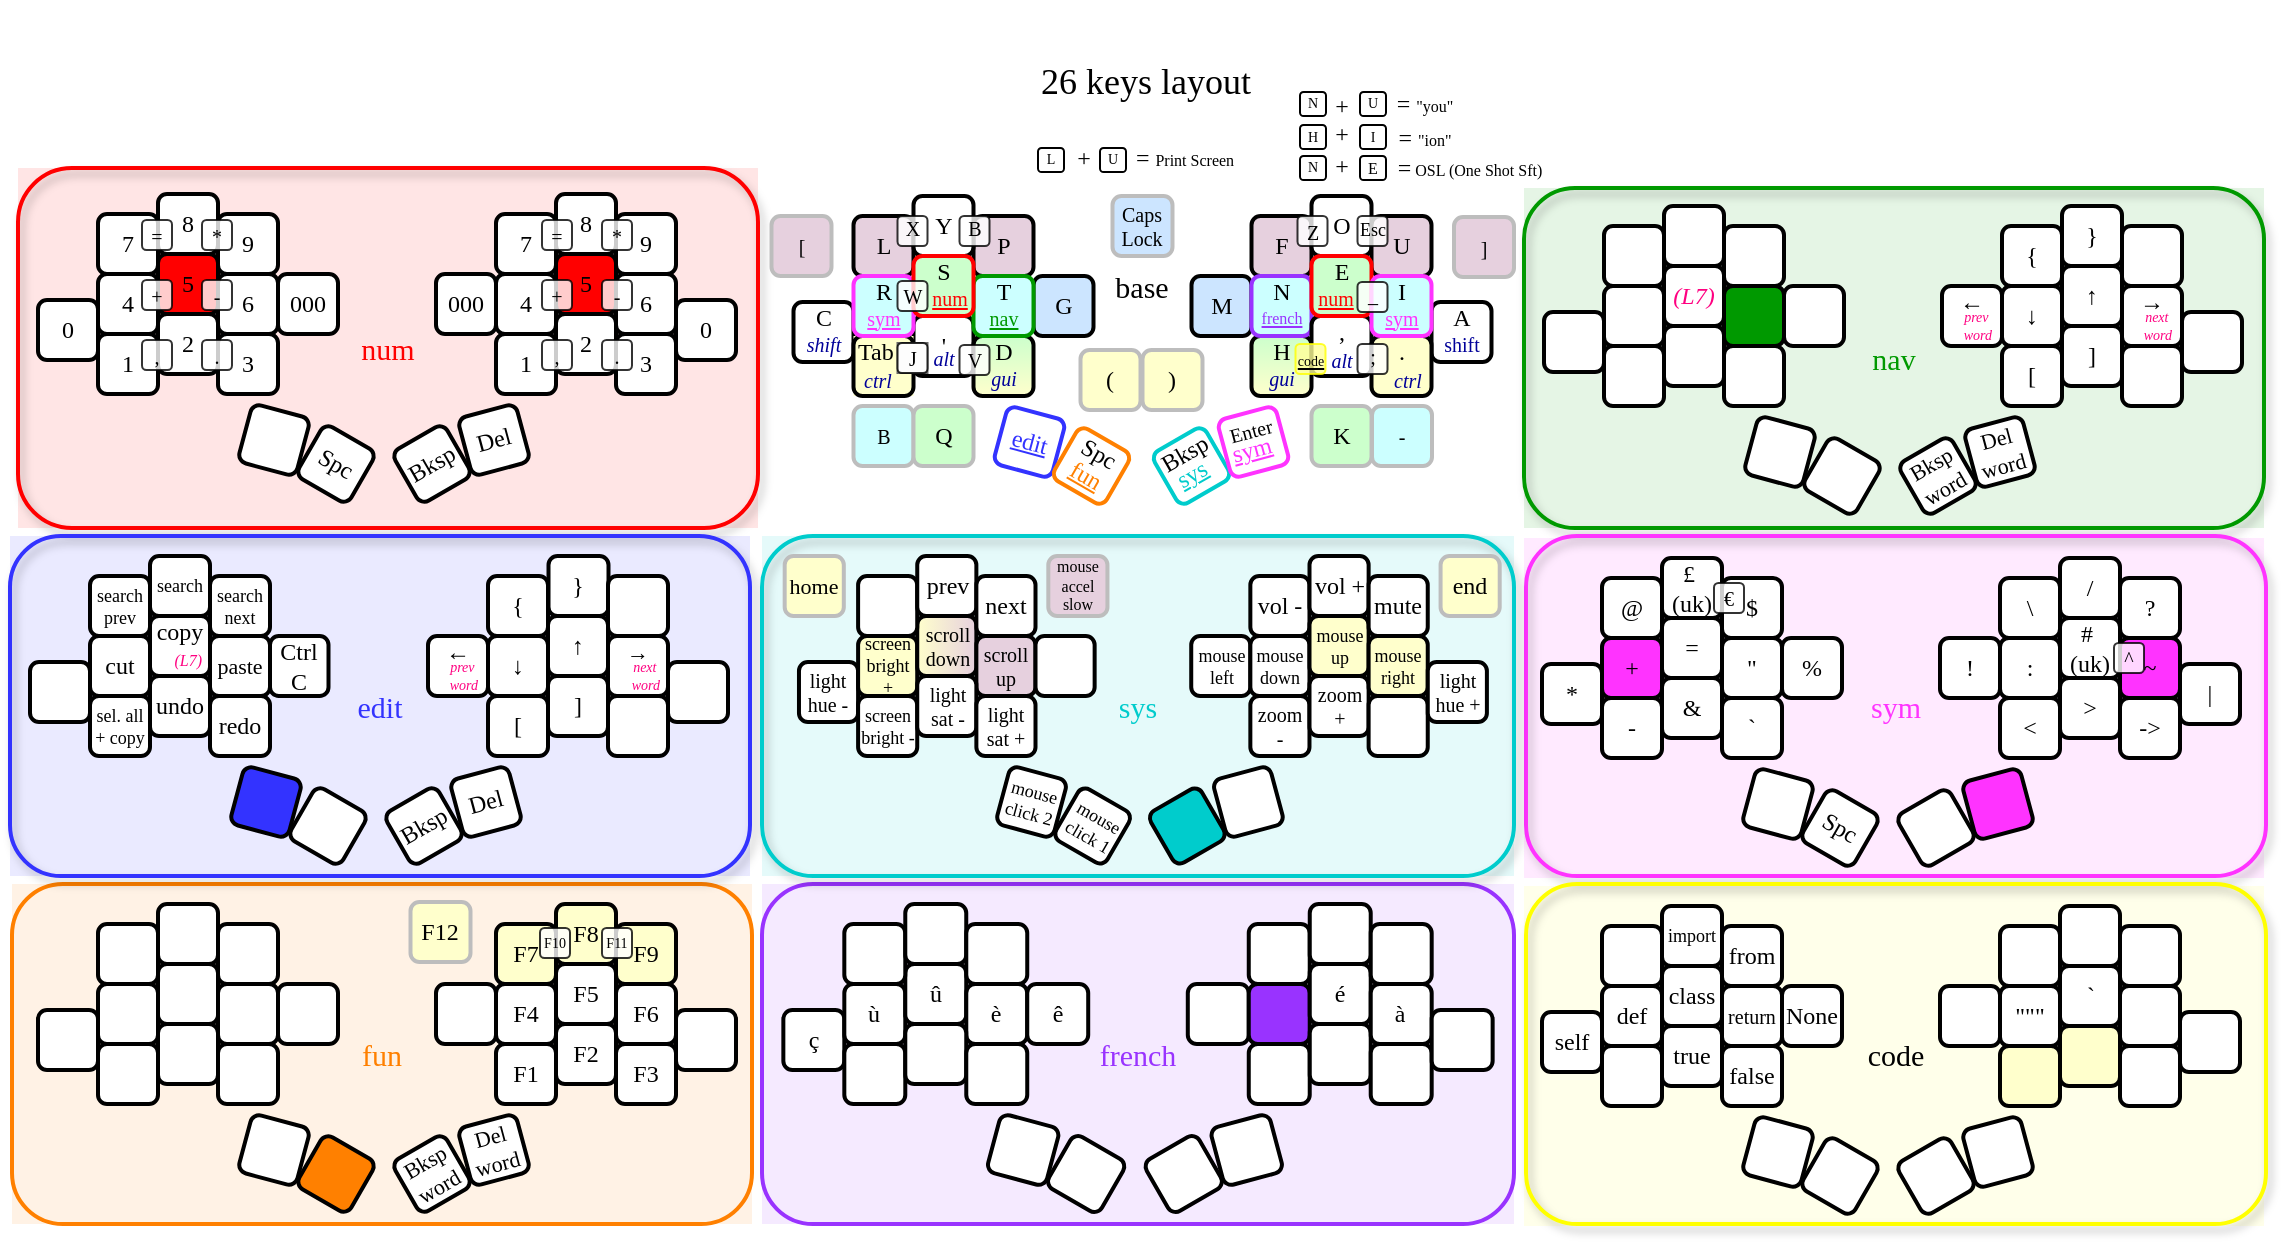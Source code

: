 <mxfile version="25.0.3">
  <diagram name="Page-1" id="VxbZsfQ6vlXJQv2ikdC8">
    <mxGraphModel dx="1269" dy="461" grid="1" gridSize="10" guides="1" tooltips="1" connect="1" arrows="1" fold="1" page="0" pageScale="1" pageWidth="827" pageHeight="1169" math="0" shadow="0">
      <root>
        <mxCell id="0" />
        <mxCell id="1" parent="0" />
        <mxCell id="_eD-Y539RmsAj1h9kYog-38" value="base" style="rounded=1;whiteSpace=wrap;html=1;fillColor=none;strokeWidth=2;shadow=1;fontSize=15;dashed=1;dashPattern=1 1;strokeColor=none;fontFamily=EB Garamond;fontSource=https%3A%2F%2Ffonts.googleapis.com%2Fcss%3Ffamily%3DEB%2BGaramond;fontStyle=0;direction=west;" parent="1" vertex="1">
          <mxGeometry x="5" y="20.75" width="380" height="276.5" as="geometry" />
        </mxCell>
        <mxCell id="6JfULVVAnRezkE2NTk1h-1" value="" style="group;fontSize=12;rounded=0;glass=0;shadow=0;fontFamily=EB Garamond;fontSource=https%3A%2F%2Ffonts.googleapis.com%2Fcss%3Ffamily%3DEB%2BGaramond;fontStyle=0" parent="1" vertex="1" connectable="0">
          <mxGeometry x="266" y="53" width="116" height="30" as="geometry" />
        </mxCell>
        <mxCell id="6JfULVVAnRezkE2NTk1h-2" value="+" style="text;html=1;align=center;verticalAlign=middle;whiteSpace=wrap;rounded=0;fontFamily=EB Garamond;fontSource=https%3A%2F%2Ffonts.googleapis.com%2Fcss%3Ffamily%3DEB%2BGaramond;fontStyle=0" parent="6JfULVVAnRezkE2NTk1h-1" vertex="1">
          <mxGeometry x="14" y="1" width="30" height="30" as="geometry" />
        </mxCell>
        <mxCell id="6JfULVVAnRezkE2NTk1h-3" value="U" style="whiteSpace=wrap;glass=0;rounded=1;shadow=0;textShadow=0;strokeWidth=1;perimeterSpacing=2;flipV=1;flipH=1;fontFamily=EB Garamond;fontStyle=0;fontSize=7;fontSource=https%3A%2F%2Ffonts.googleapis.com%2Fcss%3Ffamily%3DEB%2BGaramond;" parent="6JfULVVAnRezkE2NTk1h-1" vertex="1">
          <mxGeometry x="38" y="9" width="13" height="12" as="geometry" />
        </mxCell>
        <mxCell id="6JfULVVAnRezkE2NTk1h-4" value="= &lt;span style=&quot;font-size: 8px;&quot;&gt;&quot;you&quot;&lt;/span&gt;" style="text;html=1;align=center;verticalAlign=middle;whiteSpace=wrap;rounded=0;fontFamily=EB Garamond;fontStyle=0;fontSource=https%3A%2F%2Ffonts.googleapis.com%2Fcss%3Ffamily%3DEB%2BGaramond;" parent="6JfULVVAnRezkE2NTk1h-1" vertex="1">
          <mxGeometry x="48" width="45" height="30" as="geometry" />
        </mxCell>
        <mxCell id="yNYJcjaXt91bLXVX-n_l-2" value="= &lt;span style=&quot;font-size: 8px;&quot;&gt;Print Screen&lt;/span&gt;" style="text;html=1;align=center;verticalAlign=middle;whiteSpace=wrap;rounded=0;fontFamily=EB Garamond;fontSource=https%3A%2F%2Ffonts.googleapis.com%2Fcss%3Ffamily%3DEB%2BGaramond;fontStyle=0" parent="1" vertex="1">
          <mxGeometry x="180.25" y="80" width="73" height="30" as="geometry" />
        </mxCell>
        <mxCell id="Ht8cUeteIGSEXaey3JQ4-7" value="&#39;" style="whiteSpace=wrap;glass=0;rounded=1;shadow=0;textShadow=0;strokeWidth=2;perimeterSpacing=2;flipV=1;flipH=1;fontFamily=EB Garamond;fontStyle=0;fontSource=https%3A%2F%2Ffonts.googleapis.com%2Fcss%3Ffamily%3DEB%2BGaramond;fillColor=#FFFFFF;" parent="1" vertex="1">
          <mxGeometry x="80.75" y="174" width="30" height="30" as="geometry" />
        </mxCell>
        <mxCell id="Ht8cUeteIGSEXaey3JQ4-13" value="G" style="whiteSpace=wrap;glass=0;rounded=1;shadow=0;textShadow=0;strokeWidth=2;perimeterSpacing=2;flipV=1;flipH=1;fillColor=#CCE5FF;fontFamily=EB Garamond;fontStyle=0;fontSource=https%3A%2F%2Ffonts.googleapis.com%2Fcss%3Ffamily%3DEB%2BGaramond;" parent="1" vertex="1">
          <mxGeometry x="140.75" y="154" width="30" height="30" as="geometry" />
        </mxCell>
        <mxCell id="Ht8cUeteIGSEXaey3JQ4-8" value="D&#xa;" style="whiteSpace=wrap;glass=0;rounded=1;shadow=0;textShadow=0;strokeWidth=2;perimeterSpacing=2;flipV=1;flipH=1;fillColor=#FFFFCC;fontFamily=EB Garamond;fontStyle=0;fontSource=https%3A%2F%2Ffonts.googleapis.com%2Fcss%3Ffamily%3DEB%2BGaramond;gradientColor=#CCFFCC;gradientDirection=east;direction=south;" parent="1" vertex="1">
          <mxGeometry x="110.75" y="184" width="30" height="30" as="geometry" />
        </mxCell>
        <mxCell id="Ht8cUeteIGSEXaey3JQ4-11" value="P" style="whiteSpace=wrap;glass=0;rounded=1;shadow=0;textShadow=0;strokeWidth=2;perimeterSpacing=2;flipV=1;flipH=1;fillColor=#E6D0DE;fontFamily=EB Garamond;fontStyle=0;fontSource=https%3A%2F%2Ffonts.googleapis.com%2Fcss%3Ffamily%3DEB%2BGaramond;" parent="1" vertex="1">
          <mxGeometry x="110.75" y="124" width="30" height="30" as="geometry" />
        </mxCell>
        <mxCell id="Ht8cUeteIGSEXaey3JQ4-6" value="T&#xa;" style="whiteSpace=wrap;glass=0;rounded=1;shadow=0;textShadow=0;strokeWidth=2;perimeterSpacing=2;flipV=1;flipH=1;fillColor=#CCFFFF;fontFamily=EB Garamond;fontStyle=0;strokeColor=#009900;fontSource=https%3A%2F%2Ffonts.googleapis.com%2Fcss%3Ffamily%3DEB%2BGaramond;" parent="1" vertex="1">
          <mxGeometry x="110.75" y="154" width="30" height="30" as="geometry" />
        </mxCell>
        <mxCell id="_eD-Y539RmsAj1h9kYog-36" value="" style="group;verticalAlign=middle;fillColor=#009900;opacity=10;fontFamily=EB Garamond;fontSource=https%3A%2F%2Ffonts.googleapis.com%2Fcss%3Ffamily%3DEB%2BGaramond;fontStyle=0" parent="1" vertex="1" connectable="0">
          <mxGeometry x="386" y="110" width="370" height="170" as="geometry" />
        </mxCell>
        <mxCell id="_eD-Y539RmsAj1h9kYog-34" value="&lt;font color=&quot;#009900&quot;&gt;nav&lt;/font&gt;" style="rounded=1;whiteSpace=wrap;html=1;fillColor=none;fontFamily=EB Garamond;fontSize=15;labelBorderColor=none;strokeWidth=2;glass=0;shadow=1;strokeColor=#009900;verticalAlign=middle;fontSource=https%3A%2F%2Ffonts.googleapis.com%2Fcss%3Ffamily%3DEB%2BGaramond;fontStyle=0" parent="_eD-Y539RmsAj1h9kYog-36" vertex="1">
          <mxGeometry width="370" height="170" as="geometry" />
        </mxCell>
        <mxCell id="MceUDlZtOFOat2aFnNCN-43" value="" style="whiteSpace=wrap;glass=0;rounded=1;shadow=0;textShadow=0;fontSize=12;strokeWidth=2;perimeterSpacing=2;flipV=1;flipH=1;fontFamily=EB Garamond;fontStyle=0;fontSource=https%3A%2F%2Ffonts.googleapis.com%2Fcss%3Ffamily%3DEB%2BGaramond;" parent="_eD-Y539RmsAj1h9kYog-36" vertex="1">
          <mxGeometry x="10" y="62" width="30" height="30" as="geometry" />
        </mxCell>
        <mxCell id="MceUDlZtOFOat2aFnNCN-44" value="" style="whiteSpace=wrap;glass=0;rounded=1;shadow=0;textShadow=0;strokeWidth=2;perimeterSpacing=2;flipV=1;flipH=1;fontFamily=EB Garamond;fontStyle=0;fontSize=12;fontSource=https%3A%2F%2Ffonts.googleapis.com%2Fcss%3Ffamily%3DEB%2BGaramond;" parent="_eD-Y539RmsAj1h9kYog-36" vertex="1">
          <mxGeometry x="40" y="49" width="30" height="30" as="geometry" />
        </mxCell>
        <mxCell id="MceUDlZtOFOat2aFnNCN-45" value="" style="whiteSpace=wrap;glass=0;rounded=1;shadow=0;textShadow=0;strokeWidth=2;perimeterSpacing=2;flipV=1;flipH=1;fontFamily=EB Garamond;fontStyle=0;fontSize=12;fontSource=https%3A%2F%2Ffonts.googleapis.com%2Fcss%3Ffamily%3DEB%2BGaramond;" parent="_eD-Y539RmsAj1h9kYog-36" vertex="1">
          <mxGeometry x="40" y="79" width="30" height="30" as="geometry" />
        </mxCell>
        <mxCell id="MceUDlZtOFOat2aFnNCN-46" value="(L7)" style="whiteSpace=wrap;glass=0;rounded=1;shadow=0;textShadow=0;strokeWidth=2;perimeterSpacing=2;flipV=1;flipH=1;fontFamily=EB Garamond;fontStyle=2;fontSize=12;fontColor=#FF0080;fontSource=https%3A%2F%2Ffonts.googleapis.com%2Fcss%3Ffamily%3DEB%2BGaramond;" parent="_eD-Y539RmsAj1h9kYog-36" vertex="1">
          <mxGeometry x="70" y="39" width="30" height="30" as="geometry" />
        </mxCell>
        <mxCell id="MceUDlZtOFOat2aFnNCN-47" value="" style="whiteSpace=wrap;glass=0;rounded=1;shadow=0;textShadow=0;fontSize=12;strokeWidth=2;perimeterSpacing=2;flipV=1;flipH=1;fontFamily=EB Garamond;fontStyle=0;fillColor=#009900;fontSource=https%3A%2F%2Ffonts.googleapis.com%2Fcss%3Ffamily%3DEB%2BGaramond;" parent="_eD-Y539RmsAj1h9kYog-36" vertex="1">
          <mxGeometry x="100" y="49" width="30" height="30" as="geometry" />
        </mxCell>
        <mxCell id="MceUDlZtOFOat2aFnNCN-48" value="" style="whiteSpace=wrap;glass=0;rounded=1;shadow=0;textShadow=0;strokeWidth=2;perimeterSpacing=2;flipV=1;flipH=1;fontFamily=EB Garamond;fontStyle=0;fontSize=12;fontSource=https%3A%2F%2Ffonts.googleapis.com%2Fcss%3Ffamily%3DEB%2BGaramond;" parent="_eD-Y539RmsAj1h9kYog-36" vertex="1">
          <mxGeometry x="70" y="69" width="30" height="30" as="geometry" />
        </mxCell>
        <mxCell id="MceUDlZtOFOat2aFnNCN-49" value="" style="whiteSpace=wrap;glass=0;rounded=1;shadow=0;textShadow=0;strokeWidth=2;perimeterSpacing=2;flipV=1;flipH=1;fontFamily=EB Garamond;fontStyle=0;fontSize=12;fontSource=https%3A%2F%2Ffonts.googleapis.com%2Fcss%3Ffamily%3DEB%2BGaramond;" parent="_eD-Y539RmsAj1h9kYog-36" vertex="1">
          <mxGeometry x="100" y="79" width="30" height="30" as="geometry" />
        </mxCell>
        <mxCell id="MceUDlZtOFOat2aFnNCN-50" value="" style="whiteSpace=wrap;glass=0;rounded=1;shadow=0;textShadow=0;strokeWidth=2;perimeterSpacing=2;flipV=1;flipH=1;fontFamily=EB Garamond;fontStyle=0;fontSize=12;fillColor=#FFFFFF;fontSource=https%3A%2F%2Ffonts.googleapis.com%2Fcss%3Ffamily%3DEB%2BGaramond;" parent="_eD-Y539RmsAj1h9kYog-36" vertex="1">
          <mxGeometry x="40" y="19" width="30" height="30" as="geometry" />
        </mxCell>
        <mxCell id="MceUDlZtOFOat2aFnNCN-51" value="" style="whiteSpace=wrap;glass=0;rounded=1;shadow=0;textShadow=0;fontSize=12;strokeWidth=2;perimeterSpacing=2;flipV=1;flipH=1;fontFamily=EB Garamond;fontStyle=0;fillColor=#FFFFFF;fontSource=https%3A%2F%2Ffonts.googleapis.com%2Fcss%3Ffamily%3DEB%2BGaramond;" parent="_eD-Y539RmsAj1h9kYog-36" vertex="1">
          <mxGeometry x="70" y="9" width="30" height="30" as="geometry" />
        </mxCell>
        <mxCell id="MceUDlZtOFOat2aFnNCN-52" value="" style="whiteSpace=wrap;glass=0;rounded=1;shadow=0;textShadow=0;strokeWidth=2;perimeterSpacing=2;flipV=1;flipH=1;fontFamily=EB Garamond;fontStyle=0;fontSize=12;fillColor=#FFFFFF;fontSource=https%3A%2F%2Ffonts.googleapis.com%2Fcss%3Ffamily%3DEB%2BGaramond;" parent="_eD-Y539RmsAj1h9kYog-36" vertex="1">
          <mxGeometry x="100" y="19" width="30" height="30" as="geometry" />
        </mxCell>
        <mxCell id="MceUDlZtOFOat2aFnNCN-53" value="" style="whiteSpace=wrap;glass=0;rounded=1;shadow=0;textShadow=0;strokeWidth=2;perimeterSpacing=2;flipV=1;flipH=1;fontFamily=EB Garamond;fontStyle=0;fontSource=https%3A%2F%2Ffonts.googleapis.com%2Fcss%3Ffamily%3DEB%2BGaramond;" parent="_eD-Y539RmsAj1h9kYog-36" vertex="1">
          <mxGeometry x="130" y="49" width="30" height="30" as="geometry" />
        </mxCell>
        <mxCell id="MceUDlZtOFOat2aFnNCN-54" value="←&#xa;" style="whiteSpace=wrap;glass=0;rounded=1;shadow=0;textShadow=0;strokeWidth=2;perimeterSpacing=2;flipV=1;flipH=1;fontFamily=EB Garamond;fontStyle=0;fontSize=12;fontSource=https%3A%2F%2Ffonts.googleapis.com%2Fcss%3Ffamily%3DEB%2BGaramond;" parent="_eD-Y539RmsAj1h9kYog-36" vertex="1">
          <mxGeometry x="209" y="49" width="30" height="30" as="geometry" />
        </mxCell>
        <mxCell id="MceUDlZtOFOat2aFnNCN-55" value="↓" style="whiteSpace=wrap;glass=0;rounded=1;shadow=0;textShadow=0;strokeWidth=2;perimeterSpacing=2;flipV=1;flipH=1;fontFamily=EB Garamond;fontStyle=0;fontSize=12;fontSource=https%3A%2F%2Ffonts.googleapis.com%2Fcss%3Ffamily%3DEB%2BGaramond;" parent="_eD-Y539RmsAj1h9kYog-36" vertex="1">
          <mxGeometry x="239" y="49" width="30" height="30" as="geometry" />
        </mxCell>
        <mxCell id="MceUDlZtOFOat2aFnNCN-56" value="[" style="whiteSpace=wrap;glass=0;rounded=1;shadow=0;textShadow=0;strokeWidth=2;perimeterSpacing=2;flipV=1;flipH=1;fontFamily=EB Garamond;fontStyle=0;fontSize=12;fontSource=https%3A%2F%2Ffonts.googleapis.com%2Fcss%3Ffamily%3DEB%2BGaramond;" parent="_eD-Y539RmsAj1h9kYog-36" vertex="1">
          <mxGeometry x="239" y="79" width="30" height="30" as="geometry" />
        </mxCell>
        <mxCell id="MceUDlZtOFOat2aFnNCN-57" value="{" style="whiteSpace=wrap;glass=0;rounded=1;shadow=0;textShadow=0;fontSize=12;strokeWidth=2;perimeterSpacing=2;flipV=1;flipH=1;fontFamily=EB Garamond;fontStyle=0;fillColor=#FFFFFF;fontSource=https%3A%2F%2Ffonts.googleapis.com%2Fcss%3Ffamily%3DEB%2BGaramond;" parent="_eD-Y539RmsAj1h9kYog-36" vertex="1">
          <mxGeometry x="239" y="19" width="30" height="30" as="geometry" />
        </mxCell>
        <mxCell id="MceUDlZtOFOat2aFnNCN-58" value="↑" style="whiteSpace=wrap;glass=0;rounded=1;shadow=0;textShadow=0;strokeWidth=2;perimeterSpacing=2;flipV=1;flipH=1;fontFamily=EB Garamond;fontStyle=0;fontSize=12;fontSource=https%3A%2F%2Ffonts.googleapis.com%2Fcss%3Ffamily%3DEB%2BGaramond;" parent="_eD-Y539RmsAj1h9kYog-36" vertex="1">
          <mxGeometry x="269" y="39" width="30" height="30" as="geometry" />
        </mxCell>
        <mxCell id="MceUDlZtOFOat2aFnNCN-59" value="]" style="whiteSpace=wrap;glass=0;rounded=1;shadow=0;textShadow=0;strokeWidth=2;perimeterSpacing=2;flipV=1;flipH=1;fontFamily=EB Garamond;fontStyle=0;fontSize=12;fontSource=https%3A%2F%2Ffonts.googleapis.com%2Fcss%3Ffamily%3DEB%2BGaramond;" parent="_eD-Y539RmsAj1h9kYog-36" vertex="1">
          <mxGeometry x="269" y="69" width="30" height="30" as="geometry" />
        </mxCell>
        <mxCell id="MceUDlZtOFOat2aFnNCN-60" value="}" style="whiteSpace=wrap;glass=0;rounded=1;shadow=0;textShadow=0;strokeWidth=2;perimeterSpacing=2;flipV=1;flipH=1;fontFamily=EB Garamond;fontStyle=0;fontSize=12;fillColor=#FFFFFF;fontSource=https%3A%2F%2Ffonts.googleapis.com%2Fcss%3Ffamily%3DEB%2BGaramond;" parent="_eD-Y539RmsAj1h9kYog-36" vertex="1">
          <mxGeometry x="269" y="9" width="30" height="30" as="geometry" />
        </mxCell>
        <mxCell id="MceUDlZtOFOat2aFnNCN-61" value="→&#xa;" style="whiteSpace=wrap;glass=0;rounded=1;shadow=0;textShadow=0;strokeWidth=2;perimeterSpacing=2;flipV=1;flipH=1;fontFamily=EB Garamond;fontStyle=0;fontSize=12;fontSource=https%3A%2F%2Ffonts.googleapis.com%2Fcss%3Ffamily%3DEB%2BGaramond;" parent="_eD-Y539RmsAj1h9kYog-36" vertex="1">
          <mxGeometry x="299" y="49" width="30" height="30" as="geometry" />
        </mxCell>
        <mxCell id="MceUDlZtOFOat2aFnNCN-62" value="" style="whiteSpace=wrap;glass=0;rounded=1;shadow=0;textShadow=0;strokeWidth=2;perimeterSpacing=2;flipV=1;flipH=1;fontFamily=EB Garamond;fontStyle=0;fontSize=12;fontSource=https%3A%2F%2Ffonts.googleapis.com%2Fcss%3Ffamily%3DEB%2BGaramond;" parent="_eD-Y539RmsAj1h9kYog-36" vertex="1">
          <mxGeometry x="299" y="79" width="30" height="30" as="geometry" />
        </mxCell>
        <mxCell id="MceUDlZtOFOat2aFnNCN-63" value="" style="whiteSpace=wrap;glass=0;rounded=1;shadow=0;textShadow=0;strokeWidth=2;perimeterSpacing=2;flipV=1;flipH=1;fontFamily=EB Garamond;fontStyle=0;fontSize=12;fillColor=#FFFFFF;fontSource=https%3A%2F%2Ffonts.googleapis.com%2Fcss%3Ffamily%3DEB%2BGaramond;" parent="_eD-Y539RmsAj1h9kYog-36" vertex="1">
          <mxGeometry x="299" y="19" width="30" height="30" as="geometry" />
        </mxCell>
        <mxCell id="MceUDlZtOFOat2aFnNCN-64" value="" style="whiteSpace=wrap;glass=0;rounded=1;shadow=0;textShadow=0;strokeWidth=2;perimeterSpacing=2;flipV=1;flipH=1;fontFamily=EB Garamond;fontStyle=0;fontSize=12;fontSource=https%3A%2F%2Ffonts.googleapis.com%2Fcss%3Ffamily%3DEB%2BGaramond;" parent="_eD-Y539RmsAj1h9kYog-36" vertex="1">
          <mxGeometry x="329" y="62" width="30" height="30" as="geometry" />
        </mxCell>
        <mxCell id="MceUDlZtOFOat2aFnNCN-65" value="" style="whiteSpace=wrap;glass=0;rounded=1;shadow=0;textShadow=0;rotation=15;direction=west;labelBackgroundColor=none;fillColor=#FFFFFF;strokeWidth=2;perimeterSpacing=2;flipV=1;flipH=1;fontFamily=EB Garamond;fontStyle=0;fontSource=https%3A%2F%2Ffonts.googleapis.com%2Fcss%3Ffamily%3DEB%2BGaramond;" parent="_eD-Y539RmsAj1h9kYog-36" vertex="1">
          <mxGeometry x="113" y="117" width="30" height="30" as="geometry" />
        </mxCell>
        <mxCell id="MceUDlZtOFOat2aFnNCN-66" value="" style="whiteSpace=wrap;glass=0;rounded=1;shadow=0;textShadow=0;rotation=30;direction=north;strokeWidth=2;perimeterSpacing=2;flipV=1;flipH=1;fontFamily=EB Garamond;fontStyle=0;fillColor=#FFFFFF;fontSource=https%3A%2F%2Ffonts.googleapis.com%2Fcss%3Ffamily%3DEB%2BGaramond;" parent="_eD-Y539RmsAj1h9kYog-36" vertex="1">
          <mxGeometry x="144" y="129" width="30" height="30" as="geometry" />
        </mxCell>
        <mxCell id="MceUDlZtOFOat2aFnNCN-67" value="Bksp&#xa;word" style="whiteSpace=wrap;glass=0;rounded=1;shadow=0;textShadow=0;rotation=-30;direction=north;strokeWidth=2;perimeterSpacing=2;fontFamily=EB Garamond;fontStyle=0;fillColor=#FFFFFF;fontSize=11;fontSource=https%3A%2F%2Ffonts.googleapis.com%2Fcss%3Ffamily%3DEB%2BGaramond;" parent="_eD-Y539RmsAj1h9kYog-36" vertex="1">
          <mxGeometry x="192" y="129" width="30" height="30" as="geometry" />
        </mxCell>
        <mxCell id="MceUDlZtOFOat2aFnNCN-68" value="Del&#xa;word" style="whiteSpace=wrap;glass=0;rounded=1;shadow=0;textShadow=0;rotation=-15;direction=west;strokeWidth=2;perimeterSpacing=2;flipV=1;flipH=1;fontFamily=EB Garamond;fontStyle=0;fillColor=#FFFFFF;fontSize=11;fontSource=https%3A%2F%2Ffonts.googleapis.com%2Fcss%3Ffamily%3DEB%2BGaramond;" parent="_eD-Y539RmsAj1h9kYog-36" vertex="1">
          <mxGeometry x="223" y="117" width="30" height="30" as="geometry" />
        </mxCell>
        <mxCell id="MceUDlZtOFOat2aFnNCN-74" value="&amp;nbsp;prev&amp;nbsp;&lt;div style=&quot;font-size: 7px;&quot;&gt;word&lt;/div&gt;" style="text;html=1;align=right;verticalAlign=middle;whiteSpace=wrap;rounded=0;fontFamily=EB Garamond;fontSize=7;fontColor=#FF0080;fontStyle=2;fontSource=https%3A%2F%2Ffonts.googleapis.com%2Fcss%3Ffamily%3DEB%2BGaramond;" parent="_eD-Y539RmsAj1h9kYog-36" vertex="1">
          <mxGeometry x="200.75" y="64" width="35" height="10" as="geometry" />
        </mxCell>
        <mxCell id="MceUDlZtOFOat2aFnNCN-75" value="next&amp;nbsp;&lt;div style=&quot;font-size: 7px;&quot;&gt;word&lt;/div&gt;" style="text;html=1;align=right;verticalAlign=middle;whiteSpace=wrap;rounded=0;fontFamily=EB Garamond;fontSize=7;fontColor=#FF0080;fontStyle=2;fontSource=https%3A%2F%2Ffonts.googleapis.com%2Fcss%3Ffamily%3DEB%2BGaramond;" parent="_eD-Y539RmsAj1h9kYog-36" vertex="1">
          <mxGeometry x="290.75" y="64" width="35" height="10" as="geometry" />
        </mxCell>
        <mxCell id="_eD-Y539RmsAj1h9kYog-58" value="" style="group;fillColor=#9933FF;opacity=10;fontFamily=EB Garamond;fontSource=https%3A%2F%2Ffonts.googleapis.com%2Fcss%3Ffamily%3DEB%2BGaramond;fontStyle=0" parent="1" vertex="1" connectable="0">
          <mxGeometry x="5" y="458" width="376" height="170" as="geometry" />
        </mxCell>
        <mxCell id="_eD-Y539RmsAj1h9kYog-56" value="&lt;font color=&quot;#9933ff&quot; style=&quot;font-size: 15px;&quot;&gt;french&lt;/font&gt;" style="rounded=1;whiteSpace=wrap;html=1;strokeWidth=2;fillColor=none;strokeColor=#9933FF;fontFamily=EB Garamond;fontSource=https%3A%2F%2Ffonts.googleapis.com%2Fcss%3Ffamily%3DEB%2BGaramond;fontStyle=0" parent="_eD-Y539RmsAj1h9kYog-58" vertex="1">
          <mxGeometry width="376" height="170" as="geometry" />
        </mxCell>
        <mxCell id="_eD-Y539RmsAj1h9kYog-2" value="ç" style="whiteSpace=wrap;glass=0;rounded=1;shadow=0;textShadow=0;fontSize=12;strokeWidth=2;perimeterSpacing=2;flipV=1;flipH=1;fontFamily=EB Garamond;fontStyle=0;fontSource=https%3A%2F%2Ffonts.googleapis.com%2Fcss%3Ffamily%3DEB%2BGaramond;" parent="_eD-Y539RmsAj1h9kYog-58" vertex="1">
          <mxGeometry x="10.67" y="63" width="30.486" height="30" as="geometry" />
        </mxCell>
        <mxCell id="_eD-Y539RmsAj1h9kYog-3" value="ù" style="whiteSpace=wrap;glass=0;rounded=1;shadow=0;textShadow=0;strokeWidth=2;perimeterSpacing=2;flipV=1;flipH=1;fontFamily=EB Garamond;fontStyle=0;fontSize=12;fontSource=https%3A%2F%2Ffonts.googleapis.com%2Fcss%3Ffamily%3DEB%2BGaramond;" parent="_eD-Y539RmsAj1h9kYog-58" vertex="1">
          <mxGeometry x="41.157" y="50" width="30.486" height="30" as="geometry" />
        </mxCell>
        <mxCell id="_eD-Y539RmsAj1h9kYog-4" value="" style="whiteSpace=wrap;glass=0;rounded=1;shadow=0;textShadow=0;strokeWidth=2;perimeterSpacing=2;flipV=1;flipH=1;fontFamily=EB Garamond;fontStyle=0;fontSize=12;fontSource=https%3A%2F%2Ffonts.googleapis.com%2Fcss%3Ffamily%3DEB%2BGaramond;" parent="_eD-Y539RmsAj1h9kYog-58" vertex="1">
          <mxGeometry x="41.157" y="80" width="30.486" height="30" as="geometry" />
        </mxCell>
        <mxCell id="_eD-Y539RmsAj1h9kYog-5" value="û" style="whiteSpace=wrap;glass=0;rounded=1;shadow=0;textShadow=0;strokeWidth=2;perimeterSpacing=2;flipV=1;flipH=1;fontFamily=EB Garamond;fontStyle=0;fontSize=12;fontColor=#000000;fontSource=https%3A%2F%2Ffonts.googleapis.com%2Fcss%3Ffamily%3DEB%2BGaramond;" parent="_eD-Y539RmsAj1h9kYog-58" vertex="1">
          <mxGeometry x="71.643" y="40" width="30.486" height="30" as="geometry" />
        </mxCell>
        <mxCell id="_eD-Y539RmsAj1h9kYog-6" value="è" style="whiteSpace=wrap;glass=0;rounded=1;shadow=0;textShadow=0;fontSize=12;strokeWidth=2;perimeterSpacing=2;flipV=1;flipH=1;fontFamily=EB Garamond;fontStyle=0;fillColor=#FFFFFF;fontSource=https%3A%2F%2Ffonts.googleapis.com%2Fcss%3Ffamily%3DEB%2BGaramond;" parent="_eD-Y539RmsAj1h9kYog-58" vertex="1">
          <mxGeometry x="102.13" y="50" width="30.486" height="30" as="geometry" />
        </mxCell>
        <mxCell id="_eD-Y539RmsAj1h9kYog-7" value="" style="whiteSpace=wrap;glass=0;rounded=1;shadow=0;textShadow=0;strokeWidth=2;perimeterSpacing=2;flipV=1;flipH=1;fontFamily=EB Garamond;fontStyle=0;fontSize=12;fontSource=https%3A%2F%2Ffonts.googleapis.com%2Fcss%3Ffamily%3DEB%2BGaramond;" parent="_eD-Y539RmsAj1h9kYog-58" vertex="1">
          <mxGeometry x="71.643" y="70" width="30.486" height="30" as="geometry" />
        </mxCell>
        <mxCell id="_eD-Y539RmsAj1h9kYog-8" value="" style="whiteSpace=wrap;glass=0;rounded=1;shadow=0;textShadow=0;strokeWidth=2;perimeterSpacing=2;flipV=1;flipH=1;fontFamily=EB Garamond;fontStyle=0;fontSize=12;fontSource=https%3A%2F%2Ffonts.googleapis.com%2Fcss%3Ffamily%3DEB%2BGaramond;" parent="_eD-Y539RmsAj1h9kYog-58" vertex="1">
          <mxGeometry x="102.13" y="80" width="30.486" height="30" as="geometry" />
        </mxCell>
        <mxCell id="_eD-Y539RmsAj1h9kYog-9" value="" style="whiteSpace=wrap;glass=0;rounded=1;shadow=0;textShadow=0;strokeWidth=2;perimeterSpacing=2;flipV=1;flipH=1;fontFamily=EB Garamond;fontStyle=0;fontSize=12;fillColor=#FFFFFF;fontSource=https%3A%2F%2Ffonts.googleapis.com%2Fcss%3Ffamily%3DEB%2BGaramond;" parent="_eD-Y539RmsAj1h9kYog-58" vertex="1">
          <mxGeometry x="41.157" y="20" width="30.486" height="30" as="geometry" />
        </mxCell>
        <mxCell id="_eD-Y539RmsAj1h9kYog-10" value="" style="whiteSpace=wrap;glass=0;rounded=1;shadow=0;textShadow=0;fontSize=12;strokeWidth=2;perimeterSpacing=2;flipV=1;flipH=1;fontFamily=EB Garamond;fontStyle=0;fillColor=#FFFFFF;fontSource=https%3A%2F%2Ffonts.googleapis.com%2Fcss%3Ffamily%3DEB%2BGaramond;" parent="_eD-Y539RmsAj1h9kYog-58" vertex="1">
          <mxGeometry x="71.643" y="10" width="30.486" height="30" as="geometry" />
        </mxCell>
        <mxCell id="_eD-Y539RmsAj1h9kYog-11" value="" style="whiteSpace=wrap;glass=0;rounded=1;shadow=0;textShadow=0;strokeWidth=2;perimeterSpacing=2;flipV=1;flipH=1;fontFamily=EB Garamond;fontStyle=0;fontSize=12;fillColor=#FFFFFF;fontSource=https%3A%2F%2Ffonts.googleapis.com%2Fcss%3Ffamily%3DEB%2BGaramond;" parent="_eD-Y539RmsAj1h9kYog-58" vertex="1">
          <mxGeometry x="102.13" y="20" width="30.486" height="30" as="geometry" />
        </mxCell>
        <mxCell id="_eD-Y539RmsAj1h9kYog-12" value="ê" style="whiteSpace=wrap;glass=0;rounded=1;shadow=0;textShadow=0;strokeWidth=2;perimeterSpacing=2;flipV=1;flipH=1;fontFamily=EB Garamond;fontStyle=0;fontSource=https%3A%2F%2Ffonts.googleapis.com%2Fcss%3Ffamily%3DEB%2BGaramond;" parent="_eD-Y539RmsAj1h9kYog-58" vertex="1">
          <mxGeometry x="132.616" y="50" width="30.486" height="30" as="geometry" />
        </mxCell>
        <mxCell id="_eD-Y539RmsAj1h9kYog-13" value="&#xa;" style="whiteSpace=wrap;glass=0;rounded=1;shadow=0;textShadow=0;strokeWidth=2;perimeterSpacing=2;flipV=1;flipH=1;fontFamily=EB Garamond;fontStyle=0;fontSize=12;fontSource=https%3A%2F%2Ffonts.googleapis.com%2Fcss%3Ffamily%3DEB%2BGaramond;" parent="_eD-Y539RmsAj1h9kYog-58" vertex="1">
          <mxGeometry x="212.897" y="50" width="30.486" height="30" as="geometry" />
        </mxCell>
        <mxCell id="_eD-Y539RmsAj1h9kYog-14" value="" style="whiteSpace=wrap;glass=0;rounded=1;shadow=0;textShadow=0;strokeWidth=2;perimeterSpacing=2;flipV=1;flipH=1;fontFamily=EB Garamond;fontStyle=0;fontSize=12;fillColor=#9933FF;fontSource=https%3A%2F%2Ffonts.googleapis.com%2Fcss%3Ffamily%3DEB%2BGaramond;" parent="_eD-Y539RmsAj1h9kYog-58" vertex="1">
          <mxGeometry x="243.384" y="50" width="30.486" height="30" as="geometry" />
        </mxCell>
        <mxCell id="_eD-Y539RmsAj1h9kYog-15" value="" style="whiteSpace=wrap;glass=0;rounded=1;shadow=0;textShadow=0;strokeWidth=2;perimeterSpacing=2;flipV=1;flipH=1;fontFamily=EB Garamond;fontStyle=0;fontSize=12;fontSource=https%3A%2F%2Ffonts.googleapis.com%2Fcss%3Ffamily%3DEB%2BGaramond;" parent="_eD-Y539RmsAj1h9kYog-58" vertex="1">
          <mxGeometry x="243.384" y="80" width="30.486" height="30" as="geometry" />
        </mxCell>
        <mxCell id="_eD-Y539RmsAj1h9kYog-16" value="" style="whiteSpace=wrap;glass=0;rounded=1;shadow=0;textShadow=0;fontSize=12;strokeWidth=2;perimeterSpacing=2;flipV=1;flipH=1;fontFamily=EB Garamond;fontStyle=0;fillColor=#FFFFFF;fontSource=https%3A%2F%2Ffonts.googleapis.com%2Fcss%3Ffamily%3DEB%2BGaramond;" parent="_eD-Y539RmsAj1h9kYog-58" vertex="1">
          <mxGeometry x="243.384" y="20" width="30.486" height="30" as="geometry" />
        </mxCell>
        <mxCell id="_eD-Y539RmsAj1h9kYog-17" value="é" style="whiteSpace=wrap;glass=0;rounded=1;shadow=0;textShadow=0;strokeWidth=2;perimeterSpacing=2;flipV=1;flipH=1;fontFamily=EB Garamond;fontStyle=0;fontSize=12;fontSource=https%3A%2F%2Ffonts.googleapis.com%2Fcss%3Ffamily%3DEB%2BGaramond;" parent="_eD-Y539RmsAj1h9kYog-58" vertex="1">
          <mxGeometry x="273.87" y="40" width="30.486" height="30" as="geometry" />
        </mxCell>
        <mxCell id="_eD-Y539RmsAj1h9kYog-18" value="" style="whiteSpace=wrap;glass=0;rounded=1;shadow=0;textShadow=0;strokeWidth=2;perimeterSpacing=2;flipV=1;flipH=1;fontFamily=EB Garamond;fontStyle=0;fontSize=12;fontSource=https%3A%2F%2Ffonts.googleapis.com%2Fcss%3Ffamily%3DEB%2BGaramond;" parent="_eD-Y539RmsAj1h9kYog-58" vertex="1">
          <mxGeometry x="273.87" y="70" width="30.486" height="30" as="geometry" />
        </mxCell>
        <mxCell id="_eD-Y539RmsAj1h9kYog-19" value="" style="whiteSpace=wrap;glass=0;rounded=1;shadow=0;textShadow=0;strokeWidth=2;perimeterSpacing=2;flipV=1;flipH=1;fontFamily=EB Garamond;fontStyle=0;fontSize=12;fillColor=#FFFFFF;fontSource=https%3A%2F%2Ffonts.googleapis.com%2Fcss%3Ffamily%3DEB%2BGaramond;" parent="_eD-Y539RmsAj1h9kYog-58" vertex="1">
          <mxGeometry x="273.87" y="10" width="30.486" height="30" as="geometry" />
        </mxCell>
        <mxCell id="_eD-Y539RmsAj1h9kYog-20" value="à" style="whiteSpace=wrap;glass=0;rounded=1;shadow=0;textShadow=0;strokeWidth=2;perimeterSpacing=2;flipV=1;flipH=1;fontFamily=EB Garamond;fontStyle=0;fontSize=12;fontSource=https%3A%2F%2Ffonts.googleapis.com%2Fcss%3Ffamily%3DEB%2BGaramond;" parent="_eD-Y539RmsAj1h9kYog-58" vertex="1">
          <mxGeometry x="304.357" y="50" width="30.486" height="30" as="geometry" />
        </mxCell>
        <mxCell id="_eD-Y539RmsAj1h9kYog-21" value="" style="whiteSpace=wrap;glass=0;rounded=1;shadow=0;textShadow=0;strokeWidth=2;perimeterSpacing=2;flipV=1;flipH=1;fontFamily=EB Garamond;fontStyle=0;fontSize=12;fontSource=https%3A%2F%2Ffonts.googleapis.com%2Fcss%3Ffamily%3DEB%2BGaramond;" parent="_eD-Y539RmsAj1h9kYog-58" vertex="1">
          <mxGeometry x="304.357" y="80" width="30.486" height="30" as="geometry" />
        </mxCell>
        <mxCell id="_eD-Y539RmsAj1h9kYog-22" value="" style="whiteSpace=wrap;glass=0;rounded=1;shadow=0;textShadow=0;strokeWidth=2;perimeterSpacing=2;flipV=1;flipH=1;fontFamily=EB Garamond;fontStyle=0;fontSize=12;fillColor=#FFFFFF;fontSource=https%3A%2F%2Ffonts.googleapis.com%2Fcss%3Ffamily%3DEB%2BGaramond;" parent="_eD-Y539RmsAj1h9kYog-58" vertex="1">
          <mxGeometry x="304.357" y="20" width="30.486" height="30" as="geometry" />
        </mxCell>
        <mxCell id="_eD-Y539RmsAj1h9kYog-23" value="" style="whiteSpace=wrap;glass=0;rounded=1;shadow=0;textShadow=0;strokeWidth=2;perimeterSpacing=2;flipV=1;flipH=1;fontFamily=EB Garamond;fontStyle=0;fontSize=12;fontSource=https%3A%2F%2Ffonts.googleapis.com%2Fcss%3Ffamily%3DEB%2BGaramond;" parent="_eD-Y539RmsAj1h9kYog-58" vertex="1">
          <mxGeometry x="334.843" y="63" width="30.486" height="30" as="geometry" />
        </mxCell>
        <mxCell id="_eD-Y539RmsAj1h9kYog-24" value="" style="whiteSpace=wrap;glass=0;rounded=1;shadow=0;textShadow=0;rotation=15;direction=west;labelBackgroundColor=none;fillColor=#FFFFFF;strokeWidth=2;perimeterSpacing=2;flipV=1;flipH=1;fontFamily=EB Garamond;fontStyle=0;fontSource=https%3A%2F%2Ffonts.googleapis.com%2Fcss%3Ffamily%3DEB%2BGaramond;" parent="_eD-Y539RmsAj1h9kYog-58" vertex="1">
          <mxGeometry x="115.341" y="118" width="30.486" height="30" as="geometry" />
        </mxCell>
        <mxCell id="_eD-Y539RmsAj1h9kYog-25" value="" style="whiteSpace=wrap;glass=0;rounded=1;shadow=0;textShadow=0;rotation=30;direction=north;strokeWidth=2;perimeterSpacing=2;flipV=1;flipH=1;fontFamily=EB Garamond;fontStyle=0;fillColor=#FFFFFF;fontSource=https%3A%2F%2Ffonts.googleapis.com%2Fcss%3Ffamily%3DEB%2BGaramond;" parent="_eD-Y539RmsAj1h9kYog-58" vertex="1">
          <mxGeometry x="146.843" y="130" width="30.486" height="30" as="geometry" />
        </mxCell>
        <mxCell id="_eD-Y539RmsAj1h9kYog-26" value="" style="whiteSpace=wrap;glass=0;rounded=1;shadow=0;textShadow=0;rotation=-30;direction=north;strokeWidth=2;perimeterSpacing=2;fontFamily=EB Garamond;fontStyle=0;fillColor=#FFFFFF;fontSize=11;fontSource=https%3A%2F%2Ffonts.googleapis.com%2Fcss%3Ffamily%3DEB%2BGaramond;" parent="_eD-Y539RmsAj1h9kYog-58" vertex="1">
          <mxGeometry x="195.622" y="130" width="30.486" height="30" as="geometry" />
        </mxCell>
        <mxCell id="_eD-Y539RmsAj1h9kYog-27" value="" style="whiteSpace=wrap;glass=0;rounded=1;shadow=0;textShadow=0;rotation=-15;direction=west;strokeWidth=2;perimeterSpacing=2;flipV=1;flipH=1;fontFamily=EB Garamond;fontStyle=0;fillColor=#FFFFFF;fontSize=11;fontSource=https%3A%2F%2Ffonts.googleapis.com%2Fcss%3Ffamily%3DEB%2BGaramond;" parent="_eD-Y539RmsAj1h9kYog-58" vertex="1">
          <mxGeometry x="227.124" y="118" width="30.486" height="30" as="geometry" />
        </mxCell>
        <mxCell id="_eD-Y539RmsAj1h9kYog-43" value="" style="group;fillColor=#FF0000;opacity=10;fontFamily=EB Garamond;fontSource=https%3A%2F%2Ffonts.googleapis.com%2Fcss%3Ffamily%3DEB%2BGaramond;fontStyle=0" parent="1" vertex="1" connectable="0">
          <mxGeometry x="-367" y="100" width="370" height="180" as="geometry" />
        </mxCell>
        <mxCell id="_eD-Y539RmsAj1h9kYog-41" value="&lt;font style=&quot;font-size: 15px;&quot; color=&quot;#ff0000&quot;&gt;num&lt;/font&gt;" style="rounded=1;whiteSpace=wrap;html=1;fillColor=none;strokeWidth=2;shadow=1;strokeColor=#FF0000;fontFamily=EB Garamond;fontSource=https%3A%2F%2Ffonts.googleapis.com%2Fcss%3Ffamily%3DEB%2BGaramond;fontStyle=0" parent="_eD-Y539RmsAj1h9kYog-43" vertex="1">
          <mxGeometry width="370" height="180" as="geometry" />
        </mxCell>
        <mxCell id="5RLpgv3sIOo74zPUsTbB-4" value="0" style="whiteSpace=wrap;glass=0;rounded=1;shadow=0;textShadow=0;fontSize=12;strokeWidth=2;perimeterSpacing=2;flipV=1;flipH=1;fontFamily=EB Garamond;fontStyle=0;fontSource=https%3A%2F%2Ffonts.googleapis.com%2Fcss%3Ffamily%3DEB%2BGaramond;" parent="_eD-Y539RmsAj1h9kYog-43" vertex="1">
          <mxGeometry x="10" y="66" width="30" height="30" as="geometry" />
        </mxCell>
        <mxCell id="5RLpgv3sIOo74zPUsTbB-5" value="4" style="whiteSpace=wrap;glass=0;rounded=1;shadow=0;textShadow=0;strokeWidth=2;perimeterSpacing=2;flipV=1;flipH=1;fontFamily=EB Garamond;fontStyle=0;fontSize=12;fillColor=#FFFFFF;fontSource=https%3A%2F%2Ffonts.googleapis.com%2Fcss%3Ffamily%3DEB%2BGaramond;" parent="_eD-Y539RmsAj1h9kYog-43" vertex="1">
          <mxGeometry x="40" y="53" width="30" height="30" as="geometry" />
        </mxCell>
        <mxCell id="5RLpgv3sIOo74zPUsTbB-6" value="1" style="whiteSpace=wrap;glass=0;rounded=1;shadow=0;textShadow=0;strokeWidth=2;perimeterSpacing=2;flipV=1;flipH=1;fontFamily=EB Garamond;fontStyle=0;fontSize=12;fontSource=https%3A%2F%2Ffonts.googleapis.com%2Fcss%3Ffamily%3DEB%2BGaramond;" parent="_eD-Y539RmsAj1h9kYog-43" vertex="1">
          <mxGeometry x="40" y="83" width="30" height="30" as="geometry" />
        </mxCell>
        <mxCell id="5RLpgv3sIOo74zPUsTbB-7" value="5" style="whiteSpace=wrap;glass=0;rounded=1;shadow=0;textShadow=0;strokeWidth=2;perimeterSpacing=2;flipV=1;flipH=1;fontFamily=EB Garamond;fontStyle=0;fontSize=12;fillColor=#FF0000;fontSource=https%3A%2F%2Ffonts.googleapis.com%2Fcss%3Ffamily%3DEB%2BGaramond;" parent="_eD-Y539RmsAj1h9kYog-43" vertex="1">
          <mxGeometry x="70" y="43" width="30" height="30" as="geometry" />
        </mxCell>
        <mxCell id="5RLpgv3sIOo74zPUsTbB-8" value="6" style="whiteSpace=wrap;glass=0;rounded=1;shadow=0;textShadow=0;fontSize=12;strokeWidth=2;perimeterSpacing=2;flipV=1;flipH=1;fontFamily=EB Garamond;fontStyle=0;fontSource=https%3A%2F%2Ffonts.googleapis.com%2Fcss%3Ffamily%3DEB%2BGaramond;" parent="_eD-Y539RmsAj1h9kYog-43" vertex="1">
          <mxGeometry x="100" y="53" width="30" height="30" as="geometry" />
        </mxCell>
        <mxCell id="5RLpgv3sIOo74zPUsTbB-9" value="2" style="whiteSpace=wrap;glass=0;rounded=1;shadow=0;textShadow=0;strokeWidth=2;perimeterSpacing=2;flipV=1;flipH=1;fontFamily=EB Garamond;fontStyle=0;fontSize=12;fontSource=https%3A%2F%2Ffonts.googleapis.com%2Fcss%3Ffamily%3DEB%2BGaramond;" parent="_eD-Y539RmsAj1h9kYog-43" vertex="1">
          <mxGeometry x="70" y="73" width="30" height="30" as="geometry" />
        </mxCell>
        <mxCell id="5RLpgv3sIOo74zPUsTbB-10" value="3" style="whiteSpace=wrap;glass=0;rounded=1;shadow=0;textShadow=0;strokeWidth=2;perimeterSpacing=2;flipV=1;flipH=1;fontFamily=EB Garamond;fontStyle=0;fontSize=12;fontSource=https%3A%2F%2Ffonts.googleapis.com%2Fcss%3Ffamily%3DEB%2BGaramond;" parent="_eD-Y539RmsAj1h9kYog-43" vertex="1">
          <mxGeometry x="100" y="83" width="30" height="30" as="geometry" />
        </mxCell>
        <mxCell id="5RLpgv3sIOo74zPUsTbB-11" value="7" style="whiteSpace=wrap;glass=0;rounded=1;shadow=0;textShadow=0;strokeWidth=2;perimeterSpacing=2;flipV=1;flipH=1;fontFamily=EB Garamond;fontStyle=0;fontSize=12;fillColor=#FFFFFF;fontSource=https%3A%2F%2Ffonts.googleapis.com%2Fcss%3Ffamily%3DEB%2BGaramond;" parent="_eD-Y539RmsAj1h9kYog-43" vertex="1">
          <mxGeometry x="40" y="23" width="30" height="30" as="geometry" />
        </mxCell>
        <mxCell id="5RLpgv3sIOo74zPUsTbB-12" value="8" style="whiteSpace=wrap;glass=0;rounded=1;shadow=0;textShadow=0;fontSize=12;strokeWidth=2;perimeterSpacing=2;flipV=1;flipH=1;fontFamily=EB Garamond;fontStyle=0;fillColor=#FFFFFF;fontSource=https%3A%2F%2Ffonts.googleapis.com%2Fcss%3Ffamily%3DEB%2BGaramond;" parent="_eD-Y539RmsAj1h9kYog-43" vertex="1">
          <mxGeometry x="70" y="13" width="30" height="30" as="geometry" />
        </mxCell>
        <mxCell id="5RLpgv3sIOo74zPUsTbB-13" value="9" style="whiteSpace=wrap;glass=0;rounded=1;shadow=0;textShadow=0;strokeWidth=2;perimeterSpacing=2;flipV=1;flipH=1;fontFamily=EB Garamond;fontStyle=0;fontSize=12;fillColor=#FFFFFF;fontSource=https%3A%2F%2Ffonts.googleapis.com%2Fcss%3Ffamily%3DEB%2BGaramond;" parent="_eD-Y539RmsAj1h9kYog-43" vertex="1">
          <mxGeometry x="100" y="23" width="30" height="30" as="geometry" />
        </mxCell>
        <mxCell id="5RLpgv3sIOo74zPUsTbB-14" value="000" style="whiteSpace=wrap;glass=0;rounded=1;shadow=0;textShadow=0;strokeWidth=2;perimeterSpacing=2;flipV=1;flipH=1;fontFamily=EB Garamond;fontStyle=0;fontSource=https%3A%2F%2Ffonts.googleapis.com%2Fcss%3Ffamily%3DEB%2BGaramond;" parent="_eD-Y539RmsAj1h9kYog-43" vertex="1">
          <mxGeometry x="130" y="53" width="30" height="30" as="geometry" />
        </mxCell>
        <mxCell id="5RLpgv3sIOo74zPUsTbB-15" value="000" style="whiteSpace=wrap;glass=0;rounded=1;shadow=0;textShadow=0;strokeWidth=2;perimeterSpacing=2;flipV=1;flipH=1;fontFamily=EB Garamond;fontStyle=0;fontSize=12;fontSource=https%3A%2F%2Ffonts.googleapis.com%2Fcss%3Ffamily%3DEB%2BGaramond;" parent="_eD-Y539RmsAj1h9kYog-43" vertex="1">
          <mxGeometry x="209" y="53" width="30" height="30" as="geometry" />
        </mxCell>
        <mxCell id="5RLpgv3sIOo74zPUsTbB-16" value="4" style="whiteSpace=wrap;glass=0;rounded=1;shadow=0;textShadow=0;strokeWidth=2;perimeterSpacing=2;flipV=1;flipH=1;fontFamily=EB Garamond;fontStyle=0;fontSize=12;fontSource=https%3A%2F%2Ffonts.googleapis.com%2Fcss%3Ffamily%3DEB%2BGaramond;" parent="_eD-Y539RmsAj1h9kYog-43" vertex="1">
          <mxGeometry x="239" y="53" width="30" height="30" as="geometry" />
        </mxCell>
        <mxCell id="5RLpgv3sIOo74zPUsTbB-17" value="1" style="whiteSpace=wrap;glass=0;rounded=1;shadow=0;textShadow=0;strokeWidth=2;perimeterSpacing=2;flipV=1;flipH=1;fontFamily=EB Garamond;fontStyle=0;fontSize=12;fontSource=https%3A%2F%2Ffonts.googleapis.com%2Fcss%3Ffamily%3DEB%2BGaramond;" parent="_eD-Y539RmsAj1h9kYog-43" vertex="1">
          <mxGeometry x="239" y="83" width="30" height="30" as="geometry" />
        </mxCell>
        <mxCell id="5RLpgv3sIOo74zPUsTbB-18" value="7" style="whiteSpace=wrap;glass=0;rounded=1;shadow=0;textShadow=0;fontSize=12;strokeWidth=2;perimeterSpacing=2;flipV=1;flipH=1;fontFamily=EB Garamond;fontStyle=0;fontSource=https%3A%2F%2Ffonts.googleapis.com%2Fcss%3Ffamily%3DEB%2BGaramond;" parent="_eD-Y539RmsAj1h9kYog-43" vertex="1">
          <mxGeometry x="239" y="23" width="30" height="30" as="geometry" />
        </mxCell>
        <mxCell id="5RLpgv3sIOo74zPUsTbB-19" value="5" style="whiteSpace=wrap;glass=0;rounded=1;shadow=0;textShadow=0;strokeWidth=2;perimeterSpacing=2;flipV=1;flipH=1;fontFamily=EB Garamond;fontStyle=0;fontSize=12;fillColor=#FF0000;fontSource=https%3A%2F%2Ffonts.googleapis.com%2Fcss%3Ffamily%3DEB%2BGaramond;" parent="_eD-Y539RmsAj1h9kYog-43" vertex="1">
          <mxGeometry x="269" y="43" width="30" height="30" as="geometry" />
        </mxCell>
        <mxCell id="5RLpgv3sIOo74zPUsTbB-20" value="2" style="whiteSpace=wrap;glass=0;rounded=1;shadow=0;textShadow=0;strokeWidth=2;perimeterSpacing=2;flipV=1;flipH=1;fontFamily=EB Garamond;fontStyle=0;fontSize=12;fontSource=https%3A%2F%2Ffonts.googleapis.com%2Fcss%3Ffamily%3DEB%2BGaramond;" parent="_eD-Y539RmsAj1h9kYog-43" vertex="1">
          <mxGeometry x="269" y="73" width="30" height="30" as="geometry" />
        </mxCell>
        <mxCell id="5RLpgv3sIOo74zPUsTbB-21" value="8" style="whiteSpace=wrap;glass=0;rounded=1;shadow=0;textShadow=0;strokeWidth=2;perimeterSpacing=2;flipV=1;flipH=1;fontFamily=EB Garamond;fontStyle=0;fontSize=12;fontSource=https%3A%2F%2Ffonts.googleapis.com%2Fcss%3Ffamily%3DEB%2BGaramond;" parent="_eD-Y539RmsAj1h9kYog-43" vertex="1">
          <mxGeometry x="269" y="13" width="30" height="30" as="geometry" />
        </mxCell>
        <mxCell id="5RLpgv3sIOo74zPUsTbB-22" value="6" style="whiteSpace=wrap;glass=0;rounded=1;shadow=0;textShadow=0;strokeWidth=2;perimeterSpacing=2;flipV=1;flipH=1;fontFamily=EB Garamond;fontStyle=0;fontSize=12;fontSource=https%3A%2F%2Ffonts.googleapis.com%2Fcss%3Ffamily%3DEB%2BGaramond;" parent="_eD-Y539RmsAj1h9kYog-43" vertex="1">
          <mxGeometry x="299" y="53" width="30" height="30" as="geometry" />
        </mxCell>
        <mxCell id="5RLpgv3sIOo74zPUsTbB-23" value="3" style="whiteSpace=wrap;glass=0;rounded=1;shadow=0;textShadow=0;strokeWidth=2;perimeterSpacing=2;flipV=1;flipH=1;fontFamily=EB Garamond;fontStyle=0;fontSize=12;fontSource=https%3A%2F%2Ffonts.googleapis.com%2Fcss%3Ffamily%3DEB%2BGaramond;" parent="_eD-Y539RmsAj1h9kYog-43" vertex="1">
          <mxGeometry x="299" y="83" width="30" height="30" as="geometry" />
        </mxCell>
        <mxCell id="5RLpgv3sIOo74zPUsTbB-24" value="9" style="whiteSpace=wrap;glass=0;rounded=1;shadow=0;textShadow=0;strokeWidth=2;perimeterSpacing=2;flipV=1;flipH=1;fontFamily=EB Garamond;fontStyle=0;fontSize=12;fontSource=https%3A%2F%2Ffonts.googleapis.com%2Fcss%3Ffamily%3DEB%2BGaramond;" parent="_eD-Y539RmsAj1h9kYog-43" vertex="1">
          <mxGeometry x="299" y="23" width="30" height="30" as="geometry" />
        </mxCell>
        <mxCell id="5RLpgv3sIOo74zPUsTbB-25" value="0" style="whiteSpace=wrap;glass=0;rounded=1;shadow=0;textShadow=0;strokeWidth=2;perimeterSpacing=2;flipV=1;flipH=1;fontFamily=EB Garamond;fontStyle=0;fontSize=12;fontSource=https%3A%2F%2Ffonts.googleapis.com%2Fcss%3Ffamily%3DEB%2BGaramond;" parent="_eD-Y539RmsAj1h9kYog-43" vertex="1">
          <mxGeometry x="329" y="66" width="30" height="30" as="geometry" />
        </mxCell>
        <mxCell id="5RLpgv3sIOo74zPUsTbB-26" value="" style="whiteSpace=wrap;glass=0;rounded=1;shadow=0;textShadow=0;rotation=15;direction=west;labelBackgroundColor=none;fillColor=#FFFFFF;strokeWidth=2;perimeterSpacing=2;flipV=1;flipH=1;fontFamily=EB Garamond;fontStyle=0;fontSource=https%3A%2F%2Ffonts.googleapis.com%2Fcss%3Ffamily%3DEB%2BGaramond;" parent="_eD-Y539RmsAj1h9kYog-43" vertex="1">
          <mxGeometry x="113" y="121" width="30" height="30" as="geometry" />
        </mxCell>
        <mxCell id="5RLpgv3sIOo74zPUsTbB-27" value="Spc" style="whiteSpace=wrap;glass=0;rounded=1;shadow=0;textShadow=0;rotation=30;direction=north;strokeWidth=2;perimeterSpacing=2;flipV=1;flipH=1;fontFamily=EB Garamond;fontStyle=0;fillColor=#FFFFFF;fontSource=https%3A%2F%2Ffonts.googleapis.com%2Fcss%3Ffamily%3DEB%2BGaramond;" parent="_eD-Y539RmsAj1h9kYog-43" vertex="1">
          <mxGeometry x="144" y="133" width="30" height="30" as="geometry" />
        </mxCell>
        <mxCell id="5RLpgv3sIOo74zPUsTbB-28" value="Bksp" style="whiteSpace=wrap;glass=0;rounded=1;shadow=0;textShadow=0;rotation=-30;direction=north;strokeWidth=2;perimeterSpacing=2;fontFamily=EB Garamond;fontStyle=0;fillColor=#FFFFFF;fontSize=12;fontSource=https%3A%2F%2Ffonts.googleapis.com%2Fcss%3Ffamily%3DEB%2BGaramond;" parent="_eD-Y539RmsAj1h9kYog-43" vertex="1">
          <mxGeometry x="192" y="133" width="30" height="30" as="geometry" />
        </mxCell>
        <mxCell id="5RLpgv3sIOo74zPUsTbB-29" value="Del" style="whiteSpace=wrap;glass=0;rounded=1;shadow=0;textShadow=0;rotation=-15;direction=west;strokeWidth=2;perimeterSpacing=2;flipV=1;flipH=1;fontFamily=EB Garamond;fontStyle=0;fillColor=#FFFFFF;fontSize=12;fontSource=https%3A%2F%2Ffonts.googleapis.com%2Fcss%3Ffamily%3DEB%2BGaramond;" parent="_eD-Y539RmsAj1h9kYog-43" vertex="1">
          <mxGeometry x="223" y="121" width="30" height="30" as="geometry" />
        </mxCell>
        <mxCell id="4NZfBltiFIq9Cb83Nm9F-2" value="," style="glass=0;rounded=1;shadow=0;textShadow=0;strokeWidth=1;perimeterSpacing=0;flipV=1;flipH=1;fontSize=10;opacity=80;fillColor=#FFFFFF;verticalAlign=middle;fontFamily=EB Garamond;fontStyle=0;strokeColor=#000000;labelBackgroundColor=none;labelBorderColor=none;whiteSpace=wrap;align=center;fontColor=default;fontSource=https%3A%2F%2Ffonts.googleapis.com%2Fcss%3Ffamily%3DEB%2BGaramond;" parent="_eD-Y539RmsAj1h9kYog-43" vertex="1">
          <mxGeometry x="262" y="86" width="15" height="15" as="geometry" />
        </mxCell>
        <mxCell id="_eD-Y539RmsAj1h9kYog-57" value="" style="group;fillColor=#FF8000;opacity=10;fontFamily=EB Garamond;fontSource=https%3A%2F%2Ffonts.googleapis.com%2Fcss%3Ffamily%3DEB%2BGaramond;fontStyle=0" parent="1" vertex="1" connectable="0">
          <mxGeometry x="-370" y="458" width="370" height="170" as="geometry" />
        </mxCell>
        <mxCell id="_eD-Y539RmsAj1h9kYog-55" value="&lt;font color=&quot;#ff8000&quot; style=&quot;font-size: 15px;&quot;&gt;fun&lt;/font&gt;" style="rounded=1;whiteSpace=wrap;html=1;strokeWidth=2;fillColor=none;strokeColor=#FF8000;fontFamily=EB Garamond;fontSource=https%3A%2F%2Ffonts.googleapis.com%2Fcss%3Ffamily%3DEB%2BGaramond;fontStyle=0" parent="_eD-Y539RmsAj1h9kYog-57" vertex="1">
          <mxGeometry width="370" height="170" as="geometry" />
        </mxCell>
        <mxCell id="Ht8cUeteIGSEXaey3JQ4-136" value="" style="whiteSpace=wrap;glass=0;rounded=1;shadow=0;textShadow=0;fontSize=12;strokeWidth=2;perimeterSpacing=2;flipV=1;flipH=1;fontFamily=EB Garamond;fontStyle=0;fontSource=https%3A%2F%2Ffonts.googleapis.com%2Fcss%3Ffamily%3DEB%2BGaramond;" parent="_eD-Y539RmsAj1h9kYog-57" vertex="1">
          <mxGeometry x="13" y="63" width="30" height="30" as="geometry" />
        </mxCell>
        <mxCell id="Ht8cUeteIGSEXaey3JQ4-138" value="" style="whiteSpace=wrap;glass=0;rounded=1;shadow=0;textShadow=0;strokeWidth=2;perimeterSpacing=2;flipV=1;flipH=1;fontFamily=EB Garamond;fontStyle=0;fontSize=12;fontSource=https%3A%2F%2Ffonts.googleapis.com%2Fcss%3Ffamily%3DEB%2BGaramond;" parent="_eD-Y539RmsAj1h9kYog-57" vertex="1">
          <mxGeometry x="43" y="50" width="30" height="30" as="geometry" />
        </mxCell>
        <mxCell id="Ht8cUeteIGSEXaey3JQ4-139" value="" style="whiteSpace=wrap;glass=0;rounded=1;shadow=0;textShadow=0;strokeWidth=2;perimeterSpacing=2;flipV=1;flipH=1;fontFamily=EB Garamond;fontStyle=0;fontSize=12;fontSource=https%3A%2F%2Ffonts.googleapis.com%2Fcss%3Ffamily%3DEB%2BGaramond;" parent="_eD-Y539RmsAj1h9kYog-57" vertex="1">
          <mxGeometry x="43" y="80" width="30" height="30" as="geometry" />
        </mxCell>
        <mxCell id="Ht8cUeteIGSEXaey3JQ4-140" value="" style="whiteSpace=wrap;glass=0;rounded=1;shadow=0;textShadow=0;strokeWidth=2;perimeterSpacing=2;flipV=1;flipH=1;fontFamily=EB Garamond;fontStyle=0;fontSize=12;fontSource=https%3A%2F%2Ffonts.googleapis.com%2Fcss%3Ffamily%3DEB%2BGaramond;" parent="_eD-Y539RmsAj1h9kYog-57" vertex="1">
          <mxGeometry x="73" y="40" width="30" height="30" as="geometry" />
        </mxCell>
        <mxCell id="Ht8cUeteIGSEXaey3JQ4-141" value="" style="whiteSpace=wrap;glass=0;rounded=1;shadow=0;textShadow=0;fontSize=12;strokeWidth=2;perimeterSpacing=2;flipV=1;flipH=1;fontFamily=EB Garamond;fontStyle=0;fontSource=https%3A%2F%2Ffonts.googleapis.com%2Fcss%3Ffamily%3DEB%2BGaramond;" parent="_eD-Y539RmsAj1h9kYog-57" vertex="1">
          <mxGeometry x="103" y="50" width="30" height="30" as="geometry" />
        </mxCell>
        <mxCell id="Ht8cUeteIGSEXaey3JQ4-142" value="" style="whiteSpace=wrap;glass=0;rounded=1;shadow=0;textShadow=0;strokeWidth=2;perimeterSpacing=2;flipV=1;flipH=1;fontFamily=EB Garamond;fontStyle=0;fontSize=12;fontSource=https%3A%2F%2Ffonts.googleapis.com%2Fcss%3Ffamily%3DEB%2BGaramond;" parent="_eD-Y539RmsAj1h9kYog-57" vertex="1">
          <mxGeometry x="73" y="70" width="30" height="30" as="geometry" />
        </mxCell>
        <mxCell id="Ht8cUeteIGSEXaey3JQ4-143" value="" style="whiteSpace=wrap;glass=0;rounded=1;shadow=0;textShadow=0;strokeWidth=2;perimeterSpacing=2;flipV=1;flipH=1;fontFamily=EB Garamond;fontStyle=0;fontSize=12;fontSource=https%3A%2F%2Ffonts.googleapis.com%2Fcss%3Ffamily%3DEB%2BGaramond;" parent="_eD-Y539RmsAj1h9kYog-57" vertex="1">
          <mxGeometry x="103" y="80" width="30" height="30" as="geometry" />
        </mxCell>
        <mxCell id="Ht8cUeteIGSEXaey3JQ4-144" value="" style="whiteSpace=wrap;glass=0;rounded=1;shadow=0;textShadow=0;strokeWidth=2;perimeterSpacing=2;flipV=1;flipH=1;fontFamily=EB Garamond;fontStyle=0;fontSize=12;fillColor=#FFFFFF;fontSource=https%3A%2F%2Ffonts.googleapis.com%2Fcss%3Ffamily%3DEB%2BGaramond;" parent="_eD-Y539RmsAj1h9kYog-57" vertex="1">
          <mxGeometry x="43" y="20" width="30" height="30" as="geometry" />
        </mxCell>
        <mxCell id="Ht8cUeteIGSEXaey3JQ4-145" value="" style="whiteSpace=wrap;glass=0;rounded=1;shadow=0;textShadow=0;fontSize=12;strokeWidth=2;perimeterSpacing=2;flipV=1;flipH=1;fontFamily=EB Garamond;fontStyle=0;fillColor=#FFFFFF;fontSource=https%3A%2F%2Ffonts.googleapis.com%2Fcss%3Ffamily%3DEB%2BGaramond;" parent="_eD-Y539RmsAj1h9kYog-57" vertex="1">
          <mxGeometry x="73" y="10" width="30" height="30" as="geometry" />
        </mxCell>
        <mxCell id="Ht8cUeteIGSEXaey3JQ4-146" value="" style="whiteSpace=wrap;glass=0;rounded=1;shadow=0;textShadow=0;strokeWidth=2;perimeterSpacing=2;flipV=1;flipH=1;fontFamily=EB Garamond;fontStyle=0;fontSize=12;fillColor=#FFFFFF;fontSource=https%3A%2F%2Ffonts.googleapis.com%2Fcss%3Ffamily%3DEB%2BGaramond;" parent="_eD-Y539RmsAj1h9kYog-57" vertex="1">
          <mxGeometry x="103" y="20" width="30" height="30" as="geometry" />
        </mxCell>
        <mxCell id="Ht8cUeteIGSEXaey3JQ4-147" value="" style="whiteSpace=wrap;glass=0;rounded=1;shadow=0;textShadow=0;strokeWidth=2;perimeterSpacing=2;flipV=1;flipH=1;fontFamily=EB Garamond;fontStyle=0;fontSource=https%3A%2F%2Ffonts.googleapis.com%2Fcss%3Ffamily%3DEB%2BGaramond;" parent="_eD-Y539RmsAj1h9kYog-57" vertex="1">
          <mxGeometry x="133" y="50" width="30" height="30" as="geometry" />
        </mxCell>
        <mxCell id="Ht8cUeteIGSEXaey3JQ4-149" value="" style="whiteSpace=wrap;glass=0;rounded=1;shadow=0;textShadow=0;strokeWidth=2;perimeterSpacing=2;flipV=1;flipH=1;fontFamily=EB Garamond;fontStyle=0;fontSize=12;fontSource=https%3A%2F%2Ffonts.googleapis.com%2Fcss%3Ffamily%3DEB%2BGaramond;" parent="_eD-Y539RmsAj1h9kYog-57" vertex="1">
          <mxGeometry x="212" y="50" width="30" height="30" as="geometry" />
        </mxCell>
        <mxCell id="Ht8cUeteIGSEXaey3JQ4-151" value="F4" style="whiteSpace=wrap;glass=0;rounded=1;shadow=0;textShadow=0;strokeWidth=2;perimeterSpacing=2;flipV=1;flipH=1;fontFamily=EB Garamond;fontStyle=0;fontSize=12;fontSource=https%3A%2F%2Ffonts.googleapis.com%2Fcss%3Ffamily%3DEB%2BGaramond;" parent="_eD-Y539RmsAj1h9kYog-57" vertex="1">
          <mxGeometry x="242" y="50" width="30" height="30" as="geometry" />
        </mxCell>
        <mxCell id="Ht8cUeteIGSEXaey3JQ4-152" value="F1" style="whiteSpace=wrap;glass=0;rounded=1;shadow=0;textShadow=0;strokeWidth=2;perimeterSpacing=2;flipV=1;flipH=1;fontFamily=EB Garamond;fontStyle=0;fontSize=12;fontSource=https%3A%2F%2Ffonts.googleapis.com%2Fcss%3Ffamily%3DEB%2BGaramond;" parent="_eD-Y539RmsAj1h9kYog-57" vertex="1">
          <mxGeometry x="242" y="80" width="30" height="30" as="geometry" />
        </mxCell>
        <mxCell id="Ht8cUeteIGSEXaey3JQ4-153" value="F7" style="whiteSpace=wrap;glass=0;rounded=1;shadow=0;textShadow=0;fontSize=12;strokeWidth=2;perimeterSpacing=2;flipV=1;flipH=1;fontFamily=EB Garamond;fontStyle=0;fillColor=#FFFFCC;fontSource=https%3A%2F%2Ffonts.googleapis.com%2Fcss%3Ffamily%3DEB%2BGaramond;" parent="_eD-Y539RmsAj1h9kYog-57" vertex="1">
          <mxGeometry x="242" y="20" width="30" height="30" as="geometry" />
        </mxCell>
        <mxCell id="Ht8cUeteIGSEXaey3JQ4-154" value="F5" style="whiteSpace=wrap;glass=0;rounded=1;shadow=0;textShadow=0;strokeWidth=2;perimeterSpacing=2;flipV=1;flipH=1;fontFamily=EB Garamond;fontStyle=0;fontSize=12;fontSource=https%3A%2F%2Ffonts.googleapis.com%2Fcss%3Ffamily%3DEB%2BGaramond;" parent="_eD-Y539RmsAj1h9kYog-57" vertex="1">
          <mxGeometry x="272" y="40" width="30" height="30" as="geometry" />
        </mxCell>
        <mxCell id="Ht8cUeteIGSEXaey3JQ4-155" value="F2" style="whiteSpace=wrap;glass=0;rounded=1;shadow=0;textShadow=0;strokeWidth=2;perimeterSpacing=2;flipV=1;flipH=1;fontFamily=EB Garamond;fontStyle=0;fontSize=12;fontSource=https%3A%2F%2Ffonts.googleapis.com%2Fcss%3Ffamily%3DEB%2BGaramond;" parent="_eD-Y539RmsAj1h9kYog-57" vertex="1">
          <mxGeometry x="272" y="70" width="30" height="30" as="geometry" />
        </mxCell>
        <mxCell id="Ht8cUeteIGSEXaey3JQ4-156" value="F8" style="whiteSpace=wrap;glass=0;rounded=1;shadow=0;textShadow=0;strokeWidth=2;perimeterSpacing=2;flipV=1;flipH=1;fontFamily=EB Garamond;fontStyle=0;fontSize=12;fillColor=#FFFFCC;fontSource=https%3A%2F%2Ffonts.googleapis.com%2Fcss%3Ffamily%3DEB%2BGaramond;" parent="_eD-Y539RmsAj1h9kYog-57" vertex="1">
          <mxGeometry x="272" y="10" width="30" height="30" as="geometry" />
        </mxCell>
        <mxCell id="Ht8cUeteIGSEXaey3JQ4-157" value="F6" style="whiteSpace=wrap;glass=0;rounded=1;shadow=0;textShadow=0;strokeWidth=2;perimeterSpacing=2;flipV=1;flipH=1;fontFamily=EB Garamond;fontStyle=0;fontSize=12;fontSource=https%3A%2F%2Ffonts.googleapis.com%2Fcss%3Ffamily%3DEB%2BGaramond;" parent="_eD-Y539RmsAj1h9kYog-57" vertex="1">
          <mxGeometry x="302" y="50" width="30" height="30" as="geometry" />
        </mxCell>
        <mxCell id="Ht8cUeteIGSEXaey3JQ4-158" value="F3" style="whiteSpace=wrap;glass=0;rounded=1;shadow=0;textShadow=0;strokeWidth=2;perimeterSpacing=2;flipV=1;flipH=1;fontFamily=EB Garamond;fontStyle=0;fontSize=12;fontSource=https%3A%2F%2Ffonts.googleapis.com%2Fcss%3Ffamily%3DEB%2BGaramond;" parent="_eD-Y539RmsAj1h9kYog-57" vertex="1">
          <mxGeometry x="302" y="80" width="30" height="30" as="geometry" />
        </mxCell>
        <mxCell id="Ht8cUeteIGSEXaey3JQ4-159" value="F9" style="whiteSpace=wrap;glass=0;rounded=1;shadow=0;textShadow=0;strokeWidth=2;perimeterSpacing=2;flipV=1;flipH=1;fontFamily=EB Garamond;fontStyle=0;fontSize=12;fillColor=#FFFFCC;fontSource=https%3A%2F%2Ffonts.googleapis.com%2Fcss%3Ffamily%3DEB%2BGaramond;" parent="_eD-Y539RmsAj1h9kYog-57" vertex="1">
          <mxGeometry x="302" y="20" width="30" height="30" as="geometry" />
        </mxCell>
        <mxCell id="Ht8cUeteIGSEXaey3JQ4-160" value="" style="whiteSpace=wrap;glass=0;rounded=1;shadow=0;textShadow=0;strokeWidth=2;perimeterSpacing=2;flipV=1;flipH=1;fontFamily=EB Garamond;fontStyle=0;fontSize=12;fontSource=https%3A%2F%2Ffonts.googleapis.com%2Fcss%3Ffamily%3DEB%2BGaramond;" parent="_eD-Y539RmsAj1h9kYog-57" vertex="1">
          <mxGeometry x="332" y="63" width="30" height="30" as="geometry" />
        </mxCell>
        <mxCell id="Ht8cUeteIGSEXaey3JQ4-162" value="" style="whiteSpace=wrap;glass=0;rounded=1;shadow=0;textShadow=0;rotation=15;direction=west;labelBackgroundColor=none;fillColor=#FFFFFF;strokeWidth=2;perimeterSpacing=2;flipV=1;flipH=1;fontFamily=EB Garamond;fontStyle=0;fontSource=https%3A%2F%2Ffonts.googleapis.com%2Fcss%3Ffamily%3DEB%2BGaramond;" parent="_eD-Y539RmsAj1h9kYog-57" vertex="1">
          <mxGeometry x="116" y="118" width="30" height="30" as="geometry" />
        </mxCell>
        <mxCell id="Ht8cUeteIGSEXaey3JQ4-163" value="" style="whiteSpace=wrap;glass=0;rounded=1;shadow=0;textShadow=0;rotation=30;direction=north;strokeWidth=2;perimeterSpacing=2;flipV=1;flipH=1;fontFamily=EB Garamond;fontStyle=0;fillColor=#FF8000;fontSource=https%3A%2F%2Ffonts.googleapis.com%2Fcss%3Ffamily%3DEB%2BGaramond;" parent="_eD-Y539RmsAj1h9kYog-57" vertex="1">
          <mxGeometry x="147" y="130" width="30" height="30" as="geometry" />
        </mxCell>
        <mxCell id="Ht8cUeteIGSEXaey3JQ4-164" value="Bksp&#xa;word" style="whiteSpace=wrap;glass=0;rounded=1;shadow=0;textShadow=0;rotation=-30;direction=north;strokeWidth=2;perimeterSpacing=2;fontFamily=EB Garamond;fontStyle=0;fillColor=#FFFFFF;fontSize=11;fontSource=https%3A%2F%2Ffonts.googleapis.com%2Fcss%3Ffamily%3DEB%2BGaramond;" parent="_eD-Y539RmsAj1h9kYog-57" vertex="1">
          <mxGeometry x="195" y="130" width="30" height="30" as="geometry" />
        </mxCell>
        <mxCell id="Ht8cUeteIGSEXaey3JQ4-165" value="Del&#xa;word" style="whiteSpace=wrap;glass=0;rounded=1;shadow=0;textShadow=0;rotation=-15;direction=west;strokeWidth=2;perimeterSpacing=2;flipV=1;flipH=1;fontFamily=EB Garamond;fontStyle=0;fillColor=#FFFFFF;fontSize=11;fontSource=https%3A%2F%2Ffonts.googleapis.com%2Fcss%3Ffamily%3DEB%2BGaramond;" parent="_eD-Y539RmsAj1h9kYog-57" vertex="1">
          <mxGeometry x="226" y="118" width="30" height="30" as="geometry" />
        </mxCell>
        <mxCell id="SNldiJo-QRGiO5dAPmqx-1" value="F10" style="glass=0;rounded=1;shadow=0;textShadow=0;strokeWidth=1;perimeterSpacing=0;flipV=1;flipH=1;fontSize=7;opacity=80;fillColor=#FFFFFF;verticalAlign=middle;fontFamily=EB Garamond;fontStyle=0;strokeColor=#000000;labelBackgroundColor=none;labelBorderColor=none;whiteSpace=wrap;align=center;fontColor=default;fontSource=https%3A%2F%2Ffonts.googleapis.com%2Fcss%3Ffamily%3DEB%2BGaramond;" parent="_eD-Y539RmsAj1h9kYog-57" vertex="1">
          <mxGeometry x="264" y="22" width="15" height="15" as="geometry" />
        </mxCell>
        <mxCell id="SNldiJo-QRGiO5dAPmqx-2" value="F11" style="glass=0;rounded=1;shadow=0;textShadow=0;strokeWidth=1;perimeterSpacing=0;flipV=1;flipH=1;fontSize=7;opacity=80;fillColor=#FFFFFF;verticalAlign=middle;fontFamily=EB Garamond;fontStyle=0;strokeColor=#000000;labelBackgroundColor=none;labelBorderColor=none;whiteSpace=wrap;align=center;fontColor=default;fontSource=https%3A%2F%2Ffonts.googleapis.com%2Fcss%3Ffamily%3DEB%2BGaramond;" parent="_eD-Y539RmsAj1h9kYog-57" vertex="1">
          <mxGeometry x="295" y="22" width="15" height="15" as="geometry" />
        </mxCell>
        <mxCell id="5RLpgv3sIOo74zPUsTbB-1" value="F12" style="whiteSpace=wrap;glass=0;rounded=1;shadow=0;textShadow=0;strokeWidth=2;perimeterSpacing=2;flipV=1;flipH=1;fillColor=#FFFFCC;strokeColor=#BDBDBD;fontFamily=EB Garamond;fontStyle=0;fontSource=https%3A%2F%2Ffonts.googleapis.com%2Fcss%3Ffamily%3DEB%2BGaramond;" parent="_eD-Y539RmsAj1h9kYog-57" vertex="1">
          <mxGeometry x="199.25" y="9" width="30" height="30" as="geometry" />
        </mxCell>
        <mxCell id="_eD-Y539RmsAj1h9kYog-66" value="" style="group;fillColor=#FF33FF;opacity=10;fontFamily=EB Garamond;fontSource=https%3A%2F%2Ffonts.googleapis.com%2Fcss%3Ffamily%3DEB%2BGaramond;fontStyle=0" parent="1" vertex="1" connectable="0">
          <mxGeometry x="386" y="285" width="370" height="170" as="geometry" />
        </mxCell>
        <mxCell id="_eD-Y539RmsAj1h9kYog-47" value="&lt;font color=&quot;#ff33ff&quot; style=&quot;font-size: 15px;&quot;&gt;sym&lt;/font&gt;" style="rounded=1;whiteSpace=wrap;html=1;fillColor=none;strokeWidth=2;shadow=1;strokeColor=#FF33FF;fontFamily=EB Garamond;fontSource=https%3A%2F%2Ffonts.googleapis.com%2Fcss%3Ffamily%3DEB%2BGaramond;fontStyle=0" parent="_eD-Y539RmsAj1h9kYog-66" vertex="1">
          <mxGeometry x="1" y="-1" width="370" height="170" as="geometry" />
        </mxCell>
        <mxCell id="Ht8cUeteIGSEXaey3JQ4-76" value="*" style="whiteSpace=wrap;glass=0;rounded=1;shadow=0;textShadow=0;fontSize=12;strokeWidth=2;perimeterSpacing=2;flipV=1;flipH=1;fontFamily=EB Garamond;fontStyle=0;fontSource=https%3A%2F%2Ffonts.googleapis.com%2Fcss%3Ffamily%3DEB%2BGaramond;" parent="_eD-Y539RmsAj1h9kYog-66" vertex="1">
          <mxGeometry x="9" y="63" width="30" height="30" as="geometry" />
        </mxCell>
        <mxCell id="Ht8cUeteIGSEXaey3JQ4-78" value="+" style="whiteSpace=wrap;glass=0;rounded=1;shadow=0;textShadow=0;strokeWidth=2;perimeterSpacing=2;flipV=1;flipH=1;fontFamily=EB Garamond;fontStyle=0;fillColor=#FF33FF;fontSource=https%3A%2F%2Ffonts.googleapis.com%2Fcss%3Ffamily%3DEB%2BGaramond;" parent="_eD-Y539RmsAj1h9kYog-66" vertex="1">
          <mxGeometry x="39" y="50" width="30" height="30" as="geometry" />
        </mxCell>
        <mxCell id="Ht8cUeteIGSEXaey3JQ4-79" value="-" style="whiteSpace=wrap;glass=0;rounded=1;shadow=0;textShadow=0;strokeWidth=2;perimeterSpacing=2;flipV=1;flipH=1;fontFamily=EB Garamond;fontStyle=0;fontSource=https%3A%2F%2Ffonts.googleapis.com%2Fcss%3Ffamily%3DEB%2BGaramond;" parent="_eD-Y539RmsAj1h9kYog-66" vertex="1">
          <mxGeometry x="39" y="80" width="30" height="30" as="geometry" />
        </mxCell>
        <mxCell id="Ht8cUeteIGSEXaey3JQ4-80" value="=" style="whiteSpace=wrap;glass=0;rounded=1;shadow=0;textShadow=0;strokeWidth=2;perimeterSpacing=2;flipV=1;flipH=1;fontFamily=EB Garamond;fontStyle=0;fontSource=https%3A%2F%2Ffonts.googleapis.com%2Fcss%3Ffamily%3DEB%2BGaramond;" parent="_eD-Y539RmsAj1h9kYog-66" vertex="1">
          <mxGeometry x="69" y="40" width="30" height="30" as="geometry" />
        </mxCell>
        <mxCell id="Ht8cUeteIGSEXaey3JQ4-81" value="&quot;" style="whiteSpace=wrap;glass=0;rounded=1;shadow=0;textShadow=0;fontSize=12;strokeWidth=2;perimeterSpacing=2;flipV=1;flipH=1;fontFamily=EB Garamond;fontStyle=0;fontSource=https%3A%2F%2Ffonts.googleapis.com%2Fcss%3Ffamily%3DEB%2BGaramond;" parent="_eD-Y539RmsAj1h9kYog-66" vertex="1">
          <mxGeometry x="99" y="50" width="30" height="30" as="geometry" />
        </mxCell>
        <mxCell id="Ht8cUeteIGSEXaey3JQ4-82" value="&amp;" style="whiteSpace=wrap;glass=0;rounded=1;shadow=0;textShadow=0;strokeWidth=2;perimeterSpacing=2;flipV=1;flipH=1;fontFamily=EB Garamond;fontStyle=0;fontSource=https%3A%2F%2Ffonts.googleapis.com%2Fcss%3Ffamily%3DEB%2BGaramond;" parent="_eD-Y539RmsAj1h9kYog-66" vertex="1">
          <mxGeometry x="69" y="70" width="30" height="30" as="geometry" />
        </mxCell>
        <mxCell id="Ht8cUeteIGSEXaey3JQ4-83" value="`" style="whiteSpace=wrap;glass=0;rounded=1;shadow=0;textShadow=0;strokeWidth=2;perimeterSpacing=2;flipV=1;flipH=1;fontFamily=EB Garamond;fontStyle=0;fontSource=https%3A%2F%2Ffonts.googleapis.com%2Fcss%3Ffamily%3DEB%2BGaramond;" parent="_eD-Y539RmsAj1h9kYog-66" vertex="1">
          <mxGeometry x="99" y="80" width="30" height="30" as="geometry" />
        </mxCell>
        <mxCell id="Ht8cUeteIGSEXaey3JQ4-84" value="@" style="whiteSpace=wrap;glass=0;rounded=1;shadow=0;textShadow=0;strokeWidth=2;perimeterSpacing=2;flipV=1;flipH=1;fontFamily=EB Garamond;fontStyle=0;fontSource=https%3A%2F%2Ffonts.googleapis.com%2Fcss%3Ffamily%3DEB%2BGaramond;" parent="_eD-Y539RmsAj1h9kYog-66" vertex="1">
          <mxGeometry x="39" y="20" width="30" height="30" as="geometry" />
        </mxCell>
        <mxCell id="Ht8cUeteIGSEXaey3JQ4-85" value="£ &#xa;(uk)" style="whiteSpace=wrap;glass=0;rounded=1;shadow=0;textShadow=0;fontSize=12;strokeWidth=2;perimeterSpacing=2;flipV=1;flipH=1;fontFamily=EB Garamond;fontStyle=0;fontSource=https%3A%2F%2Ffonts.googleapis.com%2Fcss%3Ffamily%3DEB%2BGaramond;" parent="_eD-Y539RmsAj1h9kYog-66" vertex="1">
          <mxGeometry x="69" y="10" width="30" height="30" as="geometry" />
        </mxCell>
        <mxCell id="Ht8cUeteIGSEXaey3JQ4-86" value="$" style="whiteSpace=wrap;glass=0;rounded=1;shadow=0;textShadow=0;strokeWidth=2;perimeterSpacing=2;flipV=1;flipH=1;fontFamily=EB Garamond;fontStyle=0;fontSource=https%3A%2F%2Ffonts.googleapis.com%2Fcss%3Ffamily%3DEB%2BGaramond;" parent="_eD-Y539RmsAj1h9kYog-66" vertex="1">
          <mxGeometry x="99" y="20" width="30" height="30" as="geometry" />
        </mxCell>
        <mxCell id="Ht8cUeteIGSEXaey3JQ4-87" value="%" style="whiteSpace=wrap;glass=0;rounded=1;shadow=0;textShadow=0;strokeWidth=2;perimeterSpacing=2;flipV=1;flipH=1;fontFamily=EB Garamond;fontStyle=0;fontSource=https%3A%2F%2Ffonts.googleapis.com%2Fcss%3Ffamily%3DEB%2BGaramond;" parent="_eD-Y539RmsAj1h9kYog-66" vertex="1">
          <mxGeometry x="129" y="50" width="30" height="30" as="geometry" />
        </mxCell>
        <mxCell id="Ht8cUeteIGSEXaey3JQ4-89" value="!" style="whiteSpace=wrap;glass=0;rounded=1;shadow=0;textShadow=0;strokeWidth=2;perimeterSpacing=2;flipV=1;flipH=1;fontFamily=EB Garamond;fontStyle=0;fontSource=https%3A%2F%2Ffonts.googleapis.com%2Fcss%3Ffamily%3DEB%2BGaramond;" parent="_eD-Y539RmsAj1h9kYog-66" vertex="1">
          <mxGeometry x="208" y="50" width="30" height="30" as="geometry" />
        </mxCell>
        <mxCell id="Ht8cUeteIGSEXaey3JQ4-91" value=":" style="whiteSpace=wrap;glass=0;rounded=1;shadow=0;textShadow=0;strokeWidth=2;perimeterSpacing=2;flipV=1;flipH=1;fontFamily=EB Garamond;fontStyle=0;fontSource=https%3A%2F%2Ffonts.googleapis.com%2Fcss%3Ffamily%3DEB%2BGaramond;" parent="_eD-Y539RmsAj1h9kYog-66" vertex="1">
          <mxGeometry x="238" y="50" width="30" height="30" as="geometry" />
        </mxCell>
        <mxCell id="Ht8cUeteIGSEXaey3JQ4-92" value="&lt;" style="whiteSpace=wrap;glass=0;rounded=1;shadow=0;textShadow=0;strokeWidth=2;perimeterSpacing=2;flipV=1;flipH=1;fontFamily=EB Garamond;fontStyle=0;fontSource=https%3A%2F%2Ffonts.googleapis.com%2Fcss%3Ffamily%3DEB%2BGaramond;" parent="_eD-Y539RmsAj1h9kYog-66" vertex="1">
          <mxGeometry x="238" y="80" width="30" height="30" as="geometry" />
        </mxCell>
        <mxCell id="Ht8cUeteIGSEXaey3JQ4-93" value="\" style="whiteSpace=wrap;glass=0;rounded=1;shadow=0;textShadow=0;fontSize=12;strokeWidth=2;perimeterSpacing=2;flipV=1;flipH=1;fontFamily=EB Garamond;fontStyle=0;fontSource=https%3A%2F%2Ffonts.googleapis.com%2Fcss%3Ffamily%3DEB%2BGaramond;" parent="_eD-Y539RmsAj1h9kYog-66" vertex="1">
          <mxGeometry x="238" y="20" width="30" height="30" as="geometry" />
        </mxCell>
        <mxCell id="Ht8cUeteIGSEXaey3JQ4-94" value="# &#xa;(uk)" style="whiteSpace=wrap;glass=0;rounded=1;shadow=0;textShadow=0;strokeWidth=2;perimeterSpacing=2;flipV=1;flipH=1;fontFamily=EB Garamond;fontStyle=0;fontSource=https%3A%2F%2Ffonts.googleapis.com%2Fcss%3Ffamily%3DEB%2BGaramond;" parent="_eD-Y539RmsAj1h9kYog-66" vertex="1">
          <mxGeometry x="268" y="40" width="30" height="30" as="geometry" />
        </mxCell>
        <mxCell id="Ht8cUeteIGSEXaey3JQ4-95" value="&gt;" style="whiteSpace=wrap;glass=0;rounded=1;shadow=0;textShadow=0;strokeWidth=2;perimeterSpacing=2;flipV=1;flipH=1;fontFamily=EB Garamond;fontStyle=0;fontSource=https%3A%2F%2Ffonts.googleapis.com%2Fcss%3Ffamily%3DEB%2BGaramond;" parent="_eD-Y539RmsAj1h9kYog-66" vertex="1">
          <mxGeometry x="268" y="70" width="30" height="30" as="geometry" />
        </mxCell>
        <mxCell id="Ht8cUeteIGSEXaey3JQ4-96" value="/" style="whiteSpace=wrap;glass=0;rounded=1;shadow=0;textShadow=0;strokeWidth=2;perimeterSpacing=2;flipV=1;flipH=1;fontFamily=EB Garamond;fontStyle=0;fontSource=https%3A%2F%2Ffonts.googleapis.com%2Fcss%3Ffamily%3DEB%2BGaramond;" parent="_eD-Y539RmsAj1h9kYog-66" vertex="1">
          <mxGeometry x="268" y="10" width="30" height="30" as="geometry" />
        </mxCell>
        <mxCell id="Ht8cUeteIGSEXaey3JQ4-97" value="~" style="whiteSpace=wrap;glass=0;rounded=1;shadow=0;textShadow=0;strokeWidth=2;perimeterSpacing=2;flipV=1;flipH=1;fontFamily=EB Garamond;fontStyle=0;fillColor=#FF33FF;fontSource=https%3A%2F%2Ffonts.googleapis.com%2Fcss%3Ffamily%3DEB%2BGaramond;" parent="_eD-Y539RmsAj1h9kYog-66" vertex="1">
          <mxGeometry x="298" y="50" width="30" height="30" as="geometry" />
        </mxCell>
        <mxCell id="Ht8cUeteIGSEXaey3JQ4-98" value="-&gt;" style="whiteSpace=wrap;glass=0;rounded=1;shadow=0;textShadow=0;strokeWidth=2;perimeterSpacing=2;flipV=1;flipH=1;fontFamily=EB Garamond;fontStyle=0;fontSource=https%3A%2F%2Ffonts.googleapis.com%2Fcss%3Ffamily%3DEB%2BGaramond;" parent="_eD-Y539RmsAj1h9kYog-66" vertex="1">
          <mxGeometry x="298" y="80" width="30" height="30" as="geometry" />
        </mxCell>
        <mxCell id="Ht8cUeteIGSEXaey3JQ4-99" value="?" style="whiteSpace=wrap;glass=0;rounded=1;shadow=0;textShadow=0;strokeWidth=2;perimeterSpacing=2;flipV=1;flipH=1;fontFamily=EB Garamond;fontStyle=0;fontSource=https%3A%2F%2Ffonts.googleapis.com%2Fcss%3Ffamily%3DEB%2BGaramond;" parent="_eD-Y539RmsAj1h9kYog-66" vertex="1">
          <mxGeometry x="298" y="20" width="30" height="30" as="geometry" />
        </mxCell>
        <mxCell id="Ht8cUeteIGSEXaey3JQ4-100" value="|" style="whiteSpace=wrap;glass=0;rounded=1;shadow=0;textShadow=0;strokeWidth=2;perimeterSpacing=2;flipV=1;flipH=1;fontFamily=EB Garamond;fontStyle=0;fontSource=https%3A%2F%2Ffonts.googleapis.com%2Fcss%3Ffamily%3DEB%2BGaramond;" parent="_eD-Y539RmsAj1h9kYog-66" vertex="1">
          <mxGeometry x="328" y="63" width="30" height="30" as="geometry" />
        </mxCell>
        <mxCell id="Ht8cUeteIGSEXaey3JQ4-102" value="" style="whiteSpace=wrap;glass=0;rounded=1;shadow=0;textShadow=0;rotation=15;direction=west;labelBackgroundColor=none;fillColor=#FFFFFF;strokeWidth=2;perimeterSpacing=2;flipV=1;flipH=1;fontFamily=EB Garamond;fontStyle=0;fontSource=https%3A%2F%2Ffonts.googleapis.com%2Fcss%3Ffamily%3DEB%2BGaramond;" parent="_eD-Y539RmsAj1h9kYog-66" vertex="1">
          <mxGeometry x="112" y="118" width="30" height="30" as="geometry" />
        </mxCell>
        <mxCell id="Ht8cUeteIGSEXaey3JQ4-103" value="Spc" style="whiteSpace=wrap;glass=0;rounded=1;shadow=0;textShadow=0;rotation=30;direction=north;strokeWidth=2;perimeterSpacing=2;flipV=1;flipH=1;fontFamily=EB Garamond;fontStyle=0;fontSource=https%3A%2F%2Ffonts.googleapis.com%2Fcss%3Ffamily%3DEB%2BGaramond;" parent="_eD-Y539RmsAj1h9kYog-66" vertex="1">
          <mxGeometry x="143" y="130" width="30" height="30" as="geometry" />
        </mxCell>
        <mxCell id="Ht8cUeteIGSEXaey3JQ4-104" value="" style="whiteSpace=wrap;glass=0;rounded=1;shadow=0;textShadow=0;rotation=-30;direction=north;strokeWidth=2;perimeterSpacing=2;fontFamily=EB Garamond;fontStyle=0;fontSource=https%3A%2F%2Ffonts.googleapis.com%2Fcss%3Ffamily%3DEB%2BGaramond;" parent="_eD-Y539RmsAj1h9kYog-66" vertex="1">
          <mxGeometry x="191" y="130" width="30" height="30" as="geometry" />
        </mxCell>
        <mxCell id="Ht8cUeteIGSEXaey3JQ4-105" value="" style="whiteSpace=wrap;glass=0;rounded=1;shadow=0;textShadow=0;rotation=-15;direction=west;strokeWidth=2;perimeterSpacing=2;flipV=1;flipH=1;fontFamily=EB Garamond;fontStyle=0;fillColor=#FF33FF;gradientColor=none;fontSource=https%3A%2F%2Ffonts.googleapis.com%2Fcss%3Ffamily%3DEB%2BGaramond;" parent="_eD-Y539RmsAj1h9kYog-66" vertex="1">
          <mxGeometry x="222" y="118" width="30" height="30" as="geometry" />
        </mxCell>
        <mxCell id="_eD-Y539RmsAj1h9kYog-67" value="" style="group;fillColor=#3333FF;opacity=10;fontFamily=EB Garamond;fontSource=https%3A%2F%2Ffonts.googleapis.com%2Fcss%3Ffamily%3DEB%2BGaramond;fontStyle=0" parent="1" vertex="1" connectable="0">
          <mxGeometry x="-371" y="284" width="370" height="170" as="geometry" />
        </mxCell>
        <mxCell id="_eD-Y539RmsAj1h9kYog-44" value="&lt;font color=&quot;#3333ff&quot; style=&quot;font-size: 15px;&quot;&gt;edit&lt;/font&gt;" style="rounded=1;whiteSpace=wrap;html=1;strokeWidth=2;shadow=1;fillColor=none;strokeColor=#3333FF;gradientColor=none;perimeterSpacing=0;fontFamily=EB Garamond;fontSource=https%3A%2F%2Ffonts.googleapis.com%2Fcss%3Ffamily%3DEB%2BGaramond;fontStyle=0" parent="_eD-Y539RmsAj1h9kYog-67" vertex="1">
          <mxGeometry width="370" height="170" as="geometry" />
        </mxCell>
        <mxCell id="Ht8cUeteIGSEXaey3JQ4-33" value="cut" style="whiteSpace=wrap;glass=0;rounded=1;shadow=0;textShadow=0;strokeWidth=2;perimeterSpacing=2;flipV=1;flipH=1;fontFamily=EB Garamond;fontStyle=0;fontSource=https%3A%2F%2Ffonts.googleapis.com%2Fcss%3Ffamily%3DEB%2BGaramond;" parent="_eD-Y539RmsAj1h9kYog-67" vertex="1">
          <mxGeometry x="40" y="50" width="30" height="30" as="geometry" />
        </mxCell>
        <mxCell id="Ht8cUeteIGSEXaey3JQ4-34" value="sel. all + copy" style="whiteSpace=wrap;glass=0;rounded=1;shadow=0;textShadow=0;strokeWidth=2;perimeterSpacing=2;flipV=1;flipH=1;fontFamily=EB Garamond;fontStyle=0;fontSize=9;fontSource=https%3A%2F%2Ffonts.googleapis.com%2Fcss%3Ffamily%3DEB%2BGaramond;" parent="_eD-Y539RmsAj1h9kYog-67" vertex="1">
          <mxGeometry x="40" y="80" width="30" height="30" as="geometry" />
        </mxCell>
        <mxCell id="Ht8cUeteIGSEXaey3JQ4-35" value="copy&#xa;" style="whiteSpace=wrap;glass=0;rounded=1;shadow=0;textShadow=0;strokeWidth=2;perimeterSpacing=2;flipV=1;flipH=1;fontFamily=EB Garamond;fontStyle=0;fontSource=https%3A%2F%2Ffonts.googleapis.com%2Fcss%3Ffamily%3DEB%2BGaramond;" parent="_eD-Y539RmsAj1h9kYog-67" vertex="1">
          <mxGeometry x="70" y="40" width="30" height="30" as="geometry" />
        </mxCell>
        <mxCell id="Ht8cUeteIGSEXaey3JQ4-36" value="paste" style="whiteSpace=wrap;glass=0;rounded=1;shadow=0;textShadow=0;fontSize=11;strokeWidth=2;perimeterSpacing=2;flipV=1;flipH=1;fontFamily=EB Garamond;fontStyle=0;fontSource=https%3A%2F%2Ffonts.googleapis.com%2Fcss%3Ffamily%3DEB%2BGaramond;" parent="_eD-Y539RmsAj1h9kYog-67" vertex="1">
          <mxGeometry x="100" y="50" width="30" height="30" as="geometry" />
        </mxCell>
        <mxCell id="Ht8cUeteIGSEXaey3JQ4-37" value="undo" style="whiteSpace=wrap;glass=0;rounded=1;shadow=0;textShadow=0;strokeWidth=2;perimeterSpacing=2;flipV=1;flipH=1;fontFamily=EB Garamond;fontStyle=0;fontSource=https%3A%2F%2Ffonts.googleapis.com%2Fcss%3Ffamily%3DEB%2BGaramond;" parent="_eD-Y539RmsAj1h9kYog-67" vertex="1">
          <mxGeometry x="70" y="70" width="30" height="30" as="geometry" />
        </mxCell>
        <mxCell id="Ht8cUeteIGSEXaey3JQ4-38" value="redo" style="whiteSpace=wrap;glass=0;rounded=1;shadow=0;textShadow=0;strokeWidth=2;perimeterSpacing=2;flipV=1;flipH=1;fontFamily=EB Garamond;fontStyle=0;fontSource=https%3A%2F%2Ffonts.googleapis.com%2Fcss%3Ffamily%3DEB%2BGaramond;" parent="_eD-Y539RmsAj1h9kYog-67" vertex="1">
          <mxGeometry x="100" y="80" width="30" height="30" as="geometry" />
        </mxCell>
        <mxCell id="Ht8cUeteIGSEXaey3JQ4-39" value="search&#xa;prev" style="whiteSpace=wrap;glass=0;rounded=1;shadow=0;textShadow=0;strokeWidth=2;perimeterSpacing=2;flipV=1;flipH=1;fontFamily=EB Garamond;fontStyle=0;fontSize=9;fontSource=https%3A%2F%2Ffonts.googleapis.com%2Fcss%3Ffamily%3DEB%2BGaramond;" parent="_eD-Y539RmsAj1h9kYog-67" vertex="1">
          <mxGeometry x="40" y="20" width="30" height="30" as="geometry" />
        </mxCell>
        <mxCell id="Ht8cUeteIGSEXaey3JQ4-40" value="search" style="whiteSpace=wrap;glass=0;rounded=1;shadow=0;textShadow=0;fontSize=9;strokeWidth=2;perimeterSpacing=2;flipV=1;flipH=1;fontFamily=EB Garamond;fontStyle=0;fontSource=https%3A%2F%2Ffonts.googleapis.com%2Fcss%3Ffamily%3DEB%2BGaramond;" parent="_eD-Y539RmsAj1h9kYog-67" vertex="1">
          <mxGeometry x="70" y="10" width="30" height="30" as="geometry" />
        </mxCell>
        <mxCell id="Ht8cUeteIGSEXaey3JQ4-41" value="search&#xa;next" style="whiteSpace=wrap;glass=0;rounded=1;shadow=0;textShadow=0;strokeWidth=2;perimeterSpacing=2;flipV=1;flipH=1;fontFamily=EB Garamond;fontStyle=0;fontSize=9;fontSource=https%3A%2F%2Ffonts.googleapis.com%2Fcss%3Ffamily%3DEB%2BGaramond;" parent="_eD-Y539RmsAj1h9kYog-67" vertex="1">
          <mxGeometry x="100" y="20" width="30" height="30" as="geometry" />
        </mxCell>
        <mxCell id="Ht8cUeteIGSEXaey3JQ4-42" value="Ctrl C" style="whiteSpace=wrap;glass=0;rounded=1;shadow=0;textShadow=0;strokeWidth=2;perimeterSpacing=2;flipV=1;flipH=1;fontFamily=EB Garamond;fontStyle=0;fontSource=https%3A%2F%2Ffonts.googleapis.com%2Fcss%3Ffamily%3DEB%2BGaramond;" parent="_eD-Y539RmsAj1h9kYog-67" vertex="1">
          <mxGeometry x="130" y="50" width="29.25" height="30" as="geometry" />
        </mxCell>
        <mxCell id="Ht8cUeteIGSEXaey3JQ4-46" value="↓" style="whiteSpace=wrap;glass=0;rounded=1;shadow=0;textShadow=0;strokeWidth=2;perimeterSpacing=2;flipV=1;flipH=1;fontFamily=EB Garamond;fontStyle=0;fontSource=https%3A%2F%2Ffonts.googleapis.com%2Fcss%3Ffamily%3DEB%2BGaramond;" parent="_eD-Y539RmsAj1h9kYog-67" vertex="1">
          <mxGeometry x="239" y="50" width="30" height="30" as="geometry" />
        </mxCell>
        <mxCell id="Ht8cUeteIGSEXaey3JQ4-47" value="[" style="whiteSpace=wrap;glass=0;rounded=1;shadow=0;textShadow=0;strokeWidth=2;perimeterSpacing=2;flipV=1;flipH=1;fontFamily=EB Garamond;fontStyle=0;fontSize=12;fontSource=https%3A%2F%2Ffonts.googleapis.com%2Fcss%3Ffamily%3DEB%2BGaramond;" parent="_eD-Y539RmsAj1h9kYog-67" vertex="1">
          <mxGeometry x="239" y="80" width="30" height="30" as="geometry" />
        </mxCell>
        <mxCell id="Ht8cUeteIGSEXaey3JQ4-48" value="{" style="whiteSpace=wrap;glass=0;rounded=1;shadow=0;textShadow=0;fontSize=12;strokeWidth=2;perimeterSpacing=2;flipV=1;flipH=1;fontFamily=EB Garamond;fontStyle=0;fontSource=https%3A%2F%2Ffonts.googleapis.com%2Fcss%3Ffamily%3DEB%2BGaramond;" parent="_eD-Y539RmsAj1h9kYog-67" vertex="1">
          <mxGeometry x="239" y="20" width="30" height="30" as="geometry" />
        </mxCell>
        <mxCell id="Ht8cUeteIGSEXaey3JQ4-49" value="↑" style="whiteSpace=wrap;glass=0;rounded=1;shadow=0;textShadow=0;strokeWidth=2;perimeterSpacing=2;flipV=1;flipH=1;fontFamily=EB Garamond;fontStyle=0;fontSource=https%3A%2F%2Ffonts.googleapis.com%2Fcss%3Ffamily%3DEB%2BGaramond;" parent="_eD-Y539RmsAj1h9kYog-67" vertex="1">
          <mxGeometry x="269" y="40" width="30" height="30" as="geometry" />
        </mxCell>
        <mxCell id="Ht8cUeteIGSEXaey3JQ4-50" value="]" style="whiteSpace=wrap;glass=0;rounded=1;shadow=0;textShadow=0;strokeWidth=2;perimeterSpacing=2;flipV=1;flipH=1;fontFamily=EB Garamond;fontStyle=0;fontSource=https%3A%2F%2Ffonts.googleapis.com%2Fcss%3Ffamily%3DEB%2BGaramond;" parent="_eD-Y539RmsAj1h9kYog-67" vertex="1">
          <mxGeometry x="269" y="70" width="30" height="30" as="geometry" />
        </mxCell>
        <mxCell id="Ht8cUeteIGSEXaey3JQ4-51" value="}" style="whiteSpace=wrap;glass=0;rounded=1;shadow=0;textShadow=0;strokeWidth=2;perimeterSpacing=2;flipV=1;flipH=1;fontFamily=EB Garamond;fontStyle=0;gradientColor=none;gradientDirection=radial;fontSize=12;fontSource=https%3A%2F%2Ffonts.googleapis.com%2Fcss%3Ffamily%3DEB%2BGaramond;" parent="_eD-Y539RmsAj1h9kYog-67" vertex="1">
          <mxGeometry x="269.25" y="10" width="30" height="30" as="geometry" />
        </mxCell>
        <mxCell id="Ht8cUeteIGSEXaey3JQ4-53" value="" style="whiteSpace=wrap;glass=0;rounded=1;shadow=0;textShadow=0;strokeWidth=2;perimeterSpacing=2;flipV=1;flipH=1;fontFamily=EB Garamond;fontStyle=0;fontSize=12;fontSource=https%3A%2F%2Ffonts.googleapis.com%2Fcss%3Ffamily%3DEB%2BGaramond;" parent="_eD-Y539RmsAj1h9kYog-67" vertex="1">
          <mxGeometry x="299" y="80" width="30" height="30" as="geometry" />
        </mxCell>
        <mxCell id="Ht8cUeteIGSEXaey3JQ4-54" value="" style="whiteSpace=wrap;glass=0;rounded=1;shadow=0;textShadow=0;strokeWidth=2;perimeterSpacing=2;flipV=1;flipH=1;fontFamily=EB Garamond;fontStyle=0;fontSize=9;fontSource=https%3A%2F%2Ffonts.googleapis.com%2Fcss%3Ffamily%3DEB%2BGaramond;" parent="_eD-Y539RmsAj1h9kYog-67" vertex="1">
          <mxGeometry x="299" y="20" width="30" height="30" as="geometry" />
        </mxCell>
        <mxCell id="Ht8cUeteIGSEXaey3JQ4-55" value="" style="whiteSpace=wrap;glass=0;rounded=1;shadow=0;textShadow=0;strokeWidth=2;perimeterSpacing=2;flipV=1;flipH=1;fontFamily=EB Garamond;fontStyle=0;fontSource=https%3A%2F%2Ffonts.googleapis.com%2Fcss%3Ffamily%3DEB%2BGaramond;" parent="_eD-Y539RmsAj1h9kYog-67" vertex="1">
          <mxGeometry x="329" y="63" width="30" height="30" as="geometry" />
        </mxCell>
        <mxCell id="Ht8cUeteIGSEXaey3JQ4-57" value="" style="whiteSpace=wrap;glass=0;rounded=1;shadow=0;textShadow=0;rotation=15;direction=west;labelBackgroundColor=none;fillColor=#3333FF;strokeWidth=2;perimeterSpacing=2;flipV=1;flipH=1;fontFamily=EB Garamond;fontStyle=0;fontSource=https%3A%2F%2Ffonts.googleapis.com%2Fcss%3Ffamily%3DEB%2BGaramond;" parent="_eD-Y539RmsAj1h9kYog-67" vertex="1">
          <mxGeometry x="113" y="118" width="30" height="30" as="geometry" />
        </mxCell>
        <mxCell id="Ht8cUeteIGSEXaey3JQ4-58" value="" style="whiteSpace=wrap;glass=0;rounded=1;shadow=0;textShadow=0;rotation=30;direction=north;strokeWidth=2;perimeterSpacing=2;flipV=1;flipH=1;fontFamily=EB Garamond;fontStyle=0;fontSource=https%3A%2F%2Ffonts.googleapis.com%2Fcss%3Ffamily%3DEB%2BGaramond;" parent="_eD-Y539RmsAj1h9kYog-67" vertex="1">
          <mxGeometry x="144" y="130" width="30" height="30" as="geometry" />
        </mxCell>
        <mxCell id="Ht8cUeteIGSEXaey3JQ4-59" value="Bksp" style="whiteSpace=wrap;glass=0;rounded=1;shadow=0;textShadow=0;rotation=-30;direction=north;strokeWidth=2;perimeterSpacing=2;fontFamily=EB Garamond;fontStyle=0;fontSource=https%3A%2F%2Ffonts.googleapis.com%2Fcss%3Ffamily%3DEB%2BGaramond;" parent="_eD-Y539RmsAj1h9kYog-67" vertex="1">
          <mxGeometry x="192" y="130" width="30" height="30" as="geometry" />
        </mxCell>
        <mxCell id="Ht8cUeteIGSEXaey3JQ4-60" value="Del" style="whiteSpace=wrap;glass=0;rounded=1;shadow=0;textShadow=0;rotation=-15;direction=west;strokeWidth=2;perimeterSpacing=2;flipV=1;flipH=1;fontFamily=EB Garamond;fontStyle=0;fontSource=https%3A%2F%2Ffonts.googleapis.com%2Fcss%3Ffamily%3DEB%2BGaramond;" parent="_eD-Y539RmsAj1h9kYog-67" vertex="1">
          <mxGeometry x="223" y="118" width="30" height="30" as="geometry" />
        </mxCell>
        <mxCell id="W65jjInmlXqQC7ASUcbz-2" value="" style="group;fontSize=16;fontColor=#FF0080;fontFamily=EB Garamond;fontSource=https%3A%2F%2Ffonts.googleapis.com%2Fcss%3Ffamily%3DEB%2BGaramond;fontStyle=0" parent="_eD-Y539RmsAj1h9kYog-67" vertex="1" connectable="0">
          <mxGeometry x="10" y="63" width="30" height="30" as="geometry" />
        </mxCell>
        <mxCell id="Ht8cUeteIGSEXaey3JQ4-31" value="" style="whiteSpace=wrap;glass=0;rounded=1;shadow=0;textShadow=0;fontSize=10;strokeWidth=2;perimeterSpacing=2;flipV=1;flipH=1;fontFamily=EB Garamond;fontStyle=2;fontColor=#FF0080;fontSource=https%3A%2F%2Ffonts.googleapis.com%2Fcss%3Ffamily%3DEB%2BGaramond;" parent="W65jjInmlXqQC7ASUcbz-2" vertex="1">
          <mxGeometry width="30" height="30" as="geometry" />
        </mxCell>
        <mxCell id="W65jjInmlXqQC7ASUcbz-6" value="" style="group;fontFamily=EB Garamond;fontSource=https%3A%2F%2Ffonts.googleapis.com%2Fcss%3Ffamily%3DEB%2BGaramond;fontStyle=0" parent="_eD-Y539RmsAj1h9kYog-67" vertex="1" connectable="0">
          <mxGeometry x="209" y="50" width="30" height="30" as="geometry" />
        </mxCell>
        <mxCell id="Ht8cUeteIGSEXaey3JQ4-44" value="←&#xa;" style="whiteSpace=wrap;glass=0;rounded=1;shadow=0;textShadow=0;strokeWidth=2;perimeterSpacing=2;flipV=1;flipH=1;fontFamily=EB Garamond;fontStyle=0;fontSource=https%3A%2F%2Ffonts.googleapis.com%2Fcss%3Ffamily%3DEB%2BGaramond;" parent="W65jjInmlXqQC7ASUcbz-6" vertex="1">
          <mxGeometry width="30" height="30" as="geometry" />
        </mxCell>
        <mxCell id="sCklD57sjOlG95tGdwZi-3" value="&amp;nbsp;prev&amp;nbsp;&lt;div style=&quot;font-size: 7px;&quot;&gt;word&lt;/div&gt;" style="text;html=1;align=right;verticalAlign=middle;whiteSpace=wrap;rounded=0;fontFamily=EB Garamond;fontSize=7;fontColor=#FF0080;fontStyle=2;fontSource=https%3A%2F%2Ffonts.googleapis.com%2Fcss%3Ffamily%3DEB%2BGaramond;" parent="W65jjInmlXqQC7ASUcbz-6" vertex="1">
          <mxGeometry x="-8" y="15" width="35" height="10" as="geometry" />
        </mxCell>
        <mxCell id="W65jjInmlXqQC7ASUcbz-7" value="" style="group;fontSize=10;labelBackgroundColor=default;fontFamily=EB Garamond;fontSource=https%3A%2F%2Ffonts.googleapis.com%2Fcss%3Ffamily%3DEB%2BGaramond;fontStyle=0" parent="_eD-Y539RmsAj1h9kYog-67" vertex="1" connectable="0">
          <mxGeometry x="299" y="50" width="30" height="30" as="geometry" />
        </mxCell>
        <mxCell id="Ht8cUeteIGSEXaey3JQ4-52" value="→&#xa;" style="whiteSpace=wrap;glass=0;rounded=1;shadow=0;textShadow=0;strokeWidth=2;perimeterSpacing=2;flipV=1;flipH=1;fontFamily=EB Garamond;fontStyle=0;fontSize=11;fontSource=https%3A%2F%2Ffonts.googleapis.com%2Fcss%3Ffamily%3DEB%2BGaramond;" parent="W65jjInmlXqQC7ASUcbz-7" vertex="1">
          <mxGeometry width="30" height="30" as="geometry" />
        </mxCell>
        <mxCell id="sCklD57sjOlG95tGdwZi-4" value="next&amp;nbsp;&lt;div style=&quot;font-size: 7px;&quot;&gt;word&lt;/div&gt;" style="text;html=1;align=right;verticalAlign=middle;whiteSpace=wrap;rounded=0;fontFamily=EB Garamond;fontSize=7;fontColor=#FF0080;fontStyle=2;fontSource=https%3A%2F%2Ffonts.googleapis.com%2Fcss%3Ffamily%3DEB%2BGaramond;" parent="W65jjInmlXqQC7ASUcbz-7" vertex="1">
          <mxGeometry x="-7" y="15" width="35" height="10" as="geometry" />
        </mxCell>
        <mxCell id="MceUDlZtOFOat2aFnNCN-77" style="edgeStyle=orthogonalEdgeStyle;rounded=0;orthogonalLoop=1;jettySize=auto;html=1;exitX=0.5;exitY=0;exitDx=0;exitDy=0;entryX=0.51;entryY=0.108;entryDx=0;entryDy=0;entryPerimeter=0;fontFamily=EB Garamond;fontSource=https%3A%2F%2Ffonts.googleapis.com%2Fcss%3Ffamily%3DEB%2BGaramond;fontStyle=0" parent="_eD-Y539RmsAj1h9kYog-67" source="Ht8cUeteIGSEXaey3JQ4-49" target="Ht8cUeteIGSEXaey3JQ4-51" edge="1">
          <mxGeometry relative="1" as="geometry" />
        </mxCell>
        <mxCell id="_eD-Y539RmsAj1h9kYog-68" value="" style="group;fillColor=#00CCCC;opacity=10;fontFamily=EB Garamond;fontSource=https%3A%2F%2Ffonts.googleapis.com%2Fcss%3Ffamily%3DEB%2BGaramond;fontStyle=0" parent="1" vertex="1" connectable="0">
          <mxGeometry x="5" y="284" width="376" height="170" as="geometry" />
        </mxCell>
        <mxCell id="_eD-Y539RmsAj1h9kYog-62" value="&lt;font color=&quot;#00cccc&quot; style=&quot;font-size: 15px;&quot;&gt;sys&lt;/font&gt;" style="rounded=1;whiteSpace=wrap;html=1;fillColor=none;strokeWidth=2;shadow=1;strokeColor=#00CCCC;fontFamily=EB Garamond;fontSource=https%3A%2F%2Ffonts.googleapis.com%2Fcss%3Ffamily%3DEB%2BGaramond;fontStyle=0" parent="_eD-Y539RmsAj1h9kYog-68" vertex="1">
          <mxGeometry width="376" height="170" as="geometry" />
        </mxCell>
        <mxCell id="_eD-Y539RmsAj1h9kYog-53" value="" style="group;fontFamily=EB Garamond;fontSource=https%3A%2F%2Ffonts.googleapis.com%2Fcss%3Ffamily%3DEB%2BGaramond;fontStyle=0" parent="_eD-Y539RmsAj1h9kYog-68" vertex="1" connectable="0">
          <mxGeometry width="376" height="170" as="geometry" />
        </mxCell>
        <mxCell id="Ht8cUeteIGSEXaey3JQ4-106" value="light hue -" style="whiteSpace=wrap;glass=0;rounded=1;shadow=0;textShadow=0;fontSize=10;strokeWidth=2;perimeterSpacing=2;flipV=1;flipH=1;fontFamily=EB Garamond;fontStyle=0;fontSource=https%3A%2F%2Ffonts.googleapis.com%2Fcss%3Ffamily%3DEB%2BGaramond;" parent="_eD-Y539RmsAj1h9kYog-53" vertex="1">
          <mxGeometry x="18.48" y="63" width="29.567" height="30" as="geometry" />
        </mxCell>
        <mxCell id="Ht8cUeteIGSEXaey3JQ4-108" value="screen bright +" style="whiteSpace=wrap;glass=0;rounded=1;shadow=0;textShadow=0;strokeWidth=2;perimeterSpacing=2;flipV=1;flipH=1;fontFamily=EB Garamond;fontStyle=0;fontSize=9;gradientColor=none;fillColor=#FFFFCC;fontSource=https%3A%2F%2Ffonts.googleapis.com%2Fcss%3Ffamily%3DEB%2BGaramond;" parent="_eD-Y539RmsAj1h9kYog-53" vertex="1">
          <mxGeometry x="48.047" y="50" width="29.567" height="30" as="geometry" />
        </mxCell>
        <mxCell id="Ht8cUeteIGSEXaey3JQ4-109" value="screen bright -" style="whiteSpace=wrap;glass=0;rounded=1;shadow=0;textShadow=0;strokeWidth=2;perimeterSpacing=2;flipV=1;flipH=1;fontFamily=EB Garamond;fontStyle=0;fontSize=9;fontSource=https%3A%2F%2Ffonts.googleapis.com%2Fcss%3Ffamily%3DEB%2BGaramond;" parent="_eD-Y539RmsAj1h9kYog-53" vertex="1">
          <mxGeometry x="48.047" y="80" width="29.567" height="30" as="geometry" />
        </mxCell>
        <mxCell id="Ht8cUeteIGSEXaey3JQ4-110" value="scroll down" style="whiteSpace=wrap;glass=0;rounded=1;shadow=0;textShadow=0;strokeWidth=2;perimeterSpacing=2;flipV=1;flipH=1;fontFamily=EB Garamond;fontStyle=0;fontSize=10;align=center;fillColor=#FFFFCC;gradientColor=#E6D0DE;gradientDirection=west;fontSource=https%3A%2F%2Ffonts.googleapis.com%2Fcss%3Ffamily%3DEB%2BGaramond;" parent="_eD-Y539RmsAj1h9kYog-53" vertex="1">
          <mxGeometry x="77.615" y="40" width="29.567" height="30" as="geometry" />
        </mxCell>
        <mxCell id="Ht8cUeteIGSEXaey3JQ4-111" value="scroll up" style="whiteSpace=wrap;glass=0;rounded=1;shadow=0;textShadow=0;fontSize=10;strokeWidth=2;perimeterSpacing=2;flipV=1;flipH=1;fontFamily=EB Garamond;fontStyle=0;align=center;fillColor=#E6D0DE;fontSource=https%3A%2F%2Ffonts.googleapis.com%2Fcss%3Ffamily%3DEB%2BGaramond;" parent="_eD-Y539RmsAj1h9kYog-53" vertex="1">
          <mxGeometry x="107.182" y="50" width="29.567" height="30" as="geometry" />
        </mxCell>
        <mxCell id="Ht8cUeteIGSEXaey3JQ4-112" value="light sat -" style="whiteSpace=wrap;glass=0;rounded=1;shadow=0;textShadow=0;strokeWidth=2;perimeterSpacing=2;flipV=1;flipH=1;fontFamily=EB Garamond;fontStyle=0;fontSize=10;fontSource=https%3A%2F%2Ffonts.googleapis.com%2Fcss%3Ffamily%3DEB%2BGaramond;" parent="_eD-Y539RmsAj1h9kYog-53" vertex="1">
          <mxGeometry x="77.615" y="70" width="29.567" height="30" as="geometry" />
        </mxCell>
        <mxCell id="Ht8cUeteIGSEXaey3JQ4-113" value="light sat +" style="whiteSpace=wrap;glass=0;rounded=1;shadow=0;textShadow=0;strokeWidth=2;perimeterSpacing=2;flipV=1;flipH=1;fontFamily=EB Garamond;fontStyle=0;fontSize=10;fontSource=https%3A%2F%2Ffonts.googleapis.com%2Fcss%3Ffamily%3DEB%2BGaramond;" parent="_eD-Y539RmsAj1h9kYog-53" vertex="1">
          <mxGeometry x="107.182" y="80" width="29.567" height="30" as="geometry" />
        </mxCell>
        <mxCell id="Ht8cUeteIGSEXaey3JQ4-114" value="" style="whiteSpace=wrap;glass=0;rounded=1;shadow=0;textShadow=0;strokeWidth=2;perimeterSpacing=2;flipV=1;flipH=1;fontFamily=EB Garamond;fontStyle=0;fontSize=9;fontSource=https%3A%2F%2Ffonts.googleapis.com%2Fcss%3Ffamily%3DEB%2BGaramond;" parent="_eD-Y539RmsAj1h9kYog-53" vertex="1">
          <mxGeometry x="48.047" y="20" width="29.567" height="30" as="geometry" />
        </mxCell>
        <mxCell id="Ht8cUeteIGSEXaey3JQ4-115" value="prev" style="whiteSpace=wrap;glass=0;rounded=1;shadow=0;textShadow=0;fontSize=12;strokeWidth=2;perimeterSpacing=2;flipV=1;flipH=1;fontFamily=EB Garamond;fontStyle=0;fontSource=https%3A%2F%2Ffonts.googleapis.com%2Fcss%3Ffamily%3DEB%2BGaramond;" parent="_eD-Y539RmsAj1h9kYog-53" vertex="1">
          <mxGeometry x="77.615" y="10" width="29.567" height="30" as="geometry" />
        </mxCell>
        <mxCell id="Ht8cUeteIGSEXaey3JQ4-116" value="next" style="whiteSpace=wrap;glass=0;rounded=1;shadow=0;textShadow=0;strokeWidth=2;perimeterSpacing=2;flipV=1;flipH=1;fontFamily=EB Garamond;fontStyle=0;fontSource=https%3A%2F%2Ffonts.googleapis.com%2Fcss%3Ffamily%3DEB%2BGaramond;" parent="_eD-Y539RmsAj1h9kYog-53" vertex="1">
          <mxGeometry x="107.182" y="20" width="29.567" height="30" as="geometry" />
        </mxCell>
        <mxCell id="Ht8cUeteIGSEXaey3JQ4-117" value="" style="whiteSpace=wrap;glass=0;rounded=1;shadow=0;textShadow=0;strokeWidth=2;perimeterSpacing=2;flipV=1;flipH=1;fontFamily=EB Garamond;fontStyle=0;fontSource=https%3A%2F%2Ffonts.googleapis.com%2Fcss%3Ffamily%3DEB%2BGaramond;" parent="_eD-Y539RmsAj1h9kYog-53" vertex="1">
          <mxGeometry x="136.75" y="50" width="29.567" height="30" as="geometry" />
        </mxCell>
        <mxCell id="Ht8cUeteIGSEXaey3JQ4-119" value="mouse left" style="whiteSpace=wrap;glass=0;rounded=1;shadow=0;textShadow=0;strokeWidth=2;perimeterSpacing=2;flipV=1;flipH=1;fontFamily=EB Garamond;fontStyle=0;fontSize=9;fontSource=https%3A%2F%2Ffonts.googleapis.com%2Fcss%3Ffamily%3DEB%2BGaramond;" parent="_eD-Y539RmsAj1h9kYog-53" vertex="1">
          <mxGeometry x="214.611" y="50" width="29.567" height="30" as="geometry" />
        </mxCell>
        <mxCell id="Ht8cUeteIGSEXaey3JQ4-121" value="mouse down" style="whiteSpace=wrap;glass=0;rounded=1;shadow=0;textShadow=0;strokeWidth=2;perimeterSpacing=2;flipV=1;flipH=1;fontFamily=EB Garamond;fontStyle=0;fontSize=9;align=center;fillColor=#FFFFFF;fontSource=https%3A%2F%2Ffonts.googleapis.com%2Fcss%3Ffamily%3DEB%2BGaramond;" parent="_eD-Y539RmsAj1h9kYog-53" vertex="1">
          <mxGeometry x="244.178" y="50" width="29.567" height="30" as="geometry" />
        </mxCell>
        <mxCell id="Ht8cUeteIGSEXaey3JQ4-122" value="zoom -" style="whiteSpace=wrap;glass=0;rounded=1;shadow=0;textShadow=0;strokeWidth=2;perimeterSpacing=2;flipV=1;flipH=1;fontFamily=EB Garamond;fontStyle=0;fontSize=10;fontSource=https%3A%2F%2Ffonts.googleapis.com%2Fcss%3Ffamily%3DEB%2BGaramond;" parent="_eD-Y539RmsAj1h9kYog-53" vertex="1">
          <mxGeometry x="244.178" y="80" width="29.567" height="30" as="geometry" />
        </mxCell>
        <mxCell id="Ht8cUeteIGSEXaey3JQ4-123" value="vol -" style="whiteSpace=wrap;glass=0;rounded=1;shadow=0;textShadow=0;fontSize=12;strokeWidth=2;perimeterSpacing=2;flipV=1;flipH=1;fontFamily=EB Garamond;fontStyle=0;fontSource=https%3A%2F%2Ffonts.googleapis.com%2Fcss%3Ffamily%3DEB%2BGaramond;" parent="_eD-Y539RmsAj1h9kYog-53" vertex="1">
          <mxGeometry x="244.178" y="20" width="29.567" height="30" as="geometry" />
        </mxCell>
        <mxCell id="Ht8cUeteIGSEXaey3JQ4-124" value="mouse up" style="whiteSpace=wrap;glass=0;rounded=1;shadow=0;textShadow=0;strokeWidth=2;perimeterSpacing=2;flipV=1;flipH=1;fontFamily=EB Garamond;fontStyle=0;fontSize=9;align=center;fillColor=#FFFFCC;fontSource=https%3A%2F%2Ffonts.googleapis.com%2Fcss%3Ffamily%3DEB%2BGaramond;" parent="_eD-Y539RmsAj1h9kYog-53" vertex="1">
          <mxGeometry x="273.746" y="40" width="29.567" height="30" as="geometry" />
        </mxCell>
        <mxCell id="Ht8cUeteIGSEXaey3JQ4-125" value="zoom +" style="whiteSpace=wrap;glass=0;rounded=1;shadow=0;textShadow=0;strokeWidth=2;perimeterSpacing=2;flipV=1;flipH=1;fontFamily=EB Garamond;fontStyle=0;fontSize=10;fontSource=https%3A%2F%2Ffonts.googleapis.com%2Fcss%3Ffamily%3DEB%2BGaramond;" parent="_eD-Y539RmsAj1h9kYog-53" vertex="1">
          <mxGeometry x="273.746" y="70" width="29.567" height="30" as="geometry" />
        </mxCell>
        <mxCell id="Ht8cUeteIGSEXaey3JQ4-126" value="vol +" style="whiteSpace=wrap;glass=0;rounded=1;shadow=0;textShadow=0;strokeWidth=2;perimeterSpacing=2;flipV=1;flipH=1;fontFamily=EB Garamond;fontStyle=0;fontSource=https%3A%2F%2Ffonts.googleapis.com%2Fcss%3Ffamily%3DEB%2BGaramond;" parent="_eD-Y539RmsAj1h9kYog-53" vertex="1">
          <mxGeometry x="273.746" y="10" width="29.567" height="30" as="geometry" />
        </mxCell>
        <mxCell id="Ht8cUeteIGSEXaey3JQ4-127" value="mouse right" style="whiteSpace=wrap;glass=0;rounded=1;shadow=0;textShadow=0;strokeWidth=2;perimeterSpacing=2;flipV=1;flipH=1;fontFamily=EB Garamond;fontStyle=0;fontSize=9;fillColor=#FFFFCC;fontSource=https%3A%2F%2Ffonts.googleapis.com%2Fcss%3Ffamily%3DEB%2BGaramond;" parent="_eD-Y539RmsAj1h9kYog-53" vertex="1">
          <mxGeometry x="303.313" y="50" width="29.567" height="30" as="geometry" />
        </mxCell>
        <mxCell id="Ht8cUeteIGSEXaey3JQ4-128" value="" style="whiteSpace=wrap;glass=0;rounded=1;shadow=0;textShadow=0;strokeWidth=2;perimeterSpacing=2;flipV=1;flipH=1;fontFamily=EB Garamond;fontStyle=0;fontSource=https%3A%2F%2Ffonts.googleapis.com%2Fcss%3Ffamily%3DEB%2BGaramond;" parent="_eD-Y539RmsAj1h9kYog-53" vertex="1">
          <mxGeometry x="303.313" y="80" width="29.567" height="30" as="geometry" />
        </mxCell>
        <mxCell id="Ht8cUeteIGSEXaey3JQ4-129" value="mute" style="whiteSpace=wrap;glass=0;rounded=1;shadow=0;textShadow=0;strokeWidth=2;perimeterSpacing=2;flipV=1;flipH=1;fontFamily=EB Garamond;fontStyle=0;fontSource=https%3A%2F%2Ffonts.googleapis.com%2Fcss%3Ffamily%3DEB%2BGaramond;" parent="_eD-Y539RmsAj1h9kYog-53" vertex="1">
          <mxGeometry x="303.313" y="20" width="29.567" height="30" as="geometry" />
        </mxCell>
        <mxCell id="Ht8cUeteIGSEXaey3JQ4-130" value="light hue +" style="whiteSpace=wrap;glass=0;rounded=1;shadow=0;textShadow=0;strokeWidth=2;perimeterSpacing=2;flipV=1;flipH=1;fontFamily=EB Garamond;fontStyle=0;fontSize=10;fontSource=https%3A%2F%2Ffonts.googleapis.com%2Fcss%3Ffamily%3DEB%2BGaramond;" parent="_eD-Y539RmsAj1h9kYog-53" vertex="1">
          <mxGeometry x="332.881" y="63" width="29.567" height="30" as="geometry" />
        </mxCell>
        <mxCell id="Ht8cUeteIGSEXaey3JQ4-132" value="mouse click 2" style="whiteSpace=wrap;glass=0;rounded=1;shadow=0;textShadow=0;rotation=15;direction=west;labelBackgroundColor=none;fillColor=#FFFFFF;strokeWidth=2;perimeterSpacing=2;flipV=1;flipH=1;fontFamily=EB Garamond;fontStyle=0;fontSize=9;fontSource=https%3A%2F%2Ffonts.googleapis.com%2Fcss%3Ffamily%3DEB%2BGaramond;" parent="_eD-Y539RmsAj1h9kYog-53" vertex="1">
          <mxGeometry x="119.995" y="118" width="29.567" height="30" as="geometry" />
        </mxCell>
        <mxCell id="Ht8cUeteIGSEXaey3JQ4-133" value="mouse click 1" style="whiteSpace=wrap;glass=0;rounded=1;shadow=0;textShadow=0;rotation=30;direction=north;strokeWidth=2;perimeterSpacing=2;flipV=1;flipH=1;fontFamily=EB Garamond;fontStyle=0;fontSize=9;fontSource=https%3A%2F%2Ffonts.googleapis.com%2Fcss%3Ffamily%3DEB%2BGaramond;" parent="_eD-Y539RmsAj1h9kYog-53" vertex="1">
          <mxGeometry x="150.548" y="130" width="29.567" height="30" as="geometry" />
        </mxCell>
        <mxCell id="Ht8cUeteIGSEXaey3JQ4-134" value="" style="whiteSpace=wrap;glass=0;rounded=1;shadow=0;textShadow=0;rotation=-30;direction=north;strokeWidth=2;perimeterSpacing=2;fontFamily=EB Garamond;fontStyle=0;fillColor=#00CCCC;fontSource=https%3A%2F%2Ffonts.googleapis.com%2Fcss%3Ffamily%3DEB%2BGaramond;" parent="_eD-Y539RmsAj1h9kYog-53" vertex="1">
          <mxGeometry x="197.856" y="130" width="29.567" height="30" as="geometry" />
        </mxCell>
        <mxCell id="Ht8cUeteIGSEXaey3JQ4-135" value="" style="whiteSpace=wrap;glass=0;rounded=1;shadow=0;textShadow=0;rotation=-15;direction=west;strokeWidth=2;perimeterSpacing=2;flipV=1;flipH=1;fontFamily=EB Garamond;fontStyle=0;fillColor=#FFFFFF;fontSource=https%3A%2F%2Ffonts.googleapis.com%2Fcss%3Ffamily%3DEB%2BGaramond;" parent="_eD-Y539RmsAj1h9kYog-53" vertex="1">
          <mxGeometry x="228.409" y="118" width="29.567" height="30" as="geometry" />
        </mxCell>
        <mxCell id="W65jjInmlXqQC7ASUcbz-36" value="home" style="whiteSpace=wrap;glass=0;rounded=1;shadow=0;textShadow=0;strokeWidth=2;perimeterSpacing=2;flipV=1;flipH=1;fillColor=#FFFFCC;strokeColor=#BDBDBD;fontFamily=EB Garamond;fontStyle=0;fontSize=11;fontSource=https%3A%2F%2Ffonts.googleapis.com%2Fcss%3Ffamily%3DEB%2BGaramond;" parent="_eD-Y539RmsAj1h9kYog-53" vertex="1">
          <mxGeometry x="11.334" y="10" width="29.567" height="30" as="geometry" />
        </mxCell>
        <mxCell id="W65jjInmlXqQC7ASUcbz-37" value="end" style="whiteSpace=wrap;glass=0;rounded=1;shadow=0;textShadow=0;strokeWidth=2;perimeterSpacing=2;flipV=1;flipH=1;fillColor=#FFFFCC;strokeColor=#BDBDBD;fontFamily=EB Garamond;fontStyle=0;fontSource=https%3A%2F%2Ffonts.googleapis.com%2Fcss%3Ffamily%3DEB%2BGaramond;" parent="_eD-Y539RmsAj1h9kYog-53" vertex="1">
          <mxGeometry x="339.287" y="10" width="29.567" height="30" as="geometry" />
        </mxCell>
        <mxCell id="6lZ4JAKVlUNFn-7W2HPh-3" value="mouse accel slow" style="whiteSpace=wrap;glass=0;rounded=1;shadow=0;textShadow=0;strokeWidth=2;perimeterSpacing=2;flipV=1;flipH=1;fillColor=#E6D0DE;strokeColor=#BDBDBD;fontFamily=EB Garamond;fontStyle=0;fontSize=8;fontSource=https%3A%2F%2Ffonts.googleapis.com%2Fcss%3Ffamily%3DEB%2BGaramond;" parent="_eD-Y539RmsAj1h9kYog-53" vertex="1">
          <mxGeometry x="143.156" y="10" width="29.567" height="30" as="geometry" />
        </mxCell>
        <mxCell id="_eD-Y539RmsAj1h9kYog-69" value="&lt;font style=&quot;font-size: 18px;&quot;&gt;26 keys layout&lt;/font&gt;" style="text;html=1;align=center;verticalAlign=middle;whiteSpace=wrap;rounded=0;fontFamily=EB Garamond;fontSource=https%3A%2F%2Ffonts.googleapis.com%2Fcss%3Ffamily%3DEB%2BGaramond;fontStyle=0" parent="1" vertex="1">
          <mxGeometry x="132.25" y="42" width="130" height="30" as="geometry" />
        </mxCell>
        <mxCell id="sCklD57sjOlG95tGdwZi-5" value="(L7)" style="text;html=1;align=right;verticalAlign=middle;whiteSpace=wrap;rounded=0;fontFamily=EB Garamond;fontSize=8;fontColor=#FF0080;fontStyle=2;fontSource=https%3A%2F%2Ffonts.googleapis.com%2Fcss%3Ffamily%3DEB%2BGaramond;" parent="1" vertex="1">
          <mxGeometry x="-308" y="341" width="35" height="10" as="geometry" />
        </mxCell>
        <mxCell id="4NZfBltiFIq9Cb83Nm9F-3" value="." style="glass=0;rounded=1;shadow=0;textShadow=0;strokeWidth=1;perimeterSpacing=0;flipV=1;flipH=1;fontSize=10;opacity=80;fillColor=#FFFFFF;verticalAlign=middle;fontFamily=EB Garamond;fontStyle=0;strokeColor=#000000;labelBackgroundColor=none;labelBorderColor=none;whiteSpace=wrap;align=center;fontColor=default;fontSource=https%3A%2F%2Ffonts.googleapis.com%2Fcss%3Ffamily%3DEB%2BGaramond;" parent="1" vertex="1">
          <mxGeometry x="-75" y="186" width="15" height="15" as="geometry" />
        </mxCell>
        <mxCell id="4NZfBltiFIq9Cb83Nm9F-4" value="+" style="glass=0;rounded=1;shadow=0;textShadow=0;strokeWidth=1;perimeterSpacing=0;flipV=1;flipH=1;fontSize=10;opacity=80;fillColor=#FFFFFF;verticalAlign=middle;fontFamily=EB Garamond;fontStyle=0;strokeColor=#000000;labelBackgroundColor=none;labelBorderColor=none;whiteSpace=wrap;align=center;fontColor=default;fontSource=https%3A%2F%2Ffonts.googleapis.com%2Fcss%3Ffamily%3DEB%2BGaramond;" parent="1" vertex="1">
          <mxGeometry x="-105" y="156" width="15" height="15" as="geometry" />
        </mxCell>
        <mxCell id="4NZfBltiFIq9Cb83Nm9F-5" value="-" style="glass=0;rounded=1;shadow=0;textShadow=0;strokeWidth=1;perimeterSpacing=0;flipV=1;flipH=1;fontSize=10;opacity=80;fillColor=#FFFFFF;verticalAlign=middle;fontFamily=EB Garamond;fontStyle=0;strokeColor=#000000;labelBackgroundColor=none;labelBorderColor=none;whiteSpace=wrap;align=center;fontColor=default;fontSource=https%3A%2F%2Ffonts.googleapis.com%2Fcss%3Ffamily%3DEB%2BGaramond;" parent="1" vertex="1">
          <mxGeometry x="-75" y="156" width="15" height="15" as="geometry" />
        </mxCell>
        <mxCell id="4NZfBltiFIq9Cb83Nm9F-6" value="=" style="glass=0;rounded=1;shadow=0;textShadow=0;strokeWidth=1;perimeterSpacing=0;flipV=1;flipH=1;fontSize=10;opacity=80;fillColor=#FFFFFF;verticalAlign=middle;fontFamily=EB Garamond;fontStyle=0;strokeColor=#000000;labelBackgroundColor=none;labelBorderColor=none;whiteSpace=wrap;align=center;fontColor=default;fontSource=https%3A%2F%2Ffonts.googleapis.com%2Fcss%3Ffamily%3DEB%2BGaramond;" parent="1" vertex="1">
          <mxGeometry x="-105" y="126" width="15" height="15" as="geometry" />
        </mxCell>
        <mxCell id="4NZfBltiFIq9Cb83Nm9F-7" value="*" style="glass=0;rounded=1;shadow=0;textShadow=0;strokeWidth=1;perimeterSpacing=0;flipV=1;flipH=1;fontSize=10;opacity=80;fillColor=#FFFFFF;verticalAlign=middle;fontFamily=EB Garamond;fontStyle=0;strokeColor=#000000;labelBackgroundColor=none;labelBorderColor=none;whiteSpace=wrap;align=center;fontColor=default;fontSource=https%3A%2F%2Ffonts.googleapis.com%2Fcss%3Ffamily%3DEB%2BGaramond;" parent="1" vertex="1">
          <mxGeometry x="-75" y="126" width="15" height="15" as="geometry" />
        </mxCell>
        <mxCell id="4NZfBltiFIq9Cb83Nm9F-8" value="," style="glass=0;rounded=1;shadow=0;textShadow=0;strokeWidth=1;perimeterSpacing=0;flipV=1;flipH=1;fontSize=10;opacity=80;fillColor=#FFFFFF;verticalAlign=middle;fontFamily=EB Garamond;fontStyle=0;strokeColor=#000000;labelBackgroundColor=none;labelBorderColor=none;whiteSpace=wrap;align=center;fontColor=default;fontSource=https%3A%2F%2Ffonts.googleapis.com%2Fcss%3Ffamily%3DEB%2BGaramond;" parent="1" vertex="1">
          <mxGeometry x="-305" y="186" width="15" height="15" as="geometry" />
        </mxCell>
        <mxCell id="4NZfBltiFIq9Cb83Nm9F-9" value="." style="glass=0;rounded=1;shadow=0;textShadow=0;strokeWidth=1;perimeterSpacing=0;flipV=1;flipH=1;fontSize=10;opacity=80;fillColor=#FFFFFF;verticalAlign=middle;fontFamily=EB Garamond;fontStyle=0;strokeColor=#000000;labelBackgroundColor=none;labelBorderColor=none;whiteSpace=wrap;align=center;fontColor=default;fontSource=https%3A%2F%2Ffonts.googleapis.com%2Fcss%3Ffamily%3DEB%2BGaramond;" parent="1" vertex="1">
          <mxGeometry x="-275" y="186" width="15" height="15" as="geometry" />
        </mxCell>
        <mxCell id="4NZfBltiFIq9Cb83Nm9F-10" value="+" style="glass=0;rounded=1;shadow=0;textShadow=0;strokeWidth=1;perimeterSpacing=0;flipV=1;flipH=1;fontSize=10;opacity=80;fillColor=#FFFFFF;verticalAlign=middle;fontFamily=EB Garamond;fontStyle=0;strokeColor=#000000;labelBackgroundColor=none;labelBorderColor=none;whiteSpace=wrap;align=center;fontColor=default;fontSource=https%3A%2F%2Ffonts.googleapis.com%2Fcss%3Ffamily%3DEB%2BGaramond;" parent="1" vertex="1">
          <mxGeometry x="-305" y="156" width="15" height="15" as="geometry" />
        </mxCell>
        <mxCell id="4NZfBltiFIq9Cb83Nm9F-11" value="-" style="glass=0;rounded=1;shadow=0;textShadow=0;strokeWidth=1;perimeterSpacing=0;flipV=1;flipH=1;fontSize=10;opacity=80;fillColor=#FFFFFF;verticalAlign=middle;fontFamily=EB Garamond;fontStyle=0;strokeColor=#000000;labelBackgroundColor=none;labelBorderColor=none;whiteSpace=wrap;align=center;fontColor=default;fontSource=https%3A%2F%2Ffonts.googleapis.com%2Fcss%3Ffamily%3DEB%2BGaramond;" parent="1" vertex="1">
          <mxGeometry x="-275" y="156" width="15" height="15" as="geometry" />
        </mxCell>
        <mxCell id="4NZfBltiFIq9Cb83Nm9F-12" value="=" style="glass=0;rounded=1;shadow=0;textShadow=0;strokeWidth=1;perimeterSpacing=0;flipV=1;flipH=1;fontSize=10;opacity=80;fillColor=#FFFFFF;verticalAlign=middle;fontFamily=EB Garamond;fontStyle=0;strokeColor=#000000;labelBackgroundColor=none;labelBorderColor=none;whiteSpace=wrap;align=center;fontColor=default;fontSource=https%3A%2F%2Ffonts.googleapis.com%2Fcss%3Ffamily%3DEB%2BGaramond;" parent="1" vertex="1">
          <mxGeometry x="-305" y="126" width="15" height="15" as="geometry" />
        </mxCell>
        <mxCell id="4NZfBltiFIq9Cb83Nm9F-13" value="*" style="glass=0;rounded=1;shadow=0;textShadow=0;strokeWidth=1;perimeterSpacing=0;flipV=1;flipH=1;fontSize=10;opacity=80;fillColor=#FFFFFF;verticalAlign=middle;fontFamily=EB Garamond;fontStyle=0;strokeColor=#000000;labelBackgroundColor=none;labelBorderColor=none;whiteSpace=wrap;align=center;fontColor=default;fontSource=https%3A%2F%2Ffonts.googleapis.com%2Fcss%3Ffamily%3DEB%2BGaramond;" parent="1" vertex="1">
          <mxGeometry x="-275" y="126" width="15" height="15" as="geometry" />
        </mxCell>
        <mxCell id="Ht8cUeteIGSEXaey3JQ4-25" value="A&#xa;" style="whiteSpace=wrap;glass=0;rounded=1;shadow=0;textShadow=0;strokeWidth=2;perimeterSpacing=2;flipV=1;flipH=1;fontFamily=EB Garamond;fontStyle=0;fontSource=https%3A%2F%2Ffonts.googleapis.com%2Fcss%3Ffamily%3DEB%2BGaramond;fillColor=#FFFFFF;" parent="1" vertex="1">
          <mxGeometry x="339.75" y="167" width="30" height="30" as="geometry" />
        </mxCell>
        <mxCell id="W65jjInmlXqQC7ASUcbz-10" value="" style="group;fontFamily=EB Garamond;fontSource=https%3A%2F%2Ffonts.googleapis.com%2Fcss%3Ffamily%3DEB%2BGaramond;fontStyle=0;fillColor=#FFFFFF;" parent="1" vertex="1" connectable="0">
          <mxGeometry x="20.75" y="167" width="30" height="30" as="geometry" />
        </mxCell>
        <mxCell id="Ht8cUeteIGSEXaey3JQ4-1" value="C&#xa;" style="whiteSpace=wrap;glass=0;rounded=1;shadow=0;textShadow=0;strokeWidth=2;perimeterSpacing=2;flipV=1;flipH=1;fillColor=#FFFFFF;fontFamily=EB Garamond;fontStyle=0;fontSource=https%3A%2F%2Ffonts.googleapis.com%2Fcss%3Ffamily%3DEB%2BGaramond;" parent="W65jjInmlXqQC7ASUcbz-10" vertex="1">
          <mxGeometry width="30" height="30" as="geometry" />
        </mxCell>
        <mxCell id="W65jjInmlXqQC7ASUcbz-8" value="&lt;i&gt;shift&lt;/i&gt;" style="text;html=1;align=center;verticalAlign=middle;whiteSpace=wrap;rounded=0;fontFamily=EB Garamond;fontSize=10;fontColor=#000099;fontSource=https%3A%2F%2Ffonts.googleapis.com%2Fcss%3Ffamily%3DEB%2BGaramond;fontStyle=0" parent="W65jjInmlXqQC7ASUcbz-10" vertex="1">
          <mxGeometry x="5" y="16" width="20" height="10" as="geometry" />
        </mxCell>
        <mxCell id="Ht8cUeteIGSEXaey3JQ4-9" value="L" style="whiteSpace=wrap;glass=0;rounded=1;shadow=0;textShadow=0;strokeWidth=2;perimeterSpacing=2;flipV=1;flipH=1;fillColor=#E6D0DE;fontFamily=EB Garamond;fontStyle=0;fontSource=https%3A%2F%2Ffonts.googleapis.com%2Fcss%3Ffamily%3DEB%2BGaramond;" parent="1" vertex="1">
          <mxGeometry x="50.75" y="124" width="30" height="30" as="geometry" />
        </mxCell>
        <mxCell id="Ht8cUeteIGSEXaey3JQ4-10" value="Y" style="whiteSpace=wrap;glass=0;rounded=1;shadow=0;textShadow=0;strokeWidth=2;perimeterSpacing=2;fontFamily=EB Garamond;fontStyle=0;fontSource=https%3A%2F%2Ffonts.googleapis.com%2Fcss%3Ffamily%3DEB%2BGaramond;" parent="1" vertex="1">
          <mxGeometry x="80.75" y="114" width="30" height="30" as="geometry" />
        </mxCell>
        <mxCell id="Ht8cUeteIGSEXaey3JQ4-18" value="F" style="whiteSpace=wrap;glass=0;rounded=1;shadow=0;textShadow=0;strokeWidth=2;perimeterSpacing=2;flipV=1;flipH=1;fillColor=#E6D0DE;fontFamily=EB Garamond;fontStyle=0;fontSource=https%3A%2F%2Ffonts.googleapis.com%2Fcss%3Ffamily%3DEB%2BGaramond;" parent="1" vertex="1">
          <mxGeometry x="249.75" y="124" width="30" height="30" as="geometry" />
        </mxCell>
        <mxCell id="Ht8cUeteIGSEXaey3JQ4-21" value="O" style="whiteSpace=wrap;glass=0;rounded=1;shadow=0;textShadow=0;strokeWidth=2;perimeterSpacing=2;flipV=1;flipH=1;fontFamily=EB Garamond;fontStyle=0;fontSource=https%3A%2F%2Ffonts.googleapis.com%2Fcss%3Ffamily%3DEB%2BGaramond;" parent="1" vertex="1">
          <mxGeometry x="279.75" y="114" width="30" height="30" as="geometry" />
        </mxCell>
        <mxCell id="Ht8cUeteIGSEXaey3JQ4-24" value="U" style="whiteSpace=wrap;glass=0;rounded=1;shadow=0;textShadow=0;strokeWidth=2;perimeterSpacing=2;flipV=1;flipH=1;fillColor=#E6D0DE;fontFamily=EB Garamond;fontStyle=0;fontSource=https%3A%2F%2Ffonts.googleapis.com%2Fcss%3Ffamily%3DEB%2BGaramond;" parent="1" vertex="1">
          <mxGeometry x="309.75" y="124" width="30" height="30" as="geometry" />
        </mxCell>
        <mxCell id="W65jjInmlXqQC7ASUcbz-11" value="" style="group;fontFamily=EB Garamond;fontSource=https%3A%2F%2Ffonts.googleapis.com%2Fcss%3Ffamily%3DEB%2BGaramond;fontStyle=0;fillColor=#FFFFCC;" parent="1" vertex="1" connectable="0">
          <mxGeometry x="50.75" y="184" width="30" height="30" as="geometry" />
        </mxCell>
        <mxCell id="Ht8cUeteIGSEXaey3JQ4-4" value="Tab&#xa;" style="whiteSpace=wrap;glass=0;rounded=1;shadow=0;textShadow=0;strokeWidth=2;perimeterSpacing=2;flipV=1;flipH=1;fillColor=#FFFFCC;fontFamily=EB Garamond;fontStyle=0;fontSource=https%3A%2F%2Ffonts.googleapis.com%2Fcss%3Ffamily%3DEB%2BGaramond;align=left;" parent="W65jjInmlXqQC7ASUcbz-11" vertex="1">
          <mxGeometry width="30" height="30" as="geometry" />
        </mxCell>
        <mxCell id="W65jjInmlXqQC7ASUcbz-9" value="&lt;i&gt;ctrl&lt;/i&gt;" style="text;html=1;align=center;verticalAlign=middle;whiteSpace=wrap;rounded=0;fontFamily=EB Garamond;fontSize=10;fontColor=#000099;fontSource=https%3A%2F%2Ffonts.googleapis.com%2Fcss%3Ffamily%3DEB%2BGaramond;fontStyle=0" parent="W65jjInmlXqQC7ASUcbz-11" vertex="1">
          <mxGeometry x="2" y="17" width="20" height="10" as="geometry" />
        </mxCell>
        <mxCell id="Ht8cUeteIGSEXaey3JQ4-3" value="R&#xa;" style="whiteSpace=wrap;glass=0;rounded=1;shadow=0;textShadow=0;strokeWidth=2;perimeterSpacing=2;flipV=1;flipH=1;fillColor=#CCFFFF;fontFamily=EB Garamond;fontStyle=0;strokeColor=#FF33FF;fontSource=https%3A%2F%2Ffonts.googleapis.com%2Fcss%3Ffamily%3DEB%2BGaramond;" parent="1" vertex="1">
          <mxGeometry x="50.75" y="154" width="30" height="30" as="geometry" />
        </mxCell>
        <mxCell id="Ht8cUeteIGSEXaey3JQ4-5" value="S&#xa;" style="whiteSpace=wrap;glass=0;rounded=1;shadow=0;textShadow=0;strokeWidth=2;perimeterSpacing=2;flipV=1;flipH=1;fontFamily=EB Garamond;fontStyle=0;strokeColor=#FF0000;fontSource=https%3A%2F%2Ffonts.googleapis.com%2Fcss%3Ffamily%3DEB%2BGaramond;fillColor=#CCFFCC;" parent="1" vertex="1">
          <mxGeometry x="80.75" y="144" width="30" height="30" as="geometry" />
        </mxCell>
        <mxCell id="Ht8cUeteIGSEXaey3JQ4-14" value="M" style="whiteSpace=wrap;glass=0;rounded=1;shadow=0;textShadow=0;strokeWidth=2;perimeterSpacing=2;flipV=1;flipH=1;fillColor=#CCE5FF;fontFamily=EB Garamond;fontStyle=0;fontSource=https%3A%2F%2Ffonts.googleapis.com%2Fcss%3Ffamily%3DEB%2BGaramond;" parent="1" vertex="1">
          <mxGeometry x="219.75" y="154" width="30" height="30" as="geometry" />
        </mxCell>
        <mxCell id="Ht8cUeteIGSEXaey3JQ4-17" value="H&#xa;" style="whiteSpace=wrap;glass=0;rounded=1;shadow=0;textShadow=0;strokeWidth=2;perimeterSpacing=2;flipV=1;flipH=1;fillColor=#FFFFCC;fontFamily=EB Garamond;fontStyle=0;fontSource=https%3A%2F%2Ffonts.googleapis.com%2Fcss%3Ffamily%3DEB%2BGaramond;gradientColor=#CCFFCC;gradientDirection=south;" parent="1" vertex="1">
          <mxGeometry x="249.75" y="184" width="30" height="30" as="geometry" />
        </mxCell>
        <mxCell id="Ht8cUeteIGSEXaey3JQ4-16" value="N&#xa;" style="whiteSpace=wrap;glass=0;rounded=1;shadow=0;textShadow=0;strokeWidth=2;perimeterSpacing=2;flipV=1;flipH=1;fillColor=#CCFFFF;fontFamily=EB Garamond;fontStyle=0;strokeColor=#9933FF;fontSource=https%3A%2F%2Ffonts.googleapis.com%2Fcss%3Ffamily%3DEB%2BGaramond;" parent="1" vertex="1">
          <mxGeometry x="249.75" y="154" width="30" height="30" as="geometry" />
        </mxCell>
        <mxCell id="Ht8cUeteIGSEXaey3JQ4-20" value=",&#xa;" style="whiteSpace=wrap;glass=0;rounded=1;shadow=0;textShadow=0;strokeWidth=2;perimeterSpacing=2;flipV=1;flipH=1;fontFamily=EB Garamond;fontStyle=0;fontSource=https%3A%2F%2Ffonts.googleapis.com%2Fcss%3Ffamily%3DEB%2BGaramond;fillColor=#FFFFFF;" parent="1" vertex="1">
          <mxGeometry x="279.75" y="174" width="30" height="30" as="geometry" />
        </mxCell>
        <mxCell id="Ht8cUeteIGSEXaey3JQ4-19" value="&#xa;E&#xa;&#xa;" style="whiteSpace=wrap;glass=0;rounded=1;shadow=0;textShadow=0;strokeWidth=2;perimeterSpacing=2;flipV=1;flipH=1;fontFamily=EB Garamond;fontStyle=0;strokeColor=#FF0000;fontSource=https%3A%2F%2Ffonts.googleapis.com%2Fcss%3Ffamily%3DEB%2BGaramond;fillColor=#CCFFCC;" parent="1" vertex="1">
          <mxGeometry x="279.75" y="144" width="30" height="30" as="geometry" />
        </mxCell>
        <mxCell id="Ht8cUeteIGSEXaey3JQ4-23" value=".&#xa;" style="whiteSpace=wrap;glass=0;rounded=1;shadow=0;textShadow=0;strokeWidth=2;perimeterSpacing=2;flipV=1;flipH=1;fillColor=#FFFFCC;fontFamily=EB Garamond;fontStyle=0;fontSource=https%3A%2F%2Ffonts.googleapis.com%2Fcss%3Ffamily%3DEB%2BGaramond;" parent="1" vertex="1">
          <mxGeometry x="309.75" y="184" width="30" height="30" as="geometry" />
        </mxCell>
        <mxCell id="Ht8cUeteIGSEXaey3JQ4-22" value="I&#xa;" style="whiteSpace=wrap;glass=0;rounded=1;shadow=0;textShadow=0;strokeWidth=2;perimeterSpacing=2;flipV=1;flipH=1;fillColor=#CCFFFF;fontFamily=EB Garamond;fontStyle=0;strokeColor=#FF33FF;fontSource=https%3A%2F%2Ffonts.googleapis.com%2Fcss%3Ffamily%3DEB%2BGaramond;" parent="1" vertex="1">
          <mxGeometry x="309.75" y="154" width="30" height="30" as="geometry" />
        </mxCell>
        <mxCell id="Ht8cUeteIGSEXaey3JQ4-27" value="edit" style="whiteSpace=wrap;glass=0;rounded=1;shadow=0;textShadow=0;rotation=15;direction=west;strokeWidth=2;perimeterSpacing=2;flipV=1;flipH=1;fontFamily=EB Garamond;fontStyle=4;fontColor=#3333FF;strokeColor=#3333FF;fontSource=https%3A%2F%2Ffonts.googleapis.com%2Fcss%3Ffamily%3DEB%2BGaramond;" parent="1" vertex="1">
          <mxGeometry x="123.75" y="222" width="30" height="30" as="geometry" />
        </mxCell>
        <mxCell id="Ht8cUeteIGSEXaey3JQ4-28" value="Spc&#xa;" style="whiteSpace=wrap;glass=0;rounded=1;shadow=0;textShadow=0;rotation=30;direction=north;strokeWidth=2;perimeterSpacing=2;flipV=1;flipH=1;fontFamily=EB Garamond;fontStyle=0;strokeColor=#FF8000;fontSource=https%3A%2F%2Ffonts.googleapis.com%2Fcss%3Ffamily%3DEB%2BGaramond;" parent="1" vertex="1">
          <mxGeometry x="154.75" y="234" width="30" height="30" as="geometry" />
        </mxCell>
        <mxCell id="Ht8cUeteIGSEXaey3JQ4-29" value="Bksp&#xa;" style="whiteSpace=wrap;glass=0;rounded=1;shadow=0;textShadow=0;rotation=-30;direction=north;strokeWidth=2;perimeterSpacing=2;flipV=1;flipH=1;fontFamily=EB Garamond;fontStyle=0;strokeColor=#00CCCC;fontSource=https%3A%2F%2Ffonts.googleapis.com%2Fcss%3Ffamily%3DEB%2BGaramond;" parent="1" vertex="1">
          <mxGeometry x="204.75" y="234" width="30" height="30" as="geometry" />
        </mxCell>
        <mxCell id="Ht8cUeteIGSEXaey3JQ4-30" value="Enter&#xa;" style="whiteSpace=wrap;glass=0;rounded=1;shadow=0;textShadow=0;rotation=-15;direction=west;strokeWidth=2;perimeterSpacing=2;flipV=1;flipH=1;fontFamily=EB Garamond;fontStyle=0;fontSize=10;strokeColor=#FF33FF;fontSource=https%3A%2F%2Ffonts.googleapis.com%2Fcss%3Ffamily%3DEB%2BGaramond;" parent="1" vertex="1">
          <mxGeometry x="235.75" y="222" width="30" height="30" as="geometry" />
        </mxCell>
        <mxCell id="Ht8cUeteIGSEXaey3JQ4-65" value="X" style="glass=0;rounded=1;shadow=0;textShadow=0;strokeWidth=1;perimeterSpacing=0;flipV=1;flipH=1;fontSize=10;opacity=80;fillColor=#FFFFFF;verticalAlign=bottom;fontFamily=EB Garamond;fontStyle=0;strokeColor=#000000;labelBackgroundColor=none;labelBorderColor=none;whiteSpace=wrap;fontSource=https%3A%2F%2Ffonts.googleapis.com%2Fcss%3Ffamily%3DEB%2BGaramond;" parent="1" vertex="1">
          <mxGeometry x="72.75" y="124" width="15" height="15" as="geometry" />
        </mxCell>
        <mxCell id="Ht8cUeteIGSEXaey3JQ4-70" value="Z" style="glass=0;rounded=1;shadow=0;textShadow=0;strokeWidth=1;perimeterSpacing=0;flipV=1;flipH=1;fontSize=10;opacity=80;fillColor=#FFFFFF;verticalAlign=middle;fontFamily=EB Garamond;fontStyle=0;strokeColor=#000000;labelBackgroundColor=none;labelBorderColor=none;whiteSpace=wrap;align=center;fontColor=default;fontSource=https%3A%2F%2Ffonts.googleapis.com%2Fcss%3Ffamily%3DEB%2BGaramond;" parent="1" vertex="1">
          <mxGeometry x="272.75" y="124" width="15" height="15" as="geometry" />
        </mxCell>
        <mxCell id="Ht8cUeteIGSEXaey3JQ4-75" value=";" style="glass=0;rounded=1;shadow=0;textShadow=0;strokeWidth=1;perimeterSpacing=0;flipV=1;flipH=1;fontSize=10;opacity=80;fillColor=#FFFFFF;verticalAlign=bottom;fontFamily=EB Garamond;fontStyle=0;strokeColor=#000000;labelBackgroundColor=none;labelBorderColor=none;whiteSpace=wrap;align=center;fontColor=default;fontSource=https%3A%2F%2Ffonts.googleapis.com%2Fcss%3Ffamily%3DEB%2BGaramond;" parent="1" vertex="1">
          <mxGeometry x="302.75" y="188" width="15" height="15" as="geometry" />
        </mxCell>
        <mxCell id="Ht8cUeteIGSEXaey3JQ4-167" value="V" style="glass=0;rounded=1;shadow=0;textShadow=0;strokeWidth=1;perimeterSpacing=0;flipV=1;flipH=1;fontSize=10;opacity=80;fillColor=#FFFFFF;verticalAlign=middle;fontFamily=EB Garamond;fontStyle=0;strokeColor=#000000;labelBackgroundColor=none;labelBorderColor=none;whiteSpace=wrap;align=center;fontColor=default;fontSource=https%3A%2F%2Ffonts.googleapis.com%2Fcss%3Ffamily%3DEB%2BGaramond;" parent="1" vertex="1">
          <mxGeometry x="103.75" y="188.5" width="15" height="15" as="geometry" />
        </mxCell>
        <mxCell id="5RLpgv3sIOo74zPUsTbB-3" value="Caps Lock" style="whiteSpace=wrap;glass=0;rounded=1;shadow=0;textShadow=0;strokeWidth=2;perimeterSpacing=2;flipV=1;flipH=1;fillColor=#CCE5FF;strokeColor=#BDBDBD;fontFamily=EB Garamond;fontStyle=0;fontSize=10;fontSource=https%3A%2F%2Ffonts.googleapis.com%2Fcss%3Ffamily%3DEB%2BGaramond;" parent="1" vertex="1">
          <mxGeometry x="180.25" y="114" width="30" height="30" as="geometry" />
        </mxCell>
        <mxCell id="5RLpgv3sIOo74zPUsTbB-33" value="" style="group;fontSize=12;fontFamily=EB Garamond;fontSource=https%3A%2F%2Ffonts.googleapis.com%2Fcss%3Ffamily%3DEB%2BGaramond;fontStyle=0;fillColor=#f5f5f5;fontColor=#333333;strokeColor=#666666;" parent="1" vertex="1" connectable="0">
          <mxGeometry x="72.75" y="187.5" width="15" height="15" as="geometry" />
        </mxCell>
        <mxCell id="Ht8cUeteIGSEXaey3JQ4-66" value="J" style="glass=0;rounded=1;shadow=0;textShadow=0;strokeWidth=1;perimeterSpacing=0;flipV=1;flipH=1;fontSize=10;opacity=80;fillColor=#FFFFFF;verticalAlign=middle;fontFamily=EB Garamond;fontStyle=0;strokeColor=#000000;labelBackgroundColor=none;labelBorderColor=none;whiteSpace=wrap;align=center;fontColor=default;horizontal=1;spacing=1;spacingTop=0;fontSource=https%3A%2F%2Ffonts.googleapis.com%2Fcss%3Ffamily%3DEB%2BGaramond;" parent="5RLpgv3sIOo74zPUsTbB-33" vertex="1">
          <mxGeometry width="15" height="15" as="geometry" />
        </mxCell>
        <mxCell id="W65jjInmlXqQC7ASUcbz-15" value="&lt;i&gt;alt&lt;/i&gt;" style="text;html=1;align=center;verticalAlign=middle;whiteSpace=wrap;rounded=0;fontFamily=EB Garamond;fontSize=10;fontColor=#000099;fontSource=https%3A%2F%2Ffonts.googleapis.com%2Fcss%3Ffamily%3DEB%2BGaramond;fontStyle=0" parent="1" vertex="1">
          <mxGeometry x="85.75" y="190" width="20" height="10" as="geometry" />
        </mxCell>
        <mxCell id="W65jjInmlXqQC7ASUcbz-17" value="&lt;span&gt;&lt;font&gt;num&lt;/font&gt;&lt;/span&gt;" style="text;html=1;align=center;verticalAlign=middle;whiteSpace=wrap;rounded=0;fontFamily=EB Garamond;fontSize=10;fontColor=#FF0000;fontStyle=4;fontSource=https%3A%2F%2Ffonts.googleapis.com%2Fcss%3Ffamily%3DEB%2BGaramond;" parent="1" vertex="1">
          <mxGeometry x="88.75" y="160" width="20" height="10" as="geometry" />
        </mxCell>
        <mxCell id="W65jjInmlXqQC7ASUcbz-18" value="&lt;font color=&quot;#ff8000&quot;&gt;&lt;u&gt;fun&lt;/u&gt;&lt;/font&gt;" style="text;html=1;align=center;verticalAlign=middle;whiteSpace=wrap;rounded=0;fontFamily=EB Garamond;fontSize=12;fontColor=#009900;rotation=30;fontSource=https%3A%2F%2Ffonts.googleapis.com%2Fcss%3Ffamily%3DEB%2BGaramond;fontStyle=0" parent="1" vertex="1">
          <mxGeometry x="157.25" y="249" width="20" height="10" as="geometry" />
        </mxCell>
        <mxCell id="W65jjInmlXqQC7ASUcbz-19" value="&lt;font color=&quot;#00cccc&quot;&gt;&lt;u&gt;sys&lt;/u&gt;&lt;/font&gt;" style="text;html=1;align=center;verticalAlign=middle;whiteSpace=wrap;rounded=0;fontFamily=EB Garamond;fontSize=12;fontColor=#009900;rotation=330;fontSource=https%3A%2F%2Ffonts.googleapis.com%2Fcss%3Ffamily%3DEB%2BGaramond;fontStyle=0" parent="1" vertex="1">
          <mxGeometry x="210.25" y="248" width="20" height="10" as="geometry" />
        </mxCell>
        <mxCell id="W65jjInmlXqQC7ASUcbz-21" value="&lt;u&gt;nav&lt;/u&gt;" style="text;html=1;align=center;verticalAlign=middle;whiteSpace=wrap;rounded=0;fontFamily=EB Garamond;fontSize=10;fontColor=#009900;fontSource=https%3A%2F%2Ffonts.googleapis.com%2Fcss%3Ffamily%3DEB%2BGaramond;fontStyle=0" parent="1" vertex="1">
          <mxGeometry x="115.75" y="170" width="20" height="10" as="geometry" />
        </mxCell>
        <mxCell id="W65jjInmlXqQC7ASUcbz-26" value="&lt;i&gt;ctrl&lt;/i&gt;" style="text;html=1;align=center;verticalAlign=middle;whiteSpace=wrap;rounded=0;fontFamily=EB Garamond;fontSize=10;fontColor=#000099;fontSource=https%3A%2F%2Ffonts.googleapis.com%2Fcss%3Ffamily%3DEB%2BGaramond;fontStyle=0" parent="1" vertex="1">
          <mxGeometry x="317.75" y="201" width="20" height="10" as="geometry" />
        </mxCell>
        <mxCell id="W65jjInmlXqQC7ASUcbz-27" value="shift" style="text;html=1;align=center;verticalAlign=middle;whiteSpace=wrap;rounded=0;fontFamily=EB Garamond;fontSize=10;fontColor=#000099;fontSource=https%3A%2F%2Ffonts.googleapis.com%2Fcss%3Ffamily%3DEB%2BGaramond;fontStyle=0" parent="1" vertex="1">
          <mxGeometry x="344.75" y="183" width="20" height="10" as="geometry" />
        </mxCell>
        <mxCell id="W65jjInmlXqQC7ASUcbz-28" value="&lt;i&gt;alt&lt;/i&gt;" style="text;html=1;align=center;verticalAlign=middle;whiteSpace=wrap;rounded=0;fontFamily=EB Garamond;fontSize=10;fontColor=#000099;fontSource=https%3A%2F%2Ffonts.googleapis.com%2Fcss%3Ffamily%3DEB%2BGaramond;fontStyle=0" parent="1" vertex="1">
          <mxGeometry x="284.75" y="191" width="20" height="10" as="geometry" />
        </mxCell>
        <mxCell id="qw4ajjjwQAtCogC3Zvgt-3" value="&lt;font color=&quot;#ff33ff&quot;&gt;&lt;u&gt;sym&lt;/u&gt;&lt;/font&gt;" style="text;html=1;align=center;verticalAlign=middle;whiteSpace=wrap;rounded=0;fontFamily=EB Garamond;fontSize=10;fontColor=#009900;fontSource=https%3A%2F%2Ffonts.googleapis.com%2Fcss%3Ffamily%3DEB%2BGaramond;fontStyle=0" parent="1" vertex="1">
          <mxGeometry x="55.75" y="170" width="20" height="10" as="geometry" />
        </mxCell>
        <mxCell id="qw4ajjjwQAtCogC3Zvgt-4" value="&lt;font color=&quot;#ff33ff&quot;&gt;&lt;u&gt;sym&lt;/u&gt;&lt;/font&gt;" style="text;html=1;align=center;verticalAlign=middle;whiteSpace=wrap;rounded=0;fontFamily=EB Garamond;fontSize=10;fontColor=#009900;fontSource=https%3A%2F%2Ffonts.googleapis.com%2Fcss%3Ffamily%3DEB%2BGaramond;fontStyle=0" parent="1" vertex="1">
          <mxGeometry x="314.75" y="170" width="20.25" height="10" as="geometry" />
        </mxCell>
        <mxCell id="qw4ajjjwQAtCogC3Zvgt-6" value="&lt;font color=&quot;#ff0000&quot;&gt;&lt;u&gt;num&lt;/u&gt;&lt;/font&gt;" style="text;html=1;align=center;verticalAlign=middle;whiteSpace=wrap;rounded=0;fontFamily=EB Garamond;fontSize=10;fontColor=#009900;fontSource=https%3A%2F%2Ffonts.googleapis.com%2Fcss%3Ffamily%3DEB%2BGaramond;fontStyle=0" parent="1" vertex="1">
          <mxGeometry x="281.75" y="159.5" width="20" height="10" as="geometry" />
        </mxCell>
        <mxCell id="MceUDlZtOFOat2aFnNCN-72" value="&lt;i&gt;gui&lt;/i&gt;" style="text;html=1;align=center;verticalAlign=middle;whiteSpace=wrap;rounded=0;fontFamily=EB Garamond;fontSize=10;fontColor=#000099;fontSource=https%3A%2F%2Ffonts.googleapis.com%2Fcss%3Ffamily%3DEB%2BGaramond;fontStyle=0" parent="1" vertex="1">
          <mxGeometry x="115.75" y="200" width="20" height="10" as="geometry" />
        </mxCell>
        <mxCell id="MceUDlZtOFOat2aFnNCN-73" value="&lt;i&gt;gui&lt;/i&gt;" style="text;html=1;align=center;verticalAlign=middle;whiteSpace=wrap;rounded=0;fontFamily=EB Garamond;fontSize=10;fontColor=#000099;fontSource=https%3A%2F%2Ffonts.googleapis.com%2Fcss%3Ffamily%3DEB%2BGaramond;fontStyle=0" parent="1" vertex="1">
          <mxGeometry x="254.75" y="200" width="20" height="10" as="geometry" />
        </mxCell>
        <mxCell id="_eD-Y539RmsAj1h9kYog-32" value="&lt;font color=&quot;#9933ff&quot;&gt;&lt;u&gt;french&lt;/u&gt;&lt;/font&gt;" style="text;html=1;align=center;verticalAlign=middle;whiteSpace=wrap;rounded=0;fontFamily=EB Garamond;fontSize=8;fontColor=#009900;fontSource=https%3A%2F%2Ffonts.googleapis.com%2Fcss%3Ffamily%3DEB%2BGaramond;fontStyle=0" parent="1" vertex="1">
          <mxGeometry x="254.75" y="170" width="20" height="10" as="geometry" />
        </mxCell>
        <mxCell id="sCklD57sjOlG95tGdwZi-6" value="&lt;u style=&quot;&quot;&gt;&lt;font&gt;sym&lt;/font&gt;&lt;/u&gt;" style="text;html=1;align=center;verticalAlign=middle;whiteSpace=wrap;rounded=0;fontFamily=EB Garamond;fontSize=12;fontColor=#FF33FF;rotation=345;fontSource=https%3A%2F%2Ffonts.googleapis.com%2Fcss%3Ffamily%3DEB%2BGaramond;fontStyle=0" parent="1" vertex="1">
          <mxGeometry x="239.75" y="236" width="20" height="10" as="geometry" />
        </mxCell>
        <mxCell id="Ht8cUeteIGSEXaey3JQ4-63" value="(" style="whiteSpace=wrap;glass=0;rounded=1;shadow=0;textShadow=0;strokeWidth=2;perimeterSpacing=2;flipV=1;flipH=1;fillColor=#FFFFCC;strokeColor=#BDBDBD;fontFamily=EB Garamond;fontStyle=0;fontSource=https%3A%2F%2Ffonts.googleapis.com%2Fcss%3Ffamily%3DEB%2BGaramond;" parent="1" vertex="1">
          <mxGeometry x="164.25" y="191" width="30" height="30" as="geometry" />
        </mxCell>
        <mxCell id="6JfULVVAnRezkE2NTk1h-9" value="N" style="whiteSpace=wrap;glass=0;rounded=1;shadow=0;textShadow=0;strokeWidth=1;perimeterSpacing=2;flipV=1;flipH=1;fontFamily=EB Garamond;fontStyle=0;fontSize=7;fontSource=https%3A%2F%2Ffonts.googleapis.com%2Fcss%3Ffamily%3DEB%2BGaramond;" parent="1" vertex="1">
          <mxGeometry x="274" y="62" width="13" height="12" as="geometry" />
        </mxCell>
        <mxCell id="6JfULVVAnRezkE2NTk1h-10" value="= &lt;span style=&quot;font-size: 8px;&quot;&gt;&quot;ion&quot;&lt;/span&gt;" style="text;html=1;align=center;verticalAlign=middle;whiteSpace=wrap;rounded=0;fontFamily=EB Garamond;fontStyle=0;fontSource=https%3A%2F%2Ffonts.googleapis.com%2Fcss%3Ffamily%3DEB%2BGaramond;" parent="1" vertex="1">
          <mxGeometry x="314" y="69.5" width="45" height="30" as="geometry" />
        </mxCell>
        <mxCell id="6JfULVVAnRezkE2NTk1h-11" value="" style="group;fontSize=12;rounded=0;glass=0;shadow=0;fontFamily=EB Garamond;fontSource=https%3A%2F%2Ffonts.googleapis.com%2Fcss%3Ffamily%3DEB%2BGaramond;fontStyle=0" parent="1" vertex="1" connectable="0">
          <mxGeometry x="270" y="247" width="116" height="30" as="geometry" />
        </mxCell>
        <mxCell id="6JfULVVAnRezkE2NTk1h-12" value="+" style="text;html=1;align=center;verticalAlign=middle;whiteSpace=wrap;rounded=0;fontFamily=EB Garamond;fontSource=https%3A%2F%2Ffonts.googleapis.com%2Fcss%3Ffamily%3DEB%2BGaramond;fontStyle=0" parent="6JfULVVAnRezkE2NTk1h-11" vertex="1">
          <mxGeometry x="10" y="-179" width="30" height="30" as="geometry" />
        </mxCell>
        <mxCell id="6JfULVVAnRezkE2NTk1h-13" value="I" style="whiteSpace=wrap;glass=0;rounded=1;shadow=0;textShadow=0;strokeWidth=1;perimeterSpacing=2;flipV=1;flipH=1;fontFamily=EB Garamond;fontStyle=0;fontSize=7;fontSource=https%3A%2F%2Ffonts.googleapis.com%2Fcss%3Ffamily%3DEB%2BGaramond;" parent="6JfULVVAnRezkE2NTk1h-11" vertex="1">
          <mxGeometry x="34" y="-168.5" width="13" height="12" as="geometry" />
        </mxCell>
        <mxCell id="6JfULVVAnRezkE2NTk1h-15" value="H" style="whiteSpace=wrap;glass=0;rounded=1;shadow=0;textShadow=0;strokeWidth=1;perimeterSpacing=2;flipV=1;flipH=1;fontFamily=EB Garamond;fontStyle=0;fontSize=7;fontSource=https%3A%2F%2Ffonts.googleapis.com%2Fcss%3Ffamily%3DEB%2BGaramond;" parent="1" vertex="1">
          <mxGeometry x="274" y="78.5" width="13" height="12" as="geometry" />
        </mxCell>
        <mxCell id="RJeuTp9ZgjLy-wU7Q7uW-2" value="€" style="glass=0;rounded=1;shadow=0;textShadow=0;strokeWidth=1;perimeterSpacing=0;flipV=1;flipH=1;fontSize=10;opacity=80;fillColor=#FFFFFF;verticalAlign=middle;fontFamily=EB Garamond;fontStyle=0;strokeColor=#000000;labelBackgroundColor=none;labelBorderColor=none;whiteSpace=wrap;align=center;fontColor=default;fontSource=https%3A%2F%2Ffonts.googleapis.com%2Fcss%3Ffamily%3DEB%2BGaramond;" parent="1" vertex="1">
          <mxGeometry x="481" y="307.5" width="15" height="15" as="geometry" />
        </mxCell>
        <mxCell id="Pjv_mkyyf3M5gHm9QHqR-1" value="" style="group;fontSize=10;fontFamily=EB Garamond;fontSource=https%3A%2F%2Ffonts.googleapis.com%2Fcss%3Ffamily%3DEB%2BGaramond;fontStyle=0" parent="1" vertex="1" connectable="0">
          <mxGeometry x="72.75" y="156.5" width="15" height="15" as="geometry" />
        </mxCell>
        <mxCell id="Pjv_mkyyf3M5gHm9QHqR-2" value="W" style="glass=0;rounded=1;shadow=0;textShadow=0;strokeWidth=1;perimeterSpacing=0;flipV=1;flipH=1;fontSize=10;opacity=80;fillColor=#FFFFFF;verticalAlign=middle;fontFamily=EB Garamond;fontStyle=0;strokeColor=#000000;labelBackgroundColor=none;labelBorderColor=none;whiteSpace=wrap;align=center;fontColor=default;horizontal=1;spacing=1;spacingTop=0;fontSource=https%3A%2F%2Ffonts.googleapis.com%2Fcss%3Ffamily%3DEB%2BGaramond;" parent="Pjv_mkyyf3M5gHm9QHqR-1" vertex="1">
          <mxGeometry width="15" height="15" as="geometry" />
        </mxCell>
        <mxCell id="BS_R595qMMjMmpYviHN3-6" style="edgeStyle=orthogonalEdgeStyle;rounded=0;orthogonalLoop=1;jettySize=auto;html=1;exitX=0;exitY=0.5;exitDx=0;exitDy=0;entryX=1;entryY=0.75;entryDx=0;entryDy=0;strokeColor=none;curved=1;" parent="1" target="Ht8cUeteIGSEXaey3JQ4-6" edge="1">
          <mxGeometry relative="1" as="geometry">
            <mxPoint x="168.0" y="200.5" as="sourcePoint" />
          </mxGeometry>
        </mxCell>
        <mxCell id="BS_R595qMMjMmpYviHN3-15" value="[" style="whiteSpace=wrap;glass=0;rounded=1;shadow=0;textShadow=0;strokeWidth=2;perimeterSpacing=2;flipV=1;flipH=1;fillColor=#E6D0DE;strokeColor=#BDBDBD;fontFamily=EB Garamond;fontStyle=0;fontSize=10;fontSource=https%3A%2F%2Ffonts.googleapis.com%2Fcss%3Ffamily%3DEB%2BGaramond;" parent="1" vertex="1">
          <mxGeometry x="9.75" y="124" width="30" height="30" as="geometry" />
        </mxCell>
        <mxCell id="BS_R595qMMjMmpYviHN3-17" value="Esc" style="glass=0;rounded=1;shadow=0;textShadow=0;strokeWidth=1;perimeterSpacing=0;flipV=1;flipH=1;fontSize=9;opacity=80;fillColor=#FFFFFF;verticalAlign=bottom;fontFamily=EB Garamond;fontStyle=0;strokeColor=#000000;labelBackgroundColor=none;labelBorderColor=none;whiteSpace=wrap;align=center;fontColor=default;fontSource=https%3A%2F%2Ffonts.googleapis.com%2Fcss%3Ffamily%3DEB%2BGaramond;" parent="1" vertex="1">
          <mxGeometry x="302.75" y="124" width="15" height="15" as="geometry" />
        </mxCell>
        <mxCell id="Js_6zE-AoH28bZIsBrgF-2" value="^" style="glass=0;rounded=1;shadow=0;textShadow=0;strokeWidth=1;perimeterSpacing=0;flipV=1;flipH=1;fontSize=10;opacity=80;fillColor=#FFFFFF;verticalAlign=middle;fontFamily=EB Garamond;fontStyle=0;strokeColor=#000000;labelBackgroundColor=none;labelBorderColor=none;whiteSpace=wrap;align=center;fontColor=default;fontSource=https%3A%2F%2Ffonts.googleapis.com%2Fcss%3Ffamily%3DEB%2BGaramond;" parent="1" vertex="1">
          <mxGeometry x="681" y="337.5" width="15" height="15" as="geometry" />
        </mxCell>
        <mxCell id="WtqngirezqcdCI8-g-uk-1" value="_" style="glass=0;rounded=1;shadow=0;textShadow=0;strokeWidth=1;perimeterSpacing=0;flipV=1;flipH=1;fontSize=10;opacity=80;fillColor=#FFFFFF;verticalAlign=bottom;fontFamily=EB Garamond;fontStyle=0;strokeColor=#000000;labelBackgroundColor=none;labelBorderColor=none;whiteSpace=wrap;align=center;fontColor=default;fontSource=https%3A%2F%2Ffonts.googleapis.com%2Fcss%3Ffamily%3DEB%2BGaramond;" parent="1" vertex="1">
          <mxGeometry x="302.75" y="157" width="15" height="15" as="geometry" />
        </mxCell>
        <mxCell id="7zR4wIPE1CO28s21XZjC-7" value="B" style="whiteSpace=wrap;glass=0;rounded=1;shadow=0;textShadow=0;strokeWidth=2;perimeterSpacing=2;flipV=1;flipH=1;fillColor=#CCFFFF;strokeColor=#BDBDBD;fontFamily=EB Garamond;fontStyle=0;fontSize=10;fontSource=https%3A%2F%2Ffonts.googleapis.com%2Fcss%3Ffamily%3DEB%2BGaramond;" parent="1" vertex="1">
          <mxGeometry x="50.75" y="219" width="30" height="30" as="geometry" />
        </mxCell>
        <mxCell id="7zR4wIPE1CO28s21XZjC-9" value="-" style="whiteSpace=wrap;glass=0;rounded=1;shadow=0;textShadow=0;strokeWidth=2;perimeterSpacing=2;flipV=1;flipH=1;fillColor=#CCFFFF;strokeColor=#BDBDBD;fontFamily=EB Garamond;fontStyle=0;fontSize=10;fontSource=https%3A%2F%2Ffonts.googleapis.com%2Fcss%3Ffamily%3DEB%2BGaramond;" parent="1" vertex="1">
          <mxGeometry x="310" y="219" width="30" height="30" as="geometry" />
        </mxCell>
        <mxCell id="7zR4wIPE1CO28s21XZjC-10" value=")" style="whiteSpace=wrap;glass=0;rounded=1;shadow=0;textShadow=0;strokeWidth=2;perimeterSpacing=2;flipV=1;flipH=1;fillColor=#FFFFCC;strokeColor=#BDBDBD;fontFamily=EB Garamond;fontStyle=0;fontSource=https%3A%2F%2Ffonts.googleapis.com%2Fcss%3Ffamily%3DEB%2BGaramond;" parent="1" vertex="1">
          <mxGeometry x="195.25" y="191" width="30" height="30" as="geometry" />
        </mxCell>
        <mxCell id="7zR4wIPE1CO28s21XZjC-23" value="" style="group;fontSize=12;rounded=0;glass=0;shadow=0;fontFamily=EB Garamond;fontSource=https%3A%2F%2Ffonts.googleapis.com%2Fcss%3Ffamily%3DEB%2BGaramond;fontStyle=0" parent="1" vertex="1" connectable="0">
          <mxGeometry x="266" y="85" width="116" height="30" as="geometry" />
        </mxCell>
        <mxCell id="7zR4wIPE1CO28s21XZjC-24" value="+" style="text;html=1;align=center;verticalAlign=middle;whiteSpace=wrap;rounded=0;fontFamily=EB Garamond;fontSource=https%3A%2F%2Ffonts.googleapis.com%2Fcss%3Ffamily%3DEB%2BGaramond;fontStyle=0" parent="7zR4wIPE1CO28s21XZjC-23" vertex="1">
          <mxGeometry x="14" y="-1" width="30" height="30" as="geometry" />
        </mxCell>
        <mxCell id="7zR4wIPE1CO28s21XZjC-25" value="E" style="whiteSpace=wrap;glass=0;rounded=1;shadow=0;textShadow=0;strokeWidth=1;perimeterSpacing=2;flipV=1;flipH=1;fontFamily=EB Garamond;fontStyle=0;fontSize=8;fontSource=https%3A%2F%2Ffonts.googleapis.com%2Fcss%3Ffamily%3DEB%2BGaramond;" parent="7zR4wIPE1CO28s21XZjC-23" vertex="1">
          <mxGeometry x="38" y="9" width="13" height="12" as="geometry" />
        </mxCell>
        <mxCell id="7zR4wIPE1CO28s21XZjC-26" value="N" style="whiteSpace=wrap;glass=0;rounded=1;shadow=0;textShadow=0;strokeWidth=1;perimeterSpacing=2;flipV=1;flipH=1;fontFamily=EB Garamond;fontStyle=0;fontSize=7;fontSource=https%3A%2F%2Ffonts.googleapis.com%2Fcss%3Ffamily%3DEB%2BGaramond;" parent="1" vertex="1">
          <mxGeometry x="274" y="94" width="13" height="12" as="geometry" />
        </mxCell>
        <mxCell id="7zR4wIPE1CO28s21XZjC-31" value="=&lt;font style=&quot;font-size: 8px;&quot;&gt;&amp;nbsp;OSL (One Shot Sft)&lt;/font&gt;" style="text;html=1;align=center;verticalAlign=middle;whiteSpace=wrap;rounded=0;fontFamily=EB Garamond;fontSource=https%3A%2F%2Ffonts.googleapis.com%2Fcss%3Ffamily%3DEB%2BGaramond;fontStyle=0" parent="1" vertex="1">
          <mxGeometry x="320" y="85" width="78" height="30" as="geometry" />
        </mxCell>
        <mxCell id="7zR4wIPE1CO28s21XZjC-34" value="B" style="glass=0;rounded=1;shadow=0;textShadow=0;strokeWidth=1;perimeterSpacing=0;flipV=1;flipH=1;fontSize=10;opacity=80;fillColor=#FFFFFF;verticalAlign=bottom;fontFamily=EB Garamond;fontStyle=0;strokeColor=#000000;labelBackgroundColor=none;labelBorderColor=none;whiteSpace=wrap;fontSource=https%3A%2F%2Ffonts.googleapis.com%2Fcss%3Ffamily%3DEB%2BGaramond;" parent="1" vertex="1">
          <mxGeometry x="103.75" y="124" width="15" height="15" as="geometry" />
        </mxCell>
        <mxCell id="j2b1J1lqL1nlAbcfslb_-7" value="Q" style="whiteSpace=wrap;glass=0;rounded=1;shadow=0;textShadow=0;strokeWidth=2;perimeterSpacing=2;flipV=1;flipH=1;fillColor=#CCFFCC;strokeColor=#BDBDBD;fontFamily=EB Garamond;fontStyle=0;fontSource=https%3A%2F%2Ffonts.googleapis.com%2Fcss%3Ffamily%3DEB%2BGaramond;" parent="1" vertex="1">
          <mxGeometry x="80.75" y="219" width="30" height="30" as="geometry" />
        </mxCell>
        <mxCell id="j2b1J1lqL1nlAbcfslb_-11" value="K" style="whiteSpace=wrap;glass=0;rounded=1;shadow=0;textShadow=0;strokeWidth=2;perimeterSpacing=2;flipV=1;flipH=1;fillColor=#CCFFCC;strokeColor=#BDBDBD;fontFamily=EB Garamond;fontStyle=0;fontSource=https%3A%2F%2Ffonts.googleapis.com%2Fcss%3Ffamily%3DEB%2BGaramond;" parent="1" vertex="1">
          <mxGeometry x="279.75" y="219" width="30" height="30" as="geometry" />
        </mxCell>
        <mxCell id="kOdQHCtrNxEU5ukmJYPU-21" value="+" style="text;html=1;align=center;verticalAlign=middle;whiteSpace=wrap;rounded=0;fontFamily=EB Garamond;fontSource=https%3A%2F%2Ffonts.googleapis.com%2Fcss%3Ffamily%3DEB%2BGaramond;fontStyle=0" parent="1" vertex="1">
          <mxGeometry x="150.5" y="80" width="30" height="30" as="geometry" />
        </mxCell>
        <mxCell id="kOdQHCtrNxEU5ukmJYPU-31" value="" style="group;fontSize=11;fontFamily=EB Garamond;fontSource=https%3A%2F%2Ffonts.googleapis.com%2Fcss%3Ffamily%3DEB%2BGaramond;fontStyle=0" parent="1" vertex="1" connectable="0">
          <mxGeometry x="140" y="81" width="158.25" height="39" as="geometry" />
        </mxCell>
        <mxCell id="kOdQHCtrNxEU5ukmJYPU-20" value="L" style="whiteSpace=wrap;glass=0;rounded=1;shadow=0;textShadow=0;strokeWidth=1;perimeterSpacing=2;flipV=1;flipH=1;fontFamily=EB Garamond;fontStyle=0;fontSize=7;fontSource=https%3A%2F%2Ffonts.googleapis.com%2Fcss%3Ffamily%3DEB%2BGaramond;" parent="kOdQHCtrNxEU5ukmJYPU-31" vertex="1">
          <mxGeometry x="3" y="9" width="13" height="12" as="geometry" />
        </mxCell>
        <mxCell id="kOdQHCtrNxEU5ukmJYPU-22" value="U" style="whiteSpace=wrap;glass=0;rounded=1;shadow=0;textShadow=0;strokeWidth=1;perimeterSpacing=2;flipV=1;flipH=1;fontFamily=EB Garamond;fontStyle=0;fontSize=7;fontSource=https%3A%2F%2Ffonts.googleapis.com%2Fcss%3Ffamily%3DEB%2BGaramond;" parent="kOdQHCtrNxEU5ukmJYPU-31" vertex="1">
          <mxGeometry x="34" y="9" width="13" height="12" as="geometry" />
        </mxCell>
        <mxCell id="j2b1J1lqL1nlAbcfslb_-12" value="]" style="whiteSpace=wrap;glass=0;rounded=1;shadow=0;textShadow=0;strokeWidth=2;perimeterSpacing=2;flipV=1;flipH=1;fillColor=#E6D0DE;strokeColor=#BDBDBD;fontFamily=EB Garamond;fontStyle=0;fontSize=10;fontSource=https%3A%2F%2Ffonts.googleapis.com%2Fcss%3Ffamily%3DEB%2BGaramond;" parent="1" vertex="1">
          <mxGeometry x="351" y="124.5" width="30" height="30" as="geometry" />
        </mxCell>
        <mxCell id="jZI-f62AsB1riQGoP5xL-1" value="" style="group;fillColor=#FFFF33;opacity=10;fontFamily=EB Garamond;fontSource=https%3A%2F%2Ffonts.googleapis.com%2Fcss%3Ffamily%3DEB%2BGaramond;fontStyle=0" vertex="1" connectable="0" parent="1">
          <mxGeometry x="386" y="459" width="370" height="170" as="geometry" />
        </mxCell>
        <mxCell id="jZI-f62AsB1riQGoP5xL-2" value="&lt;span style=&quot;font-size: 15px;&quot;&gt;code&lt;/span&gt;" style="rounded=1;whiteSpace=wrap;html=1;fillColor=none;strokeWidth=2;shadow=1;strokeColor=#FFFF00;fontFamily=EB Garamond;fontSource=https%3A%2F%2Ffonts.googleapis.com%2Fcss%3Ffamily%3DEB%2BGaramond;fontStyle=0" vertex="1" parent="jZI-f62AsB1riQGoP5xL-1">
          <mxGeometry x="1" y="-1" width="370" height="170" as="geometry" />
        </mxCell>
        <mxCell id="jZI-f62AsB1riQGoP5xL-3" value="self" style="whiteSpace=wrap;glass=0;rounded=1;shadow=0;textShadow=0;fontSize=12;strokeWidth=2;perimeterSpacing=2;flipV=1;flipH=1;fontFamily=EB Garamond;fontStyle=0;fontSource=https%3A%2F%2Ffonts.googleapis.com%2Fcss%3Ffamily%3DEB%2BGaramond;" vertex="1" parent="jZI-f62AsB1riQGoP5xL-1">
          <mxGeometry x="9" y="63" width="30" height="30" as="geometry" />
        </mxCell>
        <mxCell id="jZI-f62AsB1riQGoP5xL-4" value="def" style="whiteSpace=wrap;glass=0;rounded=1;shadow=0;textShadow=0;strokeWidth=2;perimeterSpacing=2;flipV=1;flipH=1;fontFamily=EB Garamond;fontStyle=0;fillColor=#FFFFFF;fontSource=https%3A%2F%2Ffonts.googleapis.com%2Fcss%3Ffamily%3DEB%2BGaramond;" vertex="1" parent="jZI-f62AsB1riQGoP5xL-1">
          <mxGeometry x="39" y="50" width="30" height="30" as="geometry" />
        </mxCell>
        <mxCell id="jZI-f62AsB1riQGoP5xL-5" value="" style="whiteSpace=wrap;glass=0;rounded=1;shadow=0;textShadow=0;strokeWidth=2;perimeterSpacing=2;flipV=1;flipH=1;fontFamily=EB Garamond;fontStyle=0;fontSource=https%3A%2F%2Ffonts.googleapis.com%2Fcss%3Ffamily%3DEB%2BGaramond;" vertex="1" parent="jZI-f62AsB1riQGoP5xL-1">
          <mxGeometry x="39" y="80" width="30" height="30" as="geometry" />
        </mxCell>
        <mxCell id="jZI-f62AsB1riQGoP5xL-6" value="class" style="whiteSpace=wrap;glass=0;rounded=1;shadow=0;textShadow=0;strokeWidth=2;perimeterSpacing=2;flipV=1;flipH=1;fontFamily=EB Garamond;fontStyle=0;fontSource=https%3A%2F%2Ffonts.googleapis.com%2Fcss%3Ffamily%3DEB%2BGaramond;" vertex="1" parent="jZI-f62AsB1riQGoP5xL-1">
          <mxGeometry x="69" y="40" width="30" height="30" as="geometry" />
        </mxCell>
        <mxCell id="jZI-f62AsB1riQGoP5xL-7" value="return" style="whiteSpace=wrap;glass=0;rounded=1;shadow=0;textShadow=0;fontSize=10;strokeWidth=2;perimeterSpacing=2;flipV=1;flipH=1;fontFamily=EB Garamond;fontStyle=0;fontSource=https%3A%2F%2Ffonts.googleapis.com%2Fcss%3Ffamily%3DEB%2BGaramond;" vertex="1" parent="jZI-f62AsB1riQGoP5xL-1">
          <mxGeometry x="99" y="50" width="30" height="30" as="geometry" />
        </mxCell>
        <mxCell id="jZI-f62AsB1riQGoP5xL-8" value="true" style="whiteSpace=wrap;glass=0;rounded=1;shadow=0;textShadow=0;strokeWidth=2;perimeterSpacing=2;flipV=1;flipH=1;fontFamily=EB Garamond;fontStyle=0;fontSource=https%3A%2F%2Ffonts.googleapis.com%2Fcss%3Ffamily%3DEB%2BGaramond;" vertex="1" parent="jZI-f62AsB1riQGoP5xL-1">
          <mxGeometry x="69" y="70" width="30" height="30" as="geometry" />
        </mxCell>
        <mxCell id="jZI-f62AsB1riQGoP5xL-9" value="false" style="whiteSpace=wrap;glass=0;rounded=1;shadow=0;textShadow=0;strokeWidth=2;perimeterSpacing=2;flipV=1;flipH=1;fontFamily=EB Garamond;fontStyle=0;fontSource=https%3A%2F%2Ffonts.googleapis.com%2Fcss%3Ffamily%3DEB%2BGaramond;" vertex="1" parent="jZI-f62AsB1riQGoP5xL-1">
          <mxGeometry x="99" y="80" width="30" height="30" as="geometry" />
        </mxCell>
        <mxCell id="jZI-f62AsB1riQGoP5xL-10" value="" style="whiteSpace=wrap;glass=0;rounded=1;shadow=0;textShadow=0;strokeWidth=2;perimeterSpacing=2;flipV=1;flipH=1;fontFamily=EB Garamond;fontStyle=0;fontSource=https%3A%2F%2Ffonts.googleapis.com%2Fcss%3Ffamily%3DEB%2BGaramond;" vertex="1" parent="jZI-f62AsB1riQGoP5xL-1">
          <mxGeometry x="39" y="20" width="30" height="30" as="geometry" />
        </mxCell>
        <mxCell id="jZI-f62AsB1riQGoP5xL-11" value="import" style="whiteSpace=wrap;glass=0;rounded=1;shadow=0;textShadow=0;fontSize=9;strokeWidth=2;perimeterSpacing=2;flipV=1;flipH=1;fontFamily=EB Garamond;fontStyle=0;fontSource=https%3A%2F%2Ffonts.googleapis.com%2Fcss%3Ffamily%3DEB%2BGaramond;" vertex="1" parent="jZI-f62AsB1riQGoP5xL-1">
          <mxGeometry x="69" y="10" width="30" height="30" as="geometry" />
        </mxCell>
        <mxCell id="jZI-f62AsB1riQGoP5xL-12" value="from" style="whiteSpace=wrap;glass=0;rounded=1;shadow=0;textShadow=0;strokeWidth=2;perimeterSpacing=2;flipV=1;flipH=1;fontFamily=EB Garamond;fontStyle=0;fontSource=https%3A%2F%2Ffonts.googleapis.com%2Fcss%3Ffamily%3DEB%2BGaramond;" vertex="1" parent="jZI-f62AsB1riQGoP5xL-1">
          <mxGeometry x="99" y="20" width="30" height="30" as="geometry" />
        </mxCell>
        <mxCell id="jZI-f62AsB1riQGoP5xL-13" value="None" style="whiteSpace=wrap;glass=0;rounded=1;shadow=0;textShadow=0;strokeWidth=2;perimeterSpacing=2;flipV=1;flipH=1;fontFamily=EB Garamond;fontStyle=0;fontSource=https%3A%2F%2Ffonts.googleapis.com%2Fcss%3Ffamily%3DEB%2BGaramond;" vertex="1" parent="jZI-f62AsB1riQGoP5xL-1">
          <mxGeometry x="129" y="50" width="30" height="30" as="geometry" />
        </mxCell>
        <mxCell id="jZI-f62AsB1riQGoP5xL-14" value="" style="whiteSpace=wrap;glass=0;rounded=1;shadow=0;textShadow=0;strokeWidth=2;perimeterSpacing=2;flipV=1;flipH=1;fontFamily=EB Garamond;fontStyle=0;fontSource=https%3A%2F%2Ffonts.googleapis.com%2Fcss%3Ffamily%3DEB%2BGaramond;" vertex="1" parent="jZI-f62AsB1riQGoP5xL-1">
          <mxGeometry x="208" y="50" width="30" height="30" as="geometry" />
        </mxCell>
        <mxCell id="jZI-f62AsB1riQGoP5xL-15" value="&quot;&quot;&quot;" style="whiteSpace=wrap;glass=0;rounded=1;shadow=0;textShadow=0;strokeWidth=2;perimeterSpacing=2;flipV=1;flipH=1;fontFamily=EB Garamond;fontStyle=0;fontSource=https%3A%2F%2Ffonts.googleapis.com%2Fcss%3Ffamily%3DEB%2BGaramond;" vertex="1" parent="jZI-f62AsB1riQGoP5xL-1">
          <mxGeometry x="238" y="50" width="30" height="30" as="geometry" />
        </mxCell>
        <mxCell id="jZI-f62AsB1riQGoP5xL-16" value="" style="whiteSpace=wrap;glass=0;rounded=1;shadow=0;textShadow=0;strokeWidth=2;perimeterSpacing=2;flipV=1;flipH=1;fontFamily=EB Garamond;fontStyle=0;fontSource=https%3A%2F%2Ffonts.googleapis.com%2Fcss%3Ffamily%3DEB%2BGaramond;fillColor=#FFFFCC;" vertex="1" parent="jZI-f62AsB1riQGoP5xL-1">
          <mxGeometry x="238" y="80" width="30" height="30" as="geometry" />
        </mxCell>
        <mxCell id="jZI-f62AsB1riQGoP5xL-17" value="" style="whiteSpace=wrap;glass=0;rounded=1;shadow=0;textShadow=0;fontSize=12;strokeWidth=2;perimeterSpacing=2;flipV=1;flipH=1;fontFamily=EB Garamond;fontStyle=0;fontSource=https%3A%2F%2Ffonts.googleapis.com%2Fcss%3Ffamily%3DEB%2BGaramond;" vertex="1" parent="jZI-f62AsB1riQGoP5xL-1">
          <mxGeometry x="238" y="20" width="30" height="30" as="geometry" />
        </mxCell>
        <mxCell id="jZI-f62AsB1riQGoP5xL-18" value="```" style="whiteSpace=wrap;glass=0;rounded=1;shadow=0;textShadow=0;strokeWidth=2;perimeterSpacing=2;flipV=1;flipH=1;fontFamily=EB Garamond;fontStyle=0;fontSource=https%3A%2F%2Ffonts.googleapis.com%2Fcss%3Ffamily%3DEB%2BGaramond;" vertex="1" parent="jZI-f62AsB1riQGoP5xL-1">
          <mxGeometry x="268" y="40" width="30" height="30" as="geometry" />
        </mxCell>
        <mxCell id="jZI-f62AsB1riQGoP5xL-19" value="" style="whiteSpace=wrap;glass=0;rounded=1;shadow=0;textShadow=0;strokeWidth=2;perimeterSpacing=2;flipV=1;flipH=1;fontFamily=EB Garamond;fontStyle=0;fontSource=https%3A%2F%2Ffonts.googleapis.com%2Fcss%3Ffamily%3DEB%2BGaramond;fillColor=#FFFFCC;" vertex="1" parent="jZI-f62AsB1riQGoP5xL-1">
          <mxGeometry x="268" y="70" width="30" height="30" as="geometry" />
        </mxCell>
        <mxCell id="jZI-f62AsB1riQGoP5xL-20" value="" style="whiteSpace=wrap;glass=0;rounded=1;shadow=0;textShadow=0;strokeWidth=2;perimeterSpacing=2;flipV=1;flipH=1;fontFamily=EB Garamond;fontStyle=0;fontSource=https%3A%2F%2Ffonts.googleapis.com%2Fcss%3Ffamily%3DEB%2BGaramond;" vertex="1" parent="jZI-f62AsB1riQGoP5xL-1">
          <mxGeometry x="268" y="10" width="30" height="30" as="geometry" />
        </mxCell>
        <mxCell id="jZI-f62AsB1riQGoP5xL-21" value="" style="whiteSpace=wrap;glass=0;rounded=1;shadow=0;textShadow=0;strokeWidth=2;perimeterSpacing=2;flipV=1;flipH=1;fontFamily=EB Garamond;fontStyle=0;fillColor=#FFFFFF;fontSource=https%3A%2F%2Ffonts.googleapis.com%2Fcss%3Ffamily%3DEB%2BGaramond;" vertex="1" parent="jZI-f62AsB1riQGoP5xL-1">
          <mxGeometry x="298" y="50" width="30" height="30" as="geometry" />
        </mxCell>
        <mxCell id="jZI-f62AsB1riQGoP5xL-22" value="" style="whiteSpace=wrap;glass=0;rounded=1;shadow=0;textShadow=0;strokeWidth=2;perimeterSpacing=2;flipV=1;flipH=1;fontFamily=EB Garamond;fontStyle=0;fontSource=https%3A%2F%2Ffonts.googleapis.com%2Fcss%3Ffamily%3DEB%2BGaramond;" vertex="1" parent="jZI-f62AsB1riQGoP5xL-1">
          <mxGeometry x="298" y="80" width="30" height="30" as="geometry" />
        </mxCell>
        <mxCell id="jZI-f62AsB1riQGoP5xL-23" value="" style="whiteSpace=wrap;glass=0;rounded=1;shadow=0;textShadow=0;strokeWidth=2;perimeterSpacing=2;flipV=1;flipH=1;fontFamily=EB Garamond;fontStyle=0;fontSource=https%3A%2F%2Ffonts.googleapis.com%2Fcss%3Ffamily%3DEB%2BGaramond;" vertex="1" parent="jZI-f62AsB1riQGoP5xL-1">
          <mxGeometry x="298" y="20" width="30" height="30" as="geometry" />
        </mxCell>
        <mxCell id="jZI-f62AsB1riQGoP5xL-24" value="" style="whiteSpace=wrap;glass=0;rounded=1;shadow=0;textShadow=0;strokeWidth=2;perimeterSpacing=2;flipV=1;flipH=1;fontFamily=EB Garamond;fontStyle=0;fontSource=https%3A%2F%2Ffonts.googleapis.com%2Fcss%3Ffamily%3DEB%2BGaramond;" vertex="1" parent="jZI-f62AsB1riQGoP5xL-1">
          <mxGeometry x="328" y="63" width="30" height="30" as="geometry" />
        </mxCell>
        <mxCell id="jZI-f62AsB1riQGoP5xL-25" value="" style="whiteSpace=wrap;glass=0;rounded=1;shadow=0;textShadow=0;rotation=15;direction=west;labelBackgroundColor=none;fillColor=#FFFFFF;strokeWidth=2;perimeterSpacing=2;flipV=1;flipH=1;fontFamily=EB Garamond;fontStyle=0;fontSource=https%3A%2F%2Ffonts.googleapis.com%2Fcss%3Ffamily%3DEB%2BGaramond;" vertex="1" parent="jZI-f62AsB1riQGoP5xL-1">
          <mxGeometry x="112" y="118" width="30" height="30" as="geometry" />
        </mxCell>
        <mxCell id="jZI-f62AsB1riQGoP5xL-26" value="" style="whiteSpace=wrap;glass=0;rounded=1;shadow=0;textShadow=0;rotation=30;direction=north;strokeWidth=2;perimeterSpacing=2;flipV=1;flipH=1;fontFamily=EB Garamond;fontStyle=0;fontSource=https%3A%2F%2Ffonts.googleapis.com%2Fcss%3Ffamily%3DEB%2BGaramond;" vertex="1" parent="jZI-f62AsB1riQGoP5xL-1">
          <mxGeometry x="143" y="130" width="30" height="30" as="geometry" />
        </mxCell>
        <mxCell id="jZI-f62AsB1riQGoP5xL-27" value="" style="whiteSpace=wrap;glass=0;rounded=1;shadow=0;textShadow=0;rotation=-30;direction=north;strokeWidth=2;perimeterSpacing=2;fontFamily=EB Garamond;fontStyle=0;fontSource=https%3A%2F%2Ffonts.googleapis.com%2Fcss%3Ffamily%3DEB%2BGaramond;" vertex="1" parent="jZI-f62AsB1riQGoP5xL-1">
          <mxGeometry x="191" y="130" width="30" height="30" as="geometry" />
        </mxCell>
        <mxCell id="jZI-f62AsB1riQGoP5xL-28" value="" style="whiteSpace=wrap;glass=0;rounded=1;shadow=0;textShadow=0;rotation=-15;direction=west;strokeWidth=2;perimeterSpacing=2;flipV=1;flipH=1;fontFamily=EB Garamond;fontStyle=0;fillColor=#FFFFFF;gradientColor=none;fontSource=https%3A%2F%2Ffonts.googleapis.com%2Fcss%3Ffamily%3DEB%2BGaramond;" vertex="1" parent="jZI-f62AsB1riQGoP5xL-1">
          <mxGeometry x="222" y="118" width="30" height="30" as="geometry" />
        </mxCell>
        <mxCell id="jZI-f62AsB1riQGoP5xL-29" value="code" style="glass=0;rounded=1;shadow=0;textShadow=0;strokeWidth=1;perimeterSpacing=0;flipV=1;flipH=1;fontSize=7;opacity=80;fillColor=#FFFF99;verticalAlign=bottom;fontFamily=EB Garamond;fontStyle=4;strokeColor=#FFFF00;labelBackgroundColor=none;labelBorderColor=none;whiteSpace=wrap;align=center;fontColor=default;fontSource=https%3A%2F%2Ffonts.googleapis.com%2Fcss%3Ffamily%3DEB%2BGaramond;" vertex="1" parent="1">
          <mxGeometry x="271.75" y="188" width="15" height="15" as="geometry" />
        </mxCell>
      </root>
    </mxGraphModel>
  </diagram>
</mxfile>
